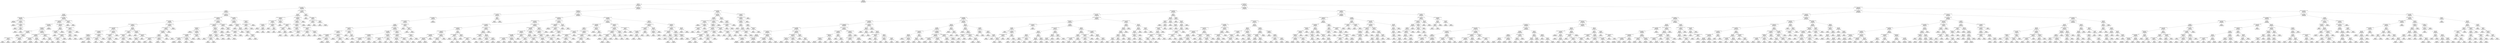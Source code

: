 digraph Tree {
node [shape=box, style="rounded", color="black", fontname=helvetica] ;
edge [fontname=helvetica] ;
0 [label="Age <= 29.5\ngini = 0.365\nsamples = 24420\nvalue = [18561, 5859]\nclass = Target[<=50K]"] ;
1 [label="Age <= 25.5\ngini = 0.1\nsamples = 7208\nvalue = [6826, 382]\nclass = Target[<=50K]"] ;
0 -> 1 [labeldistance=2.5, labelangle=45, headlabel="True"] ;
2 [label="C(Relationship)[T.Wife] <= 0.5\ngini = 0.035\nsamples = 4765\nvalue = [4680, 85]\nclass = Target[<=50K]"] ;
1 -> 2 ;
3 [label="Age <= 23.5\ngini = 0.029\nsamples = 4672\nvalue = [4603, 69]\nclass = Target[<=50K]"] ;
2 -> 3 ;
4 [label="Age <= 21.5\ngini = 0.012\nsamples = 3507\nvalue = [3486, 21]\nclass = Target[<=50K]"] ;
3 -> 4 ;
5 [label="C(Education)[T.7th-8th] <= 0.5\ngini = 0.001\nsamples = 2317\nvalue = [2316, 1]\nclass = Target[<=50K]"] ;
4 -> 5 ;
6 [label="gini = 0.0\nsamples = 2295\nvalue = [2295, 0]\nclass = Target[<=50K]"] ;
5 -> 6 ;
7 [label="C(Relationship)[T.Not-in-family] <= 0.5\ngini = 0.087\nsamples = 22\nvalue = [21, 1]\nclass = Target[<=50K]"] ;
5 -> 7 ;
8 [label="gini = 0.0\nsamples = 17\nvalue = [17, 0]\nclass = Target[<=50K]"] ;
7 -> 8 ;
9 [label="C(Occupation)[T.Other-service] <= 0.5\ngini = 0.32\nsamples = 5\nvalue = [4, 1]\nclass = Target[<=50K]"] ;
7 -> 9 ;
10 [label="gini = 0.0\nsamples = 3\nvalue = [3, 0]\nclass = Target[<=50K]"] ;
9 -> 10 ;
11 [label="C(Sex)[T.Male] <= 0.5\ngini = 0.5\nsamples = 2\nvalue = [1, 1]\nclass = Target[<=50K]"] ;
9 -> 11 ;
12 [label="gini = 0.0\nsamples = 1\nvalue = [1, 0]\nclass = Target[<=50K]"] ;
11 -> 12 ;
13 [label="gini = 0.0\nsamples = 1\nvalue = [0, 1]\nclass = Target[>50K]"] ;
11 -> 13 ;
14 [label="C(Education)[T.Masters] <= 0.5\ngini = 0.033\nsamples = 1190\nvalue = [1170, 20]\nclass = Target[<=50K]"] ;
4 -> 14 ;
15 [label="C(Occupation)[T.Transport-moving] <= 0.5\ngini = 0.032\nsamples = 1186\nvalue = [1167, 19]\nclass = Target[<=50K]"] ;
14 -> 15 ;
16 [label="C(Education)[T.HS-grad] <= 0.5\ngini = 0.028\nsamples = 1136\nvalue = [1120, 16]\nclass = Target[<=50K]"] ;
15 -> 16 ;
17 [label="C(Sex)[T.Male] <= 0.5\ngini = 0.038\nsamples = 816\nvalue = [800, 16]\nclass = Target[<=50K]"] ;
16 -> 17 ;
18 [label="C(Occupation)[T.Prof-specialty] <= 0.5\ngini = 0.016\nsamples = 376\nvalue = [373, 3]\nclass = Target[<=50K]"] ;
17 -> 18 ;
19 [label="gini = 0.0\nsamples = 324\nvalue = [324, 0]\nclass = Target[<=50K]"] ;
18 -> 19 ;
20 [label="C(Race)[T.White] <= 0.5\ngini = 0.109\nsamples = 52\nvalue = [49, 3]\nclass = Target[<=50K]"] ;
18 -> 20 ;
21 [label="C(Relationship)[T.Not-in-family] <= 0.5\ngini = 0.278\nsamples = 6\nvalue = [5, 1]\nclass = Target[<=50K]"] ;
20 -> 21 ;
22 [label="gini = 0.0\nsamples = 4\nvalue = [4, 0]\nclass = Target[<=50K]"] ;
21 -> 22 ;
23 [label="gini = 0.5\nsamples = 2\nvalue = [1, 1]\nclass = Target[<=50K]"] ;
21 -> 23 ;
24 [label="C(Education)[T.Bachelors] <= 0.5\ngini = 0.083\nsamples = 46\nvalue = [44, 2]\nclass = Target[<=50K]"] ;
20 -> 24 ;
25 [label="gini = 0.0\nsamples = 10\nvalue = [10, 0]\nclass = Target[<=50K]"] ;
24 -> 25 ;
26 [label="gini = 0.105\nsamples = 36\nvalue = [34, 2]\nclass = Target[<=50K]"] ;
24 -> 26 ;
27 [label="C(Education)[T.5th-6th] <= 0.5\ngini = 0.057\nsamples = 440\nvalue = [427, 13]\nclass = Target[<=50K]"] ;
17 -> 27 ;
28 [label="C(Occupation)[T.Protective-serv] <= 0.5\ngini = 0.054\nsamples = 430\nvalue = [418, 12]\nclass = Target[<=50K]"] ;
27 -> 28 ;
29 [label="C(Relationship)[T.Own-child] <= 0.5\ngini = 0.051\nsamples = 419\nvalue = [408, 11]\nclass = Target[<=50K]"] ;
28 -> 29 ;
30 [label="gini = 0.069\nsamples = 223\nvalue = [215, 8]\nclass = Target[<=50K]"] ;
29 -> 30 ;
31 [label="gini = 0.03\nsamples = 196\nvalue = [193, 3]\nclass = Target[<=50K]"] ;
29 -> 31 ;
32 [label="Age <= 22.5\ngini = 0.165\nsamples = 11\nvalue = [10, 1]\nclass = Target[<=50K]"] ;
28 -> 32 ;
33 [label="gini = 0.0\nsamples = 5\nvalue = [5, 0]\nclass = Target[<=50K]"] ;
32 -> 33 ;
34 [label="gini = 0.278\nsamples = 6\nvalue = [5, 1]\nclass = Target[<=50K]"] ;
32 -> 34 ;
35 [label="C(Occupation)[T.Handlers-cleaners] <= 0.5\ngini = 0.18\nsamples = 10\nvalue = [9, 1]\nclass = Target[<=50K]"] ;
27 -> 35 ;
36 [label="gini = 0.0\nsamples = 7\nvalue = [7, 0]\nclass = Target[<=50K]"] ;
35 -> 36 ;
37 [label="Age <= 22.5\ngini = 0.444\nsamples = 3\nvalue = [2, 1]\nclass = Target[<=50K]"] ;
35 -> 37 ;
38 [label="gini = 0.0\nsamples = 1\nvalue = [0, 1]\nclass = Target[>50K]"] ;
37 -> 38 ;
39 [label="gini = 0.0\nsamples = 2\nvalue = [2, 0]\nclass = Target[<=50K]"] ;
37 -> 39 ;
40 [label="gini = 0.0\nsamples = 320\nvalue = [320, 0]\nclass = Target[<=50K]"] ;
16 -> 40 ;
41 [label="C(Education)[T.Some-college] <= 0.5\ngini = 0.113\nsamples = 50\nvalue = [47, 3]\nclass = Target[<=50K]"] ;
15 -> 41 ;
42 [label="Age <= 22.5\ngini = 0.053\nsamples = 37\nvalue = [36, 1]\nclass = Target[<=50K]"] ;
41 -> 42 ;
43 [label="C(Education)[T.HS-grad] <= 0.5\ngini = 0.105\nsamples = 18\nvalue = [17, 1]\nclass = Target[<=50K]"] ;
42 -> 43 ;
44 [label="gini = 0.0\nsamples = 6\nvalue = [6, 0]\nclass = Target[<=50K]"] ;
43 -> 44 ;
45 [label="C(Relationship)[T.Not-in-family] <= 0.5\ngini = 0.153\nsamples = 12\nvalue = [11, 1]\nclass = Target[<=50K]"] ;
43 -> 45 ;
46 [label="C(Relationship)[T.Own-child] <= 0.5\ngini = 0.219\nsamples = 8\nvalue = [7, 1]\nclass = Target[<=50K]"] ;
45 -> 46 ;
47 [label="gini = 0.375\nsamples = 4\nvalue = [3, 1]\nclass = Target[<=50K]"] ;
46 -> 47 ;
48 [label="gini = 0.0\nsamples = 4\nvalue = [4, 0]\nclass = Target[<=50K]"] ;
46 -> 48 ;
49 [label="gini = 0.0\nsamples = 4\nvalue = [4, 0]\nclass = Target[<=50K]"] ;
45 -> 49 ;
50 [label="gini = 0.0\nsamples = 19\nvalue = [19, 0]\nclass = Target[<=50K]"] ;
42 -> 50 ;
51 [label="C(Relationship)[T.Not-in-family] <= 0.5\ngini = 0.26\nsamples = 13\nvalue = [11, 2]\nclass = Target[<=50K]"] ;
41 -> 51 ;
52 [label="C(Relationship)[T.Own-child] <= 0.5\ngini = 0.375\nsamples = 8\nvalue = [6, 2]\nclass = Target[<=50K]"] ;
51 -> 52 ;
53 [label="Age <= 22.5\ngini = 0.444\nsamples = 3\nvalue = [1, 2]\nclass = Target[>50K]"] ;
52 -> 53 ;
54 [label="gini = 0.0\nsamples = 1\nvalue = [0, 1]\nclass = Target[>50K]"] ;
53 -> 54 ;
55 [label="gini = 0.5\nsamples = 2\nvalue = [1, 1]\nclass = Target[<=50K]"] ;
53 -> 55 ;
56 [label="gini = 0.0\nsamples = 5\nvalue = [5, 0]\nclass = Target[<=50K]"] ;
52 -> 56 ;
57 [label="gini = 0.0\nsamples = 5\nvalue = [5, 0]\nclass = Target[<=50K]"] ;
51 -> 57 ;
58 [label="C(Race)[T.Asian-Pac-Islander] <= 0.5\ngini = 0.375\nsamples = 4\nvalue = [3, 1]\nclass = Target[<=50K]"] ;
14 -> 58 ;
59 [label="gini = 0.0\nsamples = 3\nvalue = [3, 0]\nclass = Target[<=50K]"] ;
58 -> 59 ;
60 [label="gini = 0.0\nsamples = 1\nvalue = [0, 1]\nclass = Target[>50K]"] ;
58 -> 60 ;
61 [label="C(Relationship)[T.Own-child] <= 0.5\ngini = 0.079\nsamples = 1165\nvalue = [1117, 48]\nclass = Target[<=50K]"] ;
3 -> 61 ;
62 [label="C(Relationship)[T.Not-in-family] <= 0.5\ngini = 0.109\nsamples = 792\nvalue = [746, 46]\nclass = Target[<=50K]"] ;
61 -> 62 ;
63 [label="C(Education)[T.Bachelors] <= 0.5\ngini = 0.169\nsamples = 364\nvalue = [330, 34]\nclass = Target[<=50K]"] ;
62 -> 63 ;
64 [label="C(Occupation)[T.Transport-moving] <= 0.5\ngini = 0.13\nsamples = 316\nvalue = [294, 22]\nclass = Target[<=50K]"] ;
63 -> 64 ;
65 [label="C(Occupation)[T.Exec-managerial] <= 0.5\ngini = 0.105\nsamples = 288\nvalue = [272, 16]\nclass = Target[<=50K]"] ;
64 -> 65 ;
66 [label="C(Occupation)[T.Tech-support] <= 0.5\ngini = 0.085\nsamples = 270\nvalue = [258, 12]\nclass = Target[<=50K]"] ;
65 -> 66 ;
67 [label="C(Sex)[T.Male] <= 0.5\ngini = 0.074\nsamples = 259\nvalue = [249, 10]\nclass = Target[<=50K]"] ;
66 -> 67 ;
68 [label="gini = 0.0\nsamples = 67\nvalue = [67, 0]\nclass = Target[<=50K]"] ;
67 -> 68 ;
69 [label="C(Occupation)[T.Adm-clerical] <= 0.5\ngini = 0.099\nsamples = 192\nvalue = [182, 10]\nclass = Target[<=50K]"] ;
67 -> 69 ;
70 [label="gini = 0.084\nsamples = 182\nvalue = [174, 8]\nclass = Target[<=50K]"] ;
69 -> 70 ;
71 [label="gini = 0.32\nsamples = 10\nvalue = [8, 2]\nclass = Target[<=50K]"] ;
69 -> 71 ;
72 [label="C(Relationship)[T.Other-relative] <= 0.5\ngini = 0.298\nsamples = 11\nvalue = [9, 2]\nclass = Target[<=50K]"] ;
66 -> 72 ;
73 [label="C(Education)[T.Some-college] <= 0.5\ngini = 0.18\nsamples = 10\nvalue = [9, 1]\nclass = Target[<=50K]"] ;
72 -> 73 ;
74 [label="gini = 0.0\nsamples = 7\nvalue = [7, 0]\nclass = Target[<=50K]"] ;
73 -> 74 ;
75 [label="gini = 0.444\nsamples = 3\nvalue = [2, 1]\nclass = Target[<=50K]"] ;
73 -> 75 ;
76 [label="gini = 0.0\nsamples = 1\nvalue = [0, 1]\nclass = Target[>50K]"] ;
72 -> 76 ;
77 [label="C(Relationship)[T.Unmarried] <= 0.5\ngini = 0.346\nsamples = 18\nvalue = [14, 4]\nclass = Target[<=50K]"] ;
65 -> 77 ;
78 [label="C(Education)[T.Some-college] <= 0.5\ngini = 0.426\nsamples = 13\nvalue = [9, 4]\nclass = Target[<=50K]"] ;
77 -> 78 ;
79 [label="C(Education)[T.HS-grad] <= 0.5\ngini = 0.346\nsamples = 9\nvalue = [7, 2]\nclass = Target[<=50K]"] ;
78 -> 79 ;
80 [label="gini = 0.0\nsamples = 4\nvalue = [4, 0]\nclass = Target[<=50K]"] ;
79 -> 80 ;
81 [label="gini = 0.48\nsamples = 5\nvalue = [3, 2]\nclass = Target[<=50K]"] ;
79 -> 81 ;
82 [label="gini = 0.5\nsamples = 4\nvalue = [2, 2]\nclass = Target[<=50K]"] ;
78 -> 82 ;
83 [label="gini = 0.0\nsamples = 5\nvalue = [5, 0]\nclass = Target[<=50K]"] ;
77 -> 83 ;
84 [label="Age <= 24.5\ngini = 0.337\nsamples = 28\nvalue = [22, 6]\nclass = Target[<=50K]"] ;
64 -> 84 ;
85 [label="C(Relationship)[T.Unmarried] <= 0.5\ngini = 0.5\nsamples = 8\nvalue = [4, 4]\nclass = Target[<=50K]"] ;
84 -> 85 ;
86 [label="C(Education)[T.7th-8th] <= 0.5\ngini = 0.444\nsamples = 6\nvalue = [2, 4]\nclass = Target[>50K]"] ;
85 -> 86 ;
87 [label="C(Education)[T.Some-college] <= 0.5\ngini = 0.48\nsamples = 5\nvalue = [2, 3]\nclass = Target[>50K]"] ;
86 -> 87 ;
88 [label="gini = 0.5\nsamples = 2\nvalue = [1, 1]\nclass = Target[<=50K]"] ;
87 -> 88 ;
89 [label="gini = 0.444\nsamples = 3\nvalue = [1, 2]\nclass = Target[>50K]"] ;
87 -> 89 ;
90 [label="gini = 0.0\nsamples = 1\nvalue = [0, 1]\nclass = Target[>50K]"] ;
86 -> 90 ;
91 [label="gini = 0.0\nsamples = 2\nvalue = [2, 0]\nclass = Target[<=50K]"] ;
85 -> 91 ;
92 [label="C(Education)[T.HS-grad] <= 0.5\ngini = 0.18\nsamples = 20\nvalue = [18, 2]\nclass = Target[<=50K]"] ;
84 -> 92 ;
93 [label="gini = 0.0\nsamples = 7\nvalue = [7, 0]\nclass = Target[<=50K]"] ;
92 -> 93 ;
94 [label="C(Relationship)[T.Unmarried] <= 0.5\ngini = 0.26\nsamples = 13\nvalue = [11, 2]\nclass = Target[<=50K]"] ;
92 -> 94 ;
95 [label="C(Race)[T.White] <= 0.5\ngini = 0.298\nsamples = 11\nvalue = [9, 2]\nclass = Target[<=50K]"] ;
94 -> 95 ;
96 [label="gini = 0.0\nsamples = 2\nvalue = [2, 0]\nclass = Target[<=50K]"] ;
95 -> 96 ;
97 [label="gini = 0.346\nsamples = 9\nvalue = [7, 2]\nclass = Target[<=50K]"] ;
95 -> 97 ;
98 [label="gini = 0.0\nsamples = 2\nvalue = [2, 0]\nclass = Target[<=50K]"] ;
94 -> 98 ;
99 [label="C(Relationship)[T.Other-relative] <= 0.5\ngini = 0.375\nsamples = 48\nvalue = [36, 12]\nclass = Target[<=50K]"] ;
63 -> 99 ;
100 [label="C(Occupation)[T.Protective-serv] <= 0.5\ngini = 0.42\nsamples = 40\nvalue = [28, 12]\nclass = Target[<=50K]"] ;
99 -> 100 ;
101 [label="C(Occupation)[T.Sales] <= 0.5\ngini = 0.405\nsamples = 39\nvalue = [28, 11]\nclass = Target[<=50K]"] ;
100 -> 101 ;
102 [label="Age <= 24.5\ngini = 0.382\nsamples = 35\nvalue = [26, 9]\nclass = Target[<=50K]"] ;
101 -> 102 ;
103 [label="C(Occupation)[T.Exec-managerial] <= 0.5\ngini = 0.26\nsamples = 13\nvalue = [11, 2]\nclass = Target[<=50K]"] ;
102 -> 103 ;
104 [label="gini = 0.153\nsamples = 12\nvalue = [11, 1]\nclass = Target[<=50K]"] ;
103 -> 104 ;
105 [label="gini = 0.0\nsamples = 1\nvalue = [0, 1]\nclass = Target[>50K]"] ;
103 -> 105 ;
106 [label="C(Occupation)[T.Handlers-cleaners] <= 0.5\ngini = 0.434\nsamples = 22\nvalue = [15, 7]\nclass = Target[<=50K]"] ;
102 -> 106 ;
107 [label="gini = 0.444\nsamples = 21\nvalue = [14, 7]\nclass = Target[<=50K]"] ;
106 -> 107 ;
108 [label="gini = 0.0\nsamples = 1\nvalue = [1, 0]\nclass = Target[<=50K]"] ;
106 -> 108 ;
109 [label="Age <= 24.5\ngini = 0.5\nsamples = 4\nvalue = [2, 2]\nclass = Target[<=50K]"] ;
101 -> 109 ;
110 [label="gini = 0.5\nsamples = 2\nvalue = [1, 1]\nclass = Target[<=50K]"] ;
109 -> 110 ;
111 [label="gini = 0.5\nsamples = 2\nvalue = [1, 1]\nclass = Target[<=50K]"] ;
109 -> 111 ;
112 [label="gini = 0.0\nsamples = 1\nvalue = [0, 1]\nclass = Target[>50K]"] ;
100 -> 112 ;
113 [label="gini = 0.0\nsamples = 8\nvalue = [8, 0]\nclass = Target[<=50K]"] ;
99 -> 113 ;
114 [label="C(Race)[T.Asian-Pac-Islander] <= 0.5\ngini = 0.055\nsamples = 428\nvalue = [416, 12]\nclass = Target[<=50K]"] ;
62 -> 114 ;
115 [label="C(Occupation)[T.Exec-managerial] <= 0.5\ngini = 0.047\nsamples = 413\nvalue = [403, 10]\nclass = Target[<=50K]"] ;
114 -> 115 ;
116 [label="C(Sex)[T.Male] <= 0.5\ngini = 0.037\nsamples = 371\nvalue = [364, 7]\nclass = Target[<=50K]"] ;
115 -> 116 ;
117 [label="gini = 0.0\nsamples = 143\nvalue = [143, 0]\nclass = Target[<=50K]"] ;
116 -> 117 ;
118 [label="C(Education)[T.Assoc-voc] <= 0.5\ngini = 0.06\nsamples = 228\nvalue = [221, 7]\nclass = Target[<=50K]"] ;
116 -> 118 ;
119 [label="C(Occupation)[T.Prof-specialty] <= 0.5\ngini = 0.053\nsamples = 222\nvalue = [216, 6]\nclass = Target[<=50K]"] ;
118 -> 119 ;
120 [label="C(Education)[T.Bachelors] <= 0.5\ngini = 0.04\nsamples = 198\nvalue = [194, 4]\nclass = Target[<=50K]"] ;
119 -> 120 ;
121 [label="gini = 0.013\nsamples = 158\nvalue = [157, 1]\nclass = Target[<=50K]"] ;
120 -> 121 ;
122 [label="gini = 0.139\nsamples = 40\nvalue = [37, 3]\nclass = Target[<=50K]"] ;
120 -> 122 ;
123 [label="C(Education)[T.Bachelors] <= 0.5\ngini = 0.153\nsamples = 24\nvalue = [22, 2]\nclass = Target[<=50K]"] ;
119 -> 123 ;
124 [label="gini = 0.444\nsamples = 6\nvalue = [4, 2]\nclass = Target[<=50K]"] ;
123 -> 124 ;
125 [label="gini = 0.0\nsamples = 18\nvalue = [18, 0]\nclass = Target[<=50K]"] ;
123 -> 125 ;
126 [label="C(Occupation)[T.Sales] <= 0.5\ngini = 0.278\nsamples = 6\nvalue = [5, 1]\nclass = Target[<=50K]"] ;
118 -> 126 ;
127 [label="gini = 0.0\nsamples = 5\nvalue = [5, 0]\nclass = Target[<=50K]"] ;
126 -> 127 ;
128 [label="gini = 0.0\nsamples = 1\nvalue = [0, 1]\nclass = Target[>50K]"] ;
126 -> 128 ;
129 [label="C(Sex)[T.Male] <= 0.5\ngini = 0.133\nsamples = 42\nvalue = [39, 3]\nclass = Target[<=50K]"] ;
115 -> 129 ;
130 [label="C(Education)[T.HS-grad] <= 0.5\ngini = 0.208\nsamples = 17\nvalue = [15, 2]\nclass = Target[<=50K]"] ;
129 -> 130 ;
131 [label="Age <= 24.5\ngini = 0.142\nsamples = 13\nvalue = [12, 1]\nclass = Target[<=50K]"] ;
130 -> 131 ;
132 [label="gini = 0.0\nsamples = 6\nvalue = [6, 0]\nclass = Target[<=50K]"] ;
131 -> 132 ;
133 [label="C(Education)[T.Bachelors] <= 0.5\ngini = 0.245\nsamples = 7\nvalue = [6, 1]\nclass = Target[<=50K]"] ;
131 -> 133 ;
134 [label="gini = 0.0\nsamples = 2\nvalue = [2, 0]\nclass = Target[<=50K]"] ;
133 -> 134 ;
135 [label="gini = 0.32\nsamples = 5\nvalue = [4, 1]\nclass = Target[<=50K]"] ;
133 -> 135 ;
136 [label="C(Race)[T.White] <= 0.5\ngini = 0.375\nsamples = 4\nvalue = [3, 1]\nclass = Target[<=50K]"] ;
130 -> 136 ;
137 [label="gini = 0.0\nsamples = 1\nvalue = [1, 0]\nclass = Target[<=50K]"] ;
136 -> 137 ;
138 [label="gini = 0.444\nsamples = 3\nvalue = [2, 1]\nclass = Target[<=50K]"] ;
136 -> 138 ;
139 [label="Age <= 24.5\ngini = 0.077\nsamples = 25\nvalue = [24, 1]\nclass = Target[<=50K]"] ;
129 -> 139 ;
140 [label="gini = 0.0\nsamples = 12\nvalue = [12, 0]\nclass = Target[<=50K]"] ;
139 -> 140 ;
141 [label="C(Education)[T.Bachelors] <= 0.5\ngini = 0.142\nsamples = 13\nvalue = [12, 1]\nclass = Target[<=50K]"] ;
139 -> 141 ;
142 [label="gini = 0.0\nsamples = 3\nvalue = [3, 0]\nclass = Target[<=50K]"] ;
141 -> 142 ;
143 [label="gini = 0.18\nsamples = 10\nvalue = [9, 1]\nclass = Target[<=50K]"] ;
141 -> 143 ;
144 [label="C(Education)[T.Some-college] <= 0.5\ngini = 0.231\nsamples = 15\nvalue = [13, 2]\nclass = Target[<=50K]"] ;
114 -> 144 ;
145 [label="gini = 0.0\nsamples = 10\nvalue = [10, 0]\nclass = Target[<=50K]"] ;
144 -> 145 ;
146 [label="C(Sex)[T.Male] <= 0.5\ngini = 0.48\nsamples = 5\nvalue = [3, 2]\nclass = Target[<=50K]"] ;
144 -> 146 ;
147 [label="gini = 0.0\nsamples = 2\nvalue = [2, 0]\nclass = Target[<=50K]"] ;
146 -> 147 ;
148 [label="C(Occupation)[T.Prof-specialty] <= 0.5\ngini = 0.444\nsamples = 3\nvalue = [1, 2]\nclass = Target[>50K]"] ;
146 -> 148 ;
149 [label="gini = 0.0\nsamples = 1\nvalue = [0, 1]\nclass = Target[>50K]"] ;
148 -> 149 ;
150 [label="gini = 0.5\nsamples = 2\nvalue = [1, 1]\nclass = Target[<=50K]"] ;
148 -> 150 ;
151 [label="C(Education)[T.Masters] <= 0.5\ngini = 0.011\nsamples = 373\nvalue = [371, 2]\nclass = Target[<=50K]"] ;
61 -> 151 ;
152 [label="C(Occupation)[T.Sales] <= 0.5\ngini = 0.005\nsamples = 363\nvalue = [362, 1]\nclass = Target[<=50K]"] ;
151 -> 152 ;
153 [label="gini = 0.0\nsamples = 315\nvalue = [315, 0]\nclass = Target[<=50K]"] ;
152 -> 153 ;
154 [label="C(Education)[T.HS-grad] <= 0.5\ngini = 0.041\nsamples = 48\nvalue = [47, 1]\nclass = Target[<=50K]"] ;
152 -> 154 ;
155 [label="gini = 0.0\nsamples = 34\nvalue = [34, 0]\nclass = Target[<=50K]"] ;
154 -> 155 ;
156 [label="Age <= 24.5\ngini = 0.133\nsamples = 14\nvalue = [13, 1]\nclass = Target[<=50K]"] ;
154 -> 156 ;
157 [label="gini = 0.0\nsamples = 8\nvalue = [8, 0]\nclass = Target[<=50K]"] ;
156 -> 157 ;
158 [label="C(Race)[T.White] <= 0.5\ngini = 0.278\nsamples = 6\nvalue = [5, 1]\nclass = Target[<=50K]"] ;
156 -> 158 ;
159 [label="gini = 0.0\nsamples = 2\nvalue = [2, 0]\nclass = Target[<=50K]"] ;
158 -> 159 ;
160 [label="C(Sex)[T.Male] <= 0.5\ngini = 0.375\nsamples = 4\nvalue = [3, 1]\nclass = Target[<=50K]"] ;
158 -> 160 ;
161 [label="gini = 0.0\nsamples = 2\nvalue = [2, 0]\nclass = Target[<=50K]"] ;
160 -> 161 ;
162 [label="gini = 0.5\nsamples = 2\nvalue = [1, 1]\nclass = Target[<=50K]"] ;
160 -> 162 ;
163 [label="C(Sex)[T.Male] <= 0.5\ngini = 0.18\nsamples = 10\nvalue = [9, 1]\nclass = Target[<=50K]"] ;
151 -> 163 ;
164 [label="C(Occupation)[T.Other-service] <= 0.5\ngini = 0.245\nsamples = 7\nvalue = [6, 1]\nclass = Target[<=50K]"] ;
163 -> 164 ;
165 [label="gini = 0.278\nsamples = 6\nvalue = [5, 1]\nclass = Target[<=50K]"] ;
164 -> 165 ;
166 [label="gini = 0.0\nsamples = 1\nvalue = [1, 0]\nclass = Target[<=50K]"] ;
164 -> 166 ;
167 [label="gini = 0.0\nsamples = 3\nvalue = [3, 0]\nclass = Target[<=50K]"] ;
163 -> 167 ;
168 [label="C(Occupation)[T.Prof-specialty] <= 0.5\ngini = 0.285\nsamples = 93\nvalue = [77, 16]\nclass = Target[<=50K]"] ;
2 -> 168 ;
169 [label="Age <= 24.5\ngini = 0.216\nsamples = 81\nvalue = [71, 10]\nclass = Target[<=50K]"] ;
168 -> 169 ;
170 [label="C(Occupation)[T.Machine-op-inspct] <= 0.5\ngini = 0.121\nsamples = 62\nvalue = [58, 4]\nclass = Target[<=50K]"] ;
169 -> 170 ;
171 [label="C(Occupation)[T.Other-service] <= 0.5\ngini = 0.07\nsamples = 55\nvalue = [53, 2]\nclass = Target[<=50K]"] ;
170 -> 171 ;
172 [label="C(Occupation)[T.Sales] <= 0.5\ngini = 0.04\nsamples = 49\nvalue = [48, 1]\nclass = Target[<=50K]"] ;
171 -> 172 ;
173 [label="gini = 0.0\nsamples = 42\nvalue = [42, 0]\nclass = Target[<=50K]"] ;
172 -> 173 ;
174 [label="Age <= 23.5\ngini = 0.245\nsamples = 7\nvalue = [6, 1]\nclass = Target[<=50K]"] ;
172 -> 174 ;
175 [label="gini = 0.0\nsamples = 6\nvalue = [6, 0]\nclass = Target[<=50K]"] ;
174 -> 175 ;
176 [label="gini = 0.0\nsamples = 1\nvalue = [0, 1]\nclass = Target[>50K]"] ;
174 -> 176 ;
177 [label="C(Education)[T.Some-college] <= 0.5\ngini = 0.278\nsamples = 6\nvalue = [5, 1]\nclass = Target[<=50K]"] ;
171 -> 177 ;
178 [label="gini = 0.0\nsamples = 4\nvalue = [4, 0]\nclass = Target[<=50K]"] ;
177 -> 178 ;
179 [label="Age <= 23.0\ngini = 0.5\nsamples = 2\nvalue = [1, 1]\nclass = Target[<=50K]"] ;
177 -> 179 ;
180 [label="gini = 0.0\nsamples = 1\nvalue = [0, 1]\nclass = Target[>50K]"] ;
179 -> 180 ;
181 [label="gini = 0.0\nsamples = 1\nvalue = [1, 0]\nclass = Target[<=50K]"] ;
179 -> 181 ;
182 [label="C(Race)[T.White] <= 0.5\ngini = 0.408\nsamples = 7\nvalue = [5, 2]\nclass = Target[<=50K]"] ;
170 -> 182 ;
183 [label="gini = 0.0\nsamples = 2\nvalue = [2, 0]\nclass = Target[<=50K]"] ;
182 -> 183 ;
184 [label="C(Education)[T.Some-college] <= 0.5\ngini = 0.48\nsamples = 5\nvalue = [3, 2]\nclass = Target[<=50K]"] ;
182 -> 184 ;
185 [label="C(Education)[T.HS-grad] <= 0.5\ngini = 0.375\nsamples = 4\nvalue = [3, 1]\nclass = Target[<=50K]"] ;
184 -> 185 ;
186 [label="gini = 0.0\nsamples = 1\nvalue = [1, 0]\nclass = Target[<=50K]"] ;
185 -> 186 ;
187 [label="Age <= 23.5\ngini = 0.444\nsamples = 3\nvalue = [2, 1]\nclass = Target[<=50K]"] ;
185 -> 187 ;
188 [label="gini = 0.5\nsamples = 2\nvalue = [1, 1]\nclass = Target[<=50K]"] ;
187 -> 188 ;
189 [label="gini = 0.0\nsamples = 1\nvalue = [1, 0]\nclass = Target[<=50K]"] ;
187 -> 189 ;
190 [label="gini = 0.0\nsamples = 1\nvalue = [0, 1]\nclass = Target[>50K]"] ;
184 -> 190 ;
191 [label="C(Race)[T.Asian-Pac-Islander] <= 0.5\ngini = 0.432\nsamples = 19\nvalue = [13, 6]\nclass = Target[<=50K]"] ;
169 -> 191 ;
192 [label="C(Occupation)[T.Sales] <= 0.5\ngini = 0.401\nsamples = 18\nvalue = [13, 5]\nclass = Target[<=50K]"] ;
191 -> 192 ;
193 [label="C(Occupation)[T.Adm-clerical] <= 0.5\ngini = 0.36\nsamples = 17\nvalue = [13, 4]\nclass = Target[<=50K]"] ;
192 -> 193 ;
194 [label="C(Education)[T.Bachelors] <= 0.5\ngini = 0.219\nsamples = 8\nvalue = [7, 1]\nclass = Target[<=50K]"] ;
193 -> 194 ;
195 [label="gini = 0.0\nsamples = 5\nvalue = [5, 0]\nclass = Target[<=50K]"] ;
194 -> 195 ;
196 [label="C(Occupation)[T.Exec-managerial] <= 0.5\ngini = 0.444\nsamples = 3\nvalue = [2, 1]\nclass = Target[<=50K]"] ;
194 -> 196 ;
197 [label="gini = 0.0\nsamples = 1\nvalue = [1, 0]\nclass = Target[<=50K]"] ;
196 -> 197 ;
198 [label="gini = 0.5\nsamples = 2\nvalue = [1, 1]\nclass = Target[<=50K]"] ;
196 -> 198 ;
199 [label="C(Education)[T.Some-college] <= 0.5\ngini = 0.444\nsamples = 9\nvalue = [6, 3]\nclass = Target[<=50K]"] ;
193 -> 199 ;
200 [label="C(Education)[T.Assoc-acdm] <= 0.5\ngini = 0.278\nsamples = 6\nvalue = [5, 1]\nclass = Target[<=50K]"] ;
199 -> 200 ;
201 [label="gini = 0.0\nsamples = 4\nvalue = [4, 0]\nclass = Target[<=50K]"] ;
200 -> 201 ;
202 [label="gini = 0.5\nsamples = 2\nvalue = [1, 1]\nclass = Target[<=50K]"] ;
200 -> 202 ;
203 [label="C(Race)[T.White] <= 0.5\ngini = 0.444\nsamples = 3\nvalue = [1, 2]\nclass = Target[>50K]"] ;
199 -> 203 ;
204 [label="gini = 0.5\nsamples = 2\nvalue = [1, 1]\nclass = Target[<=50K]"] ;
203 -> 204 ;
205 [label="gini = 0.0\nsamples = 1\nvalue = [0, 1]\nclass = Target[>50K]"] ;
203 -> 205 ;
206 [label="gini = 0.0\nsamples = 1\nvalue = [0, 1]\nclass = Target[>50K]"] ;
192 -> 206 ;
207 [label="gini = 0.0\nsamples = 1\nvalue = [0, 1]\nclass = Target[>50K]"] ;
191 -> 207 ;
208 [label="Age <= 23.5\ngini = 0.5\nsamples = 12\nvalue = [6, 6]\nclass = Target[<=50K]"] ;
168 -> 208 ;
209 [label="gini = 0.0\nsamples = 2\nvalue = [2, 0]\nclass = Target[<=50K]"] ;
208 -> 209 ;
210 [label="C(Education)[T.Bachelors] <= 0.5\ngini = 0.48\nsamples = 10\nvalue = [4, 6]\nclass = Target[>50K]"] ;
208 -> 210 ;
211 [label="C(Education)[T.Some-college] <= 0.5\ngini = 0.32\nsamples = 5\nvalue = [1, 4]\nclass = Target[>50K]"] ;
210 -> 211 ;
212 [label="gini = 0.0\nsamples = 3\nvalue = [0, 3]\nclass = Target[>50K]"] ;
211 -> 212 ;
213 [label="gini = 0.5\nsamples = 2\nvalue = [1, 1]\nclass = Target[<=50K]"] ;
211 -> 213 ;
214 [label="Age <= 24.5\ngini = 0.48\nsamples = 5\nvalue = [3, 2]\nclass = Target[<=50K]"] ;
210 -> 214 ;
215 [label="gini = 0.5\nsamples = 2\nvalue = [1, 1]\nclass = Target[<=50K]"] ;
214 -> 215 ;
216 [label="gini = 0.444\nsamples = 3\nvalue = [2, 1]\nclass = Target[<=50K]"] ;
214 -> 216 ;
217 [label="C(Relationship)[T.Wife] <= 0.5\ngini = 0.214\nsamples = 2443\nvalue = [2146, 297]\nclass = Target[<=50K]"] ;
1 -> 217 ;
218 [label="C(Sex)[T.Male] <= 0.5\ngini = 0.186\nsamples = 2305\nvalue = [2066, 239]\nclass = Target[<=50K]"] ;
217 -> 218 ;
219 [label="C(Education)[T.Doctorate] <= 0.5\ngini = 0.048\nsamples = 728\nvalue = [710, 18]\nclass = Target[<=50K]"] ;
218 -> 219 ;
220 [label="C(Education)[T.HS-grad] <= 0.5\ngini = 0.043\nsamples = 724\nvalue = [708, 16]\nclass = Target[<=50K]"] ;
219 -> 220 ;
221 [label="C(Occupation)[T.Protective-serv] <= 0.5\ngini = 0.059\nsamples = 523\nvalue = [507, 16]\nclass = Target[<=50K]"] ;
220 -> 221 ;
222 [label="Age <= 27.5\ngini = 0.056\nsamples = 519\nvalue = [504, 15]\nclass = Target[<=50K]"] ;
221 -> 222 ;
223 [label="C(Education)[T.Prof-school] <= 0.5\ngini = 0.021\nsamples = 277\nvalue = [274, 3]\nclass = Target[<=50K]"] ;
222 -> 223 ;
224 [label="C(Education)[T.Assoc-acdm] <= 0.5\ngini = 0.014\nsamples = 274\nvalue = [272, 2]\nclass = Target[<=50K]"] ;
223 -> 224 ;
225 [label="C(Occupation)[T.Adm-clerical] <= 0.5\ngini = 0.008\nsamples = 258\nvalue = [257, 1]\nclass = Target[<=50K]"] ;
224 -> 225 ;
226 [label="gini = 0.0\nsamples = 190\nvalue = [190, 0]\nclass = Target[<=50K]"] ;
225 -> 226 ;
227 [label="C(Relationship)[T.Own-child] <= 0.5\ngini = 0.029\nsamples = 68\nvalue = [67, 1]\nclass = Target[<=50K]"] ;
225 -> 227 ;
228 [label="gini = 0.0\nsamples = 48\nvalue = [48, 0]\nclass = Target[<=50K]"] ;
227 -> 228 ;
229 [label="gini = 0.095\nsamples = 20\nvalue = [19, 1]\nclass = Target[<=50K]"] ;
227 -> 229 ;
230 [label="C(Occupation)[T.Exec-managerial] <= 0.5\ngini = 0.117\nsamples = 16\nvalue = [15, 1]\nclass = Target[<=50K]"] ;
224 -> 230 ;
231 [label="gini = 0.0\nsamples = 13\nvalue = [13, 0]\nclass = Target[<=50K]"] ;
230 -> 231 ;
232 [label="C(Relationship)[T.Own-child] <= 0.5\ngini = 0.444\nsamples = 3\nvalue = [2, 1]\nclass = Target[<=50K]"] ;
230 -> 232 ;
233 [label="gini = 0.5\nsamples = 2\nvalue = [1, 1]\nclass = Target[<=50K]"] ;
232 -> 233 ;
234 [label="gini = 0.0\nsamples = 1\nvalue = [1, 0]\nclass = Target[<=50K]"] ;
232 -> 234 ;
235 [label="C(Relationship)[T.Not-in-family] <= 0.5\ngini = 0.444\nsamples = 3\nvalue = [2, 1]\nclass = Target[<=50K]"] ;
223 -> 235 ;
236 [label="gini = 0.0\nsamples = 1\nvalue = [1, 0]\nclass = Target[<=50K]"] ;
235 -> 236 ;
237 [label="Age <= 26.5\ngini = 0.5\nsamples = 2\nvalue = [1, 1]\nclass = Target[<=50K]"] ;
235 -> 237 ;
238 [label="gini = 0.0\nsamples = 1\nvalue = [1, 0]\nclass = Target[<=50K]"] ;
237 -> 238 ;
239 [label="gini = 0.0\nsamples = 1\nvalue = [0, 1]\nclass = Target[>50K]"] ;
237 -> 239 ;
240 [label="C(Education)[T.Bachelors] <= 0.5\ngini = 0.094\nsamples = 242\nvalue = [230, 12]\nclass = Target[<=50K]"] ;
222 -> 240 ;
241 [label="C(Education)[T.Masters] <= 0.5\ngini = 0.054\nsamples = 180\nvalue = [175, 5]\nclass = Target[<=50K]"] ;
240 -> 241 ;
242 [label="C(Occupation)[T.Other-service] <= 0.5\ngini = 0.035\nsamples = 168\nvalue = [165, 3]\nclass = Target[<=50K]"] ;
241 -> 242 ;
243 [label="C(Occupation)[T.Exec-managerial] <= 0.5\ngini = 0.015\nsamples = 135\nvalue = [134, 1]\nclass = Target[<=50K]"] ;
242 -> 243 ;
244 [label="gini = 0.0\nsamples = 123\nvalue = [123, 0]\nclass = Target[<=50K]"] ;
243 -> 244 ;
245 [label="gini = 0.153\nsamples = 12\nvalue = [11, 1]\nclass = Target[<=50K]"] ;
243 -> 245 ;
246 [label="C(Relationship)[T.Not-in-family] <= 0.5\ngini = 0.114\nsamples = 33\nvalue = [31, 2]\nclass = Target[<=50K]"] ;
242 -> 246 ;
247 [label="gini = 0.0\nsamples = 21\nvalue = [21, 0]\nclass = Target[<=50K]"] ;
246 -> 247 ;
248 [label="gini = 0.278\nsamples = 12\nvalue = [10, 2]\nclass = Target[<=50K]"] ;
246 -> 248 ;
249 [label="C(Occupation)[T.Sales] <= 0.5\ngini = 0.278\nsamples = 12\nvalue = [10, 2]\nclass = Target[<=50K]"] ;
241 -> 249 ;
250 [label="C(Occupation)[T.Prof-specialty] <= 0.5\ngini = 0.18\nsamples = 10\nvalue = [9, 1]\nclass = Target[<=50K]"] ;
249 -> 250 ;
251 [label="gini = 0.0\nsamples = 4\nvalue = [4, 0]\nclass = Target[<=50K]"] ;
250 -> 251 ;
252 [label="gini = 0.278\nsamples = 6\nvalue = [5, 1]\nclass = Target[<=50K]"] ;
250 -> 252 ;
253 [label="C(Relationship)[T.Not-in-family] <= 0.5\ngini = 0.5\nsamples = 2\nvalue = [1, 1]\nclass = Target[<=50K]"] ;
249 -> 253 ;
254 [label="gini = 0.0\nsamples = 1\nvalue = [1, 0]\nclass = Target[<=50K]"] ;
253 -> 254 ;
255 [label="gini = 0.0\nsamples = 1\nvalue = [0, 1]\nclass = Target[>50K]"] ;
253 -> 255 ;
256 [label="C(Relationship)[T.Unmarried] <= 0.5\ngini = 0.2\nsamples = 62\nvalue = [55, 7]\nclass = Target[<=50K]"] ;
240 -> 256 ;
257 [label="C(Occupation)[T.Exec-managerial] <= 0.5\ngini = 0.163\nsamples = 56\nvalue = [51, 5]\nclass = Target[<=50K]"] ;
256 -> 257 ;
258 [label="C(Occupation)[T.Sales] <= 0.5\ngini = 0.115\nsamples = 49\nvalue = [46, 3]\nclass = Target[<=50K]"] ;
257 -> 258 ;
259 [label="gini = 0.089\nsamples = 43\nvalue = [41, 2]\nclass = Target[<=50K]"] ;
258 -> 259 ;
260 [label="gini = 0.278\nsamples = 6\nvalue = [5, 1]\nclass = Target[<=50K]"] ;
258 -> 260 ;
261 [label="C(Relationship)[T.Own-child] <= 0.5\ngini = 0.408\nsamples = 7\nvalue = [5, 2]\nclass = Target[<=50K]"] ;
257 -> 261 ;
262 [label="gini = 0.48\nsamples = 5\nvalue = [3, 2]\nclass = Target[<=50K]"] ;
261 -> 262 ;
263 [label="gini = 0.0\nsamples = 2\nvalue = [2, 0]\nclass = Target[<=50K]"] ;
261 -> 263 ;
264 [label="C(Race)[T.Black] <= 0.5\ngini = 0.444\nsamples = 6\nvalue = [4, 2]\nclass = Target[<=50K]"] ;
256 -> 264 ;
265 [label="gini = 0.0\nsamples = 2\nvalue = [0, 2]\nclass = Target[>50K]"] ;
264 -> 265 ;
266 [label="gini = 0.0\nsamples = 4\nvalue = [4, 0]\nclass = Target[<=50K]"] ;
264 -> 266 ;
267 [label="C(Education)[T.Some-college] <= 0.5\ngini = 0.375\nsamples = 4\nvalue = [3, 1]\nclass = Target[<=50K]"] ;
221 -> 267 ;
268 [label="gini = 0.0\nsamples = 2\nvalue = [2, 0]\nclass = Target[<=50K]"] ;
267 -> 268 ;
269 [label="C(Race)[T.White] <= 0.5\ngini = 0.5\nsamples = 2\nvalue = [1, 1]\nclass = Target[<=50K]"] ;
267 -> 269 ;
270 [label="gini = 0.0\nsamples = 1\nvalue = [1, 0]\nclass = Target[<=50K]"] ;
269 -> 270 ;
271 [label="gini = 0.0\nsamples = 1\nvalue = [0, 1]\nclass = Target[>50K]"] ;
269 -> 271 ;
272 [label="gini = 0.0\nsamples = 201\nvalue = [201, 0]\nclass = Target[<=50K]"] ;
220 -> 272 ;
273 [label="Age <= 27.5\ngini = 0.5\nsamples = 4\nvalue = [2, 2]\nclass = Target[<=50K]"] ;
219 -> 273 ;
274 [label="gini = 0.0\nsamples = 2\nvalue = [2, 0]\nclass = Target[<=50K]"] ;
273 -> 274 ;
275 [label="gini = 0.0\nsamples = 2\nvalue = [0, 2]\nclass = Target[>50K]"] ;
273 -> 275 ;
276 [label="C(Education)[T.Bachelors] <= 0.5\ngini = 0.241\nsamples = 1577\nvalue = [1356, 221]\nclass = Target[<=50K]"] ;
218 -> 276 ;
277 [label="C(Relationship)[T.Own-child] <= 0.5\ngini = 0.195\nsamples = 1285\nvalue = [1144, 141]\nclass = Target[<=50K]"] ;
276 -> 277 ;
278 [label="C(Relationship)[T.Not-in-family] <= 0.5\ngini = 0.226\nsamples = 1069\nvalue = [930, 139]\nclass = Target[<=50K]"] ;
277 -> 278 ;
279 [label="C(Occupation)[T.Prof-specialty] <= 0.5\ngini = 0.293\nsamples = 695\nvalue = [571, 124]\nclass = Target[<=50K]"] ;
278 -> 279 ;
280 [label="C(Occupation)[T.Tech-support] <= 0.5\ngini = 0.273\nsamples = 643\nvalue = [538, 105]\nclass = Target[<=50K]"] ;
279 -> 280 ;
281 [label="C(Occupation)[T.Exec-managerial] <= 0.5\ngini = 0.26\nsamples = 625\nvalue = [529, 96]\nclass = Target[<=50K]"] ;
280 -> 281 ;
282 [label="C(Education)[T.Doctorate] <= 0.5\ngini = 0.243\nsamples = 579\nvalue = [497, 82]\nclass = Target[<=50K]"] ;
281 -> 282 ;
283 [label="C(Race)[T.Asian-Pac-Islander] <= 0.5\ngini = 0.241\nsamples = 578\nvalue = [497, 81]\nclass = Target[<=50K]"] ;
282 -> 283 ;
284 [label="gini = 0.232\nsamples = 560\nvalue = [485, 75]\nclass = Target[<=50K]"] ;
283 -> 284 ;
285 [label="gini = 0.444\nsamples = 18\nvalue = [12, 6]\nclass = Target[<=50K]"] ;
283 -> 285 ;
286 [label="gini = 0.0\nsamples = 1\nvalue = [0, 1]\nclass = Target[>50K]"] ;
282 -> 286 ;
287 [label="C(Education)[T.Assoc-voc] <= 0.5\ngini = 0.423\nsamples = 46\nvalue = [32, 14]\nclass = Target[<=50K]"] ;
281 -> 287 ;
288 [label="C(Race)[T.Asian-Pac-Islander] <= 0.5\ngini = 0.411\nsamples = 45\nvalue = [32, 13]\nclass = Target[<=50K]"] ;
287 -> 288 ;
289 [label="gini = 0.422\nsamples = 43\nvalue = [30, 13]\nclass = Target[<=50K]"] ;
288 -> 289 ;
290 [label="gini = 0.0\nsamples = 2\nvalue = [2, 0]\nclass = Target[<=50K]"] ;
288 -> 290 ;
291 [label="gini = 0.0\nsamples = 1\nvalue = [0, 1]\nclass = Target[>50K]"] ;
287 -> 291 ;
292 [label="Age <= 27.5\ngini = 0.5\nsamples = 18\nvalue = [9, 9]\nclass = Target[<=50K]"] ;
280 -> 292 ;
293 [label="C(Education)[T.Some-college] <= 0.5\ngini = 0.346\nsamples = 9\nvalue = [7, 2]\nclass = Target[<=50K]"] ;
292 -> 293 ;
294 [label="gini = 0.0\nsamples = 5\nvalue = [5, 0]\nclass = Target[<=50K]"] ;
293 -> 294 ;
295 [label="Age <= 26.5\ngini = 0.5\nsamples = 4\nvalue = [2, 2]\nclass = Target[<=50K]"] ;
293 -> 295 ;
296 [label="gini = 0.0\nsamples = 1\nvalue = [0, 1]\nclass = Target[>50K]"] ;
295 -> 296 ;
297 [label="gini = 0.444\nsamples = 3\nvalue = [2, 1]\nclass = Target[<=50K]"] ;
295 -> 297 ;
298 [label="Age <= 28.5\ngini = 0.346\nsamples = 9\nvalue = [2, 7]\nclass = Target[>50K]"] ;
292 -> 298 ;
299 [label="gini = 0.0\nsamples = 5\nvalue = [0, 5]\nclass = Target[>50K]"] ;
298 -> 299 ;
300 [label="C(Education)[T.Some-college] <= 0.5\ngini = 0.5\nsamples = 4\nvalue = [2, 2]\nclass = Target[<=50K]"] ;
298 -> 300 ;
301 [label="gini = 0.0\nsamples = 1\nvalue = [0, 1]\nclass = Target[>50K]"] ;
300 -> 301 ;
302 [label="gini = 0.444\nsamples = 3\nvalue = [2, 1]\nclass = Target[<=50K]"] ;
300 -> 302 ;
303 [label="C(Relationship)[T.Other-relative] <= 0.5\ngini = 0.464\nsamples = 52\nvalue = [33, 19]\nclass = Target[<=50K]"] ;
279 -> 303 ;
304 [label="Age <= 26.5\ngini = 0.478\nsamples = 48\nvalue = [29, 19]\nclass = Target[<=50K]"] ;
303 -> 304 ;
305 [label="C(Education)[T.Masters] <= 0.5\ngini = 0.219\nsamples = 8\nvalue = [7, 1]\nclass = Target[<=50K]"] ;
304 -> 305 ;
306 [label="gini = 0.0\nsamples = 4\nvalue = [4, 0]\nclass = Target[<=50K]"] ;
305 -> 306 ;
307 [label="gini = 0.375\nsamples = 4\nvalue = [3, 1]\nclass = Target[<=50K]"] ;
305 -> 307 ;
308 [label="Age <= 27.5\ngini = 0.495\nsamples = 40\nvalue = [22, 18]\nclass = Target[<=50K]"] ;
304 -> 308 ;
309 [label="C(Education)[T.Masters] <= 0.5\ngini = 0.278\nsamples = 6\nvalue = [1, 5]\nclass = Target[>50K]"] ;
308 -> 309 ;
310 [label="gini = 0.0\nsamples = 4\nvalue = [0, 4]\nclass = Target[>50K]"] ;
309 -> 310 ;
311 [label="gini = 0.5\nsamples = 2\nvalue = [1, 1]\nclass = Target[<=50K]"] ;
309 -> 311 ;
312 [label="Age <= 28.5\ngini = 0.472\nsamples = 34\nvalue = [21, 13]\nclass = Target[<=50K]"] ;
308 -> 312 ;
313 [label="gini = 0.337\nsamples = 14\nvalue = [11, 3]\nclass = Target[<=50K]"] ;
312 -> 313 ;
314 [label="gini = 0.5\nsamples = 20\nvalue = [10, 10]\nclass = Target[<=50K]"] ;
312 -> 314 ;
315 [label="gini = 0.0\nsamples = 4\nvalue = [4, 0]\nclass = Target[<=50K]"] ;
303 -> 315 ;
316 [label="C(Occupation)[T.Exec-managerial] <= 0.5\ngini = 0.077\nsamples = 374\nvalue = [359, 15]\nclass = Target[<=50K]"] ;
278 -> 316 ;
317 [label="C(Occupation)[T.Prof-specialty] <= 0.5\ngini = 0.061\nsamples = 350\nvalue = [339, 11]\nclass = Target[<=50K]"] ;
316 -> 317 ;
318 [label="C(Race)[T.Asian-Pac-Islander] <= 0.5\ngini = 0.044\nsamples = 313\nvalue = [306, 7]\nclass = Target[<=50K]"] ;
317 -> 318 ;
319 [label="C(Education)[T.HS-grad] <= 0.5\ngini = 0.039\nsamples = 305\nvalue = [299, 6]\nclass = Target[<=50K]"] ;
318 -> 319 ;
320 [label="C(Occupation)[T.Protective-serv] <= 0.5\ngini = 0.012\nsamples = 167\nvalue = [166, 1]\nclass = Target[<=50K]"] ;
319 -> 320 ;
321 [label="gini = 0.0\nsamples = 161\nvalue = [161, 0]\nclass = Target[<=50K]"] ;
320 -> 321 ;
322 [label="gini = 0.278\nsamples = 6\nvalue = [5, 1]\nclass = Target[<=50K]"] ;
320 -> 322 ;
323 [label="C(Occupation)[T.Sales] <= 0.5\ngini = 0.07\nsamples = 138\nvalue = [133, 5]\nclass = Target[<=50K]"] ;
319 -> 323 ;
324 [label="gini = 0.046\nsamples = 126\nvalue = [123, 3]\nclass = Target[<=50K]"] ;
323 -> 324 ;
325 [label="gini = 0.278\nsamples = 12\nvalue = [10, 2]\nclass = Target[<=50K]"] ;
323 -> 325 ;
326 [label="C(Occupation)[T.Machine-op-inspct] <= 0.5\ngini = 0.219\nsamples = 8\nvalue = [7, 1]\nclass = Target[<=50K]"] ;
318 -> 326 ;
327 [label="gini = 0.0\nsamples = 6\nvalue = [6, 0]\nclass = Target[<=50K]"] ;
326 -> 327 ;
328 [label="C(Education)[T.Some-college] <= 0.5\ngini = 0.5\nsamples = 2\nvalue = [1, 1]\nclass = Target[<=50K]"] ;
326 -> 328 ;
329 [label="gini = 0.0\nsamples = 1\nvalue = [1, 0]\nclass = Target[<=50K]"] ;
328 -> 329 ;
330 [label="gini = 0.0\nsamples = 1\nvalue = [0, 1]\nclass = Target[>50K]"] ;
328 -> 330 ;
331 [label="C(Education)[T.Assoc-acdm] <= 0.5\ngini = 0.193\nsamples = 37\nvalue = [33, 4]\nclass = Target[<=50K]"] ;
317 -> 331 ;
332 [label="Age <= 26.5\ngini = 0.153\nsamples = 36\nvalue = [33, 3]\nclass = Target[<=50K]"] ;
331 -> 332 ;
333 [label="C(Education)[T.Some-college] <= 0.5\ngini = 0.48\nsamples = 5\nvalue = [3, 2]\nclass = Target[<=50K]"] ;
332 -> 333 ;
334 [label="gini = 0.444\nsamples = 3\nvalue = [1, 2]\nclass = Target[>50K]"] ;
333 -> 334 ;
335 [label="gini = 0.0\nsamples = 2\nvalue = [2, 0]\nclass = Target[<=50K]"] ;
333 -> 335 ;
336 [label="C(Education)[T.Prof-school] <= 0.5\ngini = 0.062\nsamples = 31\nvalue = [30, 1]\nclass = Target[<=50K]"] ;
332 -> 336 ;
337 [label="gini = 0.0\nsamples = 22\nvalue = [22, 0]\nclass = Target[<=50K]"] ;
336 -> 337 ;
338 [label="gini = 0.198\nsamples = 9\nvalue = [8, 1]\nclass = Target[<=50K]"] ;
336 -> 338 ;
339 [label="gini = 0.0\nsamples = 1\nvalue = [0, 1]\nclass = Target[>50K]"] ;
331 -> 339 ;
340 [label="Age <= 28.5\ngini = 0.278\nsamples = 24\nvalue = [20, 4]\nclass = Target[<=50K]"] ;
316 -> 340 ;
341 [label="C(Education)[T.Some-college] <= 0.5\ngini = 0.391\nsamples = 15\nvalue = [11, 4]\nclass = Target[<=50K]"] ;
340 -> 341 ;
342 [label="C(Education)[T.Masters] <= 0.5\ngini = 0.494\nsamples = 9\nvalue = [5, 4]\nclass = Target[<=50K]"] ;
341 -> 342 ;
343 [label="C(Education)[T.Assoc-voc] <= 0.5\ngini = 0.49\nsamples = 7\nvalue = [3, 4]\nclass = Target[>50K]"] ;
342 -> 343 ;
344 [label="gini = 0.5\nsamples = 6\nvalue = [3, 3]\nclass = Target[<=50K]"] ;
343 -> 344 ;
345 [label="gini = 0.0\nsamples = 1\nvalue = [0, 1]\nclass = Target[>50K]"] ;
343 -> 345 ;
346 [label="gini = 0.0\nsamples = 2\nvalue = [2, 0]\nclass = Target[<=50K]"] ;
342 -> 346 ;
347 [label="gini = 0.0\nsamples = 6\nvalue = [6, 0]\nclass = Target[<=50K]"] ;
341 -> 347 ;
348 [label="gini = 0.0\nsamples = 9\nvalue = [9, 0]\nclass = Target[<=50K]"] ;
340 -> 348 ;
349 [label="C(Education)[T.Prof-school] <= 0.5\ngini = 0.018\nsamples = 216\nvalue = [214, 2]\nclass = Target[<=50K]"] ;
277 -> 349 ;
350 [label="C(Occupation)[T.Exec-managerial] <= 0.5\ngini = 0.009\nsamples = 212\nvalue = [211, 1]\nclass = Target[<=50K]"] ;
349 -> 350 ;
351 [label="gini = 0.0\nsamples = 204\nvalue = [204, 0]\nclass = Target[<=50K]"] ;
350 -> 351 ;
352 [label="C(Education)[T.Some-college] <= 0.5\ngini = 0.219\nsamples = 8\nvalue = [7, 1]\nclass = Target[<=50K]"] ;
350 -> 352 ;
353 [label="gini = 0.0\nsamples = 5\nvalue = [5, 0]\nclass = Target[<=50K]"] ;
352 -> 353 ;
354 [label="C(Race)[T.Asian-Pac-Islander] <= 0.5\ngini = 0.444\nsamples = 3\nvalue = [2, 1]\nclass = Target[<=50K]"] ;
352 -> 354 ;
355 [label="gini = 0.5\nsamples = 2\nvalue = [1, 1]\nclass = Target[<=50K]"] ;
354 -> 355 ;
356 [label="gini = 0.0\nsamples = 1\nvalue = [1, 0]\nclass = Target[<=50K]"] ;
354 -> 356 ;
357 [label="Age <= 28.0\ngini = 0.375\nsamples = 4\nvalue = [3, 1]\nclass = Target[<=50K]"] ;
349 -> 357 ;
358 [label="gini = 0.0\nsamples = 2\nvalue = [2, 0]\nclass = Target[<=50K]"] ;
357 -> 358 ;
359 [label="gini = 0.5\nsamples = 2\nvalue = [1, 1]\nclass = Target[<=50K]"] ;
357 -> 359 ;
360 [label="C(Relationship)[T.Not-in-family] <= 0.5\ngini = 0.398\nsamples = 292\nvalue = [212, 80]\nclass = Target[<=50K]"] ;
276 -> 360 ;
361 [label="C(Relationship)[T.Own-child] <= 0.5\ngini = 0.471\nsamples = 169\nvalue = [105, 64]\nclass = Target[<=50K]"] ;
360 -> 361 ;
362 [label="C(Relationship)[T.Other-relative] <= 0.5\ngini = 0.498\nsamples = 129\nvalue = [69, 60]\nclass = Target[<=50K]"] ;
361 -> 362 ;
363 [label="Age <= 28.5\ngini = 0.5\nsamples = 116\nvalue = [57, 59]\nclass = Target[>50K]"] ;
362 -> 363 ;
364 [label="C(Relationship)[T.Unmarried] <= 0.5\ngini = 0.49\nsamples = 84\nvalue = [48, 36]\nclass = Target[<=50K]"] ;
363 -> 364 ;
365 [label="C(Occupation)[T.Handlers-cleaners] <= 0.5\ngini = 0.497\nsamples = 78\nvalue = [42, 36]\nclass = Target[<=50K]"] ;
364 -> 365 ;
366 [label="C(Occupation)[T.Transport-moving] <= 0.5\ngini = 0.496\nsamples = 77\nvalue = [42, 35]\nclass = Target[<=50K]"] ;
365 -> 366 ;
367 [label="gini = 0.494\nsamples = 76\nvalue = [42, 34]\nclass = Target[<=50K]"] ;
366 -> 367 ;
368 [label="gini = 0.0\nsamples = 1\nvalue = [0, 1]\nclass = Target[>50K]"] ;
366 -> 368 ;
369 [label="gini = 0.0\nsamples = 1\nvalue = [0, 1]\nclass = Target[>50K]"] ;
365 -> 369 ;
370 [label="gini = 0.0\nsamples = 6\nvalue = [6, 0]\nclass = Target[<=50K]"] ;
364 -> 370 ;
371 [label="C(Occupation)[T.Exec-managerial] <= 0.5\ngini = 0.404\nsamples = 32\nvalue = [9, 23]\nclass = Target[>50K]"] ;
363 -> 371 ;
372 [label="C(Occupation)[T.Machine-op-inspct] <= 0.5\ngini = 0.461\nsamples = 25\nvalue = [9, 16]\nclass = Target[>50K]"] ;
371 -> 372 ;
373 [label="C(Relationship)[T.Unmarried] <= 0.5\ngini = 0.444\nsamples = 24\nvalue = [8, 16]\nclass = Target[>50K]"] ;
372 -> 373 ;
374 [label="gini = 0.423\nsamples = 23\nvalue = [7, 16]\nclass = Target[>50K]"] ;
373 -> 374 ;
375 [label="gini = 0.0\nsamples = 1\nvalue = [1, 0]\nclass = Target[<=50K]"] ;
373 -> 375 ;
376 [label="gini = 0.0\nsamples = 1\nvalue = [1, 0]\nclass = Target[<=50K]"] ;
372 -> 376 ;
377 [label="gini = 0.0\nsamples = 7\nvalue = [0, 7]\nclass = Target[>50K]"] ;
371 -> 377 ;
378 [label="C(Occupation)[T.Sales] <= 0.5\ngini = 0.142\nsamples = 13\nvalue = [12, 1]\nclass = Target[<=50K]"] ;
362 -> 378 ;
379 [label="gini = 0.0\nsamples = 11\nvalue = [11, 0]\nclass = Target[<=50K]"] ;
378 -> 379 ;
380 [label="Age <= 26.5\ngini = 0.5\nsamples = 2\nvalue = [1, 1]\nclass = Target[<=50K]"] ;
378 -> 380 ;
381 [label="gini = 0.0\nsamples = 1\nvalue = [1, 0]\nclass = Target[<=50K]"] ;
380 -> 381 ;
382 [label="gini = 0.0\nsamples = 1\nvalue = [0, 1]\nclass = Target[>50K]"] ;
380 -> 382 ;
383 [label="C(Race)[T.Asian-Pac-Islander] <= 0.5\ngini = 0.18\nsamples = 40\nvalue = [36, 4]\nclass = Target[<=50K]"] ;
361 -> 383 ;
384 [label="C(Occupation)[T.Craft-repair] <= 0.5\ngini = 0.145\nsamples = 38\nvalue = [35, 3]\nclass = Target[<=50K]"] ;
383 -> 384 ;
385 [label="C(Occupation)[T.Exec-managerial] <= 0.5\ngini = 0.108\nsamples = 35\nvalue = [33, 2]\nclass = Target[<=50K]"] ;
384 -> 385 ;
386 [label="C(Occupation)[T.Prof-specialty] <= 0.5\ngini = 0.062\nsamples = 31\nvalue = [30, 1]\nclass = Target[<=50K]"] ;
385 -> 386 ;
387 [label="gini = 0.0\nsamples = 25\nvalue = [25, 0]\nclass = Target[<=50K]"] ;
386 -> 387 ;
388 [label="Age <= 26.5\ngini = 0.278\nsamples = 6\nvalue = [5, 1]\nclass = Target[<=50K]"] ;
386 -> 388 ;
389 [label="gini = 0.444\nsamples = 3\nvalue = [2, 1]\nclass = Target[<=50K]"] ;
388 -> 389 ;
390 [label="gini = 0.0\nsamples = 3\nvalue = [3, 0]\nclass = Target[<=50K]"] ;
388 -> 390 ;
391 [label="Age <= 28.5\ngini = 0.375\nsamples = 4\nvalue = [3, 1]\nclass = Target[<=50K]"] ;
385 -> 391 ;
392 [label="gini = 0.444\nsamples = 3\nvalue = [2, 1]\nclass = Target[<=50K]"] ;
391 -> 392 ;
393 [label="gini = 0.0\nsamples = 1\nvalue = [1, 0]\nclass = Target[<=50K]"] ;
391 -> 393 ;
394 [label="C(Race)[T.Black] <= 0.5\ngini = 0.444\nsamples = 3\nvalue = [2, 1]\nclass = Target[<=50K]"] ;
384 -> 394 ;
395 [label="Age <= 27.0\ngini = 0.5\nsamples = 2\nvalue = [1, 1]\nclass = Target[<=50K]"] ;
394 -> 395 ;
396 [label="gini = 0.0\nsamples = 1\nvalue = [1, 0]\nclass = Target[<=50K]"] ;
395 -> 396 ;
397 [label="gini = 0.0\nsamples = 1\nvalue = [0, 1]\nclass = Target[>50K]"] ;
395 -> 397 ;
398 [label="gini = 0.0\nsamples = 1\nvalue = [1, 0]\nclass = Target[<=50K]"] ;
394 -> 398 ;
399 [label="C(Occupation)[T.Tech-support] <= 0.5\ngini = 0.5\nsamples = 2\nvalue = [1, 1]\nclass = Target[<=50K]"] ;
383 -> 399 ;
400 [label="gini = 0.0\nsamples = 1\nvalue = [0, 1]\nclass = Target[>50K]"] ;
399 -> 400 ;
401 [label="gini = 0.0\nsamples = 1\nvalue = [1, 0]\nclass = Target[<=50K]"] ;
399 -> 401 ;
402 [label="Age <= 27.5\ngini = 0.226\nsamples = 123\nvalue = [107, 16]\nclass = Target[<=50K]"] ;
360 -> 402 ;
403 [label="C(Occupation)[T.Exec-managerial] <= 0.5\ngini = 0.114\nsamples = 66\nvalue = [62, 4]\nclass = Target[<=50K]"] ;
402 -> 403 ;
404 [label="C(Occupation)[T.Craft-repair] <= 0.5\ngini = 0.07\nsamples = 55\nvalue = [53, 2]\nclass = Target[<=50K]"] ;
403 -> 404 ;
405 [label="C(Occupation)[T.Sales] <= 0.5\ngini = 0.038\nsamples = 51\nvalue = [50, 1]\nclass = Target[<=50K]"] ;
404 -> 405 ;
406 [label="gini = 0.0\nsamples = 43\nvalue = [43, 0]\nclass = Target[<=50K]"] ;
405 -> 406 ;
407 [label="Age <= 26.5\ngini = 0.219\nsamples = 8\nvalue = [7, 1]\nclass = Target[<=50K]"] ;
405 -> 407 ;
408 [label="gini = 0.0\nsamples = 3\nvalue = [3, 0]\nclass = Target[<=50K]"] ;
407 -> 408 ;
409 [label="gini = 0.32\nsamples = 5\nvalue = [4, 1]\nclass = Target[<=50K]"] ;
407 -> 409 ;
410 [label="Age <= 26.5\ngini = 0.375\nsamples = 4\nvalue = [3, 1]\nclass = Target[<=50K]"] ;
404 -> 410 ;
411 [label="gini = 0.5\nsamples = 2\nvalue = [1, 1]\nclass = Target[<=50K]"] ;
410 -> 411 ;
412 [label="gini = 0.0\nsamples = 2\nvalue = [2, 0]\nclass = Target[<=50K]"] ;
410 -> 412 ;
413 [label="Age <= 26.5\ngini = 0.298\nsamples = 11\nvalue = [9, 2]\nclass = Target[<=50K]"] ;
403 -> 413 ;
414 [label="C(Race)[T.White] <= 0.5\ngini = 0.375\nsamples = 8\nvalue = [6, 2]\nclass = Target[<=50K]"] ;
413 -> 414 ;
415 [label="gini = 0.0\nsamples = 1\nvalue = [1, 0]\nclass = Target[<=50K]"] ;
414 -> 415 ;
416 [label="gini = 0.408\nsamples = 7\nvalue = [5, 2]\nclass = Target[<=50K]"] ;
414 -> 416 ;
417 [label="gini = 0.0\nsamples = 3\nvalue = [3, 0]\nclass = Target[<=50K]"] ;
413 -> 417 ;
418 [label="C(Occupation)[T.Sales] <= 0.5\ngini = 0.332\nsamples = 57\nvalue = [45, 12]\nclass = Target[<=50K]"] ;
402 -> 418 ;
419 [label="C(Occupation)[T.Prof-specialty] <= 0.5\ngini = 0.287\nsamples = 46\nvalue = [38, 8]\nclass = Target[<=50K]"] ;
418 -> 419 ;
420 [label="C(Occupation)[T.Exec-managerial] <= 0.5\ngini = 0.165\nsamples = 22\nvalue = [20, 2]\nclass = Target[<=50K]"] ;
419 -> 420 ;
421 [label="gini = 0.0\nsamples = 17\nvalue = [17, 0]\nclass = Target[<=50K]"] ;
420 -> 421 ;
422 [label="Age <= 28.5\ngini = 0.48\nsamples = 5\nvalue = [3, 2]\nclass = Target[<=50K]"] ;
420 -> 422 ;
423 [label="gini = 0.5\nsamples = 2\nvalue = [1, 1]\nclass = Target[<=50K]"] ;
422 -> 423 ;
424 [label="gini = 0.444\nsamples = 3\nvalue = [2, 1]\nclass = Target[<=50K]"] ;
422 -> 424 ;
425 [label="Age <= 28.5\ngini = 0.375\nsamples = 24\nvalue = [18, 6]\nclass = Target[<=50K]"] ;
419 -> 425 ;
426 [label="C(Race)[T.Black] <= 0.5\ngini = 0.48\nsamples = 10\nvalue = [6, 4]\nclass = Target[<=50K]"] ;
425 -> 426 ;
427 [label="C(Race)[T.White] <= 0.5\ngini = 0.444\nsamples = 9\nvalue = [6, 3]\nclass = Target[<=50K]"] ;
426 -> 427 ;
428 [label="gini = 0.0\nsamples = 1\nvalue = [1, 0]\nclass = Target[<=50K]"] ;
427 -> 428 ;
429 [label="gini = 0.469\nsamples = 8\nvalue = [5, 3]\nclass = Target[<=50K]"] ;
427 -> 429 ;
430 [label="gini = 0.0\nsamples = 1\nvalue = [0, 1]\nclass = Target[>50K]"] ;
426 -> 430 ;
431 [label="C(Race)[T.Black] <= 0.5\ngini = 0.245\nsamples = 14\nvalue = [12, 2]\nclass = Target[<=50K]"] ;
425 -> 431 ;
432 [label="gini = 0.298\nsamples = 11\nvalue = [9, 2]\nclass = Target[<=50K]"] ;
431 -> 432 ;
433 [label="gini = 0.0\nsamples = 3\nvalue = [3, 0]\nclass = Target[<=50K]"] ;
431 -> 433 ;
434 [label="Age <= 28.5\ngini = 0.463\nsamples = 11\nvalue = [7, 4]\nclass = Target[<=50K]"] ;
418 -> 434 ;
435 [label="gini = 0.32\nsamples = 5\nvalue = [4, 1]\nclass = Target[<=50K]"] ;
434 -> 435 ;
436 [label="gini = 0.5\nsamples = 6\nvalue = [3, 3]\nclass = Target[<=50K]"] ;
434 -> 436 ;
437 [label="C(Education)[T.Bachelors] <= 0.5\ngini = 0.487\nsamples = 138\nvalue = [80, 58]\nclass = Target[<=50K]"] ;
217 -> 437 ;
438 [label="C(Education)[T.Masters] <= 0.5\ngini = 0.411\nsamples = 104\nvalue = [74, 30]\nclass = Target[<=50K]"] ;
437 -> 438 ;
439 [label="Age <= 26.5\ngini = 0.359\nsamples = 94\nvalue = [72, 22]\nclass = Target[<=50K]"] ;
438 -> 439 ;
440 [label="C(Occupation)[T.Adm-clerical] <= 0.5\ngini = 0.18\nsamples = 20\nvalue = [18, 2]\nclass = Target[<=50K]"] ;
439 -> 440 ;
441 [label="gini = 0.0\nsamples = 15\nvalue = [15, 0]\nclass = Target[<=50K]"] ;
440 -> 441 ;
442 [label="C(Education)[T.Assoc-voc] <= 0.5\ngini = 0.48\nsamples = 5\nvalue = [3, 2]\nclass = Target[<=50K]"] ;
440 -> 442 ;
443 [label="C(Education)[T.HS-grad] <= 0.5\ngini = 0.375\nsamples = 4\nvalue = [3, 1]\nclass = Target[<=50K]"] ;
442 -> 443 ;
444 [label="gini = 0.0\nsamples = 2\nvalue = [2, 0]\nclass = Target[<=50K]"] ;
443 -> 444 ;
445 [label="gini = 0.5\nsamples = 2\nvalue = [1, 1]\nclass = Target[<=50K]"] ;
443 -> 445 ;
446 [label="gini = 0.0\nsamples = 1\nvalue = [0, 1]\nclass = Target[>50K]"] ;
442 -> 446 ;
447 [label="C(Occupation)[T.Machine-op-inspct] <= 0.5\ngini = 0.394\nsamples = 74\nvalue = [54, 20]\nclass = Target[<=50K]"] ;
439 -> 447 ;
448 [label="C(Race)[T.Black] <= 0.5\ngini = 0.405\nsamples = 71\nvalue = [51, 20]\nclass = Target[<=50K]"] ;
447 -> 448 ;
449 [label="C(Occupation)[T.Prof-specialty] <= 0.5\ngini = 0.421\nsamples = 63\nvalue = [44, 19]\nclass = Target[<=50K]"] ;
448 -> 449 ;
450 [label="C(Occupation)[T.Exec-managerial] <= 0.5\ngini = 0.406\nsamples = 60\nvalue = [43, 17]\nclass = Target[<=50K]"] ;
449 -> 450 ;
451 [label="C(Race)[T.Asian-Pac-Islander] <= 0.5\ngini = 0.389\nsamples = 53\nvalue = [39, 14]\nclass = Target[<=50K]"] ;
450 -> 451 ;
452 [label="C(Education)[T.Assoc-voc] <= 0.5\ngini = 0.398\nsamples = 51\nvalue = [37, 14]\nclass = Target[<=50K]"] ;
451 -> 452 ;
453 [label="gini = 0.38\nsamples = 47\nvalue = [35, 12]\nclass = Target[<=50K]"] ;
452 -> 453 ;
454 [label="gini = 0.5\nsamples = 4\nvalue = [2, 2]\nclass = Target[<=50K]"] ;
452 -> 454 ;
455 [label="gini = 0.0\nsamples = 2\nvalue = [2, 0]\nclass = Target[<=50K]"] ;
451 -> 455 ;
456 [label="Age <= 28.5\ngini = 0.49\nsamples = 7\nvalue = [4, 3]\nclass = Target[<=50K]"] ;
450 -> 456 ;
457 [label="C(Education)[T.Some-college] <= 0.5\ngini = 0.48\nsamples = 5\nvalue = [2, 3]\nclass = Target[>50K]"] ;
456 -> 457 ;
458 [label="gini = 0.5\nsamples = 4\nvalue = [2, 2]\nclass = Target[<=50K]"] ;
457 -> 458 ;
459 [label="gini = 0.0\nsamples = 1\nvalue = [0, 1]\nclass = Target[>50K]"] ;
457 -> 459 ;
460 [label="gini = 0.0\nsamples = 2\nvalue = [2, 0]\nclass = Target[<=50K]"] ;
456 -> 460 ;
461 [label="C(Education)[T.HS-grad] <= 0.5\ngini = 0.444\nsamples = 3\nvalue = [1, 2]\nclass = Target[>50K]"] ;
449 -> 461 ;
462 [label="gini = 0.5\nsamples = 2\nvalue = [1, 1]\nclass = Target[<=50K]"] ;
461 -> 462 ;
463 [label="gini = 0.0\nsamples = 1\nvalue = [0, 1]\nclass = Target[>50K]"] ;
461 -> 463 ;
464 [label="C(Education)[T.HS-grad] <= 0.5\ngini = 0.219\nsamples = 8\nvalue = [7, 1]\nclass = Target[<=50K]"] ;
448 -> 464 ;
465 [label="gini = 0.0\nsamples = 5\nvalue = [5, 0]\nclass = Target[<=50K]"] ;
464 -> 465 ;
466 [label="C(Occupation)[T.Adm-clerical] <= 0.5\ngini = 0.444\nsamples = 3\nvalue = [2, 1]\nclass = Target[<=50K]"] ;
464 -> 466 ;
467 [label="gini = 0.0\nsamples = 1\nvalue = [1, 0]\nclass = Target[<=50K]"] ;
466 -> 467 ;
468 [label="Age <= 28.0\ngini = 0.5\nsamples = 2\nvalue = [1, 1]\nclass = Target[<=50K]"] ;
466 -> 468 ;
469 [label="gini = 0.0\nsamples = 1\nvalue = [0, 1]\nclass = Target[>50K]"] ;
468 -> 469 ;
470 [label="gini = 0.0\nsamples = 1\nvalue = [1, 0]\nclass = Target[<=50K]"] ;
468 -> 470 ;
471 [label="gini = 0.0\nsamples = 3\nvalue = [3, 0]\nclass = Target[<=50K]"] ;
447 -> 471 ;
472 [label="Age <= 27.0\ngini = 0.32\nsamples = 10\nvalue = [2, 8]\nclass = Target[>50K]"] ;
438 -> 472 ;
473 [label="gini = 0.0\nsamples = 1\nvalue = [1, 0]\nclass = Target[<=50K]"] ;
472 -> 473 ;
474 [label="Age <= 28.5\ngini = 0.198\nsamples = 9\nvalue = [1, 8]\nclass = Target[>50K]"] ;
472 -> 474 ;
475 [label="C(Occupation)[T.Prof-specialty] <= 0.5\ngini = 0.278\nsamples = 6\nvalue = [1, 5]\nclass = Target[>50K]"] ;
474 -> 475 ;
476 [label="gini = 0.0\nsamples = 1\nvalue = [0, 1]\nclass = Target[>50K]"] ;
475 -> 476 ;
477 [label="gini = 0.32\nsamples = 5\nvalue = [1, 4]\nclass = Target[>50K]"] ;
475 -> 477 ;
478 [label="gini = 0.0\nsamples = 3\nvalue = [0, 3]\nclass = Target[>50K]"] ;
474 -> 478 ;
479 [label="C(Race)[T.Asian-Pac-Islander] <= 0.5\ngini = 0.291\nsamples = 34\nvalue = [6, 28]\nclass = Target[>50K]"] ;
437 -> 479 ;
480 [label="C(Occupation)[T.Other-service] <= 0.5\ngini = 0.257\nsamples = 33\nvalue = [5, 28]\nclass = Target[>50K]"] ;
479 -> 480 ;
481 [label="C(Occupation)[T.Sales] <= 0.5\ngini = 0.219\nsamples = 32\nvalue = [4, 28]\nclass = Target[>50K]"] ;
480 -> 481 ;
482 [label="Age <= 27.5\ngini = 0.137\nsamples = 27\nvalue = [2, 25]\nclass = Target[>50K]"] ;
481 -> 482 ;
483 [label="gini = 0.0\nsamples = 13\nvalue = [0, 13]\nclass = Target[>50K]"] ;
482 -> 483 ;
484 [label="Age <= 28.5\ngini = 0.245\nsamples = 14\nvalue = [2, 12]\nclass = Target[>50K]"] ;
482 -> 484 ;
485 [label="C(Occupation)[T.Exec-managerial] <= 0.5\ngini = 0.278\nsamples = 6\nvalue = [1, 5]\nclass = Target[>50K]"] ;
484 -> 485 ;
486 [label="gini = 0.0\nsamples = 1\nvalue = [0, 1]\nclass = Target[>50K]"] ;
485 -> 486 ;
487 [label="gini = 0.32\nsamples = 5\nvalue = [1, 4]\nclass = Target[>50K]"] ;
485 -> 487 ;
488 [label="C(Occupation)[T.Prof-specialty] <= 0.5\ngini = 0.219\nsamples = 8\nvalue = [1, 7]\nclass = Target[>50K]"] ;
484 -> 488 ;
489 [label="gini = 0.0\nsamples = 2\nvalue = [0, 2]\nclass = Target[>50K]"] ;
488 -> 489 ;
490 [label="gini = 0.278\nsamples = 6\nvalue = [1, 5]\nclass = Target[>50K]"] ;
488 -> 490 ;
491 [label="Age <= 27.0\ngini = 0.48\nsamples = 5\nvalue = [2, 3]\nclass = Target[>50K]"] ;
481 -> 491 ;
492 [label="gini = 0.0\nsamples = 2\nvalue = [0, 2]\nclass = Target[>50K]"] ;
491 -> 492 ;
493 [label="C(Race)[T.White] <= 0.5\ngini = 0.444\nsamples = 3\nvalue = [2, 1]\nclass = Target[<=50K]"] ;
491 -> 493 ;
494 [label="gini = 0.0\nsamples = 1\nvalue = [0, 1]\nclass = Target[>50K]"] ;
493 -> 494 ;
495 [label="gini = 0.0\nsamples = 2\nvalue = [2, 0]\nclass = Target[<=50K]"] ;
493 -> 495 ;
496 [label="gini = 0.0\nsamples = 1\nvalue = [1, 0]\nclass = Target[<=50K]"] ;
480 -> 496 ;
497 [label="gini = 0.0\nsamples = 1\nvalue = [1, 0]\nclass = Target[<=50K]"] ;
479 -> 497 ;
498 [label="C(Sex)[T.Male] <= 0.5\ngini = 0.434\nsamples = 17212\nvalue = [11735, 5477]\nclass = Target[<=50K]"] ;
0 -> 498 [labeldistance=2.5, labelangle=-45, headlabel="False"] ;
499 [label="C(Relationship)[T.Wife] <= 0.5\ngini = 0.253\nsamples = 5098\nvalue = [4341, 757]\nclass = Target[<=50K]"] ;
498 -> 499 ;
500 [label="C(Education)[T.Doctorate] <= 0.5\ngini = 0.129\nsamples = 4165\nvalue = [3876, 289]\nclass = Target[<=50K]"] ;
499 -> 500 ;
501 [label="C(Education)[T.Masters] <= 0.5\ngini = 0.121\nsamples = 4124\nvalue = [3857, 267]\nclass = Target[<=50K]"] ;
500 -> 501 ;
502 [label="C(Education)[T.Bachelors] <= 0.5\ngini = 0.099\nsamples = 3853\nvalue = [3651, 202]\nclass = Target[<=50K]"] ;
501 -> 502 ;
503 [label="C(Education)[T.Prof-school] <= 0.5\ngini = 0.068\nsamples = 3298\nvalue = [3181, 117]\nclass = Target[<=50K]"] ;
502 -> 503 ;
504 [label="C(Occupation)[T.Exec-managerial] <= 0.5\ngini = 0.061\nsamples = 3258\nvalue = [3155, 103]\nclass = Target[<=50K]"] ;
503 -> 504 ;
505 [label="C(Occupation)[T.Prof-specialty] <= 0.5\ngini = 0.053\nsamples = 2946\nvalue = [2866, 80]\nclass = Target[<=50K]"] ;
504 -> 505 ;
506 [label="C(Occupation)[T.Other-service] <= 0.5\ngini = 0.047\nsamples = 2760\nvalue = [2694, 66]\nclass = Target[<=50K]"] ;
505 -> 506 ;
507 [label="Age <= 42.5\ngini = 0.057\nsamples = 2104\nvalue = [2042, 62]\nclass = Target[<=50K]"] ;
506 -> 507 ;
508 [label="C(Education)[T.Assoc-voc] <= 0.5\ngini = 0.032\nsamples = 969\nvalue = [953, 16]\nclass = Target[<=50K]"] ;
507 -> 508 ;
509 [label="gini = 0.024\nsamples = 899\nvalue = [888, 11]\nclass = Target[<=50K]"] ;
508 -> 509 ;
510 [label="gini = 0.133\nsamples = 70\nvalue = [65, 5]\nclass = Target[<=50K]"] ;
508 -> 510 ;
511 [label="C(Occupation)[T.Sales] <= 0.5\ngini = 0.078\nsamples = 1135\nvalue = [1089, 46]\nclass = Target[<=50K]"] ;
507 -> 511 ;
512 [label="gini = 0.063\nsamples = 953\nvalue = [922, 31]\nclass = Target[<=50K]"] ;
511 -> 512 ;
513 [label="gini = 0.151\nsamples = 182\nvalue = [167, 15]\nclass = Target[<=50K]"] ;
511 -> 513 ;
514 [label="C(Race)[T.Asian-Pac-Islander] <= 0.5\ngini = 0.012\nsamples = 656\nvalue = [652, 4]\nclass = Target[<=50K]"] ;
506 -> 514 ;
515 [label="C(Education)[T.Some-college] <= 0.5\ngini = 0.009\nsamples = 642\nvalue = [639, 3]\nclass = Target[<=50K]"] ;
514 -> 515 ;
516 [label="gini = 0.004\nsamples = 528\nvalue = [527, 1]\nclass = Target[<=50K]"] ;
515 -> 516 ;
517 [label="gini = 0.034\nsamples = 114\nvalue = [112, 2]\nclass = Target[<=50K]"] ;
515 -> 517 ;
518 [label="Age <= 49.5\ngini = 0.133\nsamples = 14\nvalue = [13, 1]\nclass = Target[<=50K]"] ;
514 -> 518 ;
519 [label="gini = 0.0\nsamples = 11\nvalue = [11, 0]\nclass = Target[<=50K]"] ;
518 -> 519 ;
520 [label="gini = 0.444\nsamples = 3\nvalue = [2, 1]\nclass = Target[<=50K]"] ;
518 -> 520 ;
521 [label="C(Relationship)[T.Other-relative] <= 0.5\ngini = 0.139\nsamples = 186\nvalue = [172, 14]\nclass = Target[<=50K]"] ;
505 -> 521 ;
522 [label="C(Race)[T.Asian-Pac-Islander] <= 0.5\ngini = 0.125\nsamples = 179\nvalue = [167, 12]\nclass = Target[<=50K]"] ;
521 -> 522 ;
523 [label="C(Race)[T.White] <= 0.5\ngini = 0.118\nsamples = 175\nvalue = [164, 11]\nclass = Target[<=50K]"] ;
522 -> 523 ;
524 [label="gini = 0.0\nsamples = 30\nvalue = [30, 0]\nclass = Target[<=50K]"] ;
523 -> 524 ;
525 [label="gini = 0.14\nsamples = 145\nvalue = [134, 11]\nclass = Target[<=50K]"] ;
523 -> 525 ;
526 [label="C(Education)[T.HS-grad] <= 0.5\ngini = 0.375\nsamples = 4\nvalue = [3, 1]\nclass = Target[<=50K]"] ;
522 -> 526 ;
527 [label="gini = 0.5\nsamples = 2\nvalue = [1, 1]\nclass = Target[<=50K]"] ;
526 -> 527 ;
528 [label="gini = 0.0\nsamples = 2\nvalue = [2, 0]\nclass = Target[<=50K]"] ;
526 -> 528 ;
529 [label="Age <= 43.5\ngini = 0.408\nsamples = 7\nvalue = [5, 2]\nclass = Target[<=50K]"] ;
521 -> 529 ;
530 [label="gini = 0.0\nsamples = 3\nvalue = [3, 0]\nclass = Target[<=50K]"] ;
529 -> 530 ;
531 [label="Age <= 59.5\ngini = 0.5\nsamples = 4\nvalue = [2, 2]\nclass = Target[<=50K]"] ;
529 -> 531 ;
532 [label="gini = 0.444\nsamples = 3\nvalue = [1, 2]\nclass = Target[>50K]"] ;
531 -> 532 ;
533 [label="gini = 0.0\nsamples = 1\nvalue = [1, 0]\nclass = Target[<=50K]"] ;
531 -> 533 ;
534 [label="C(Relationship)[T.Not-in-family] <= 0.5\ngini = 0.137\nsamples = 312\nvalue = [289, 23]\nclass = Target[<=50K]"] ;
504 -> 534 ;
535 [label="C(Education)[T.Assoc-acdm] <= 0.5\ngini = 0.096\nsamples = 159\nvalue = [151, 8]\nclass = Target[<=50K]"] ;
534 -> 535 ;
536 [label="C(Education)[T.11th] <= 0.5\ngini = 0.077\nsamples = 150\nvalue = [144, 6]\nclass = Target[<=50K]"] ;
535 -> 536 ;
537 [label="C(Race)[T.Black] <= 0.5\ngini = 0.066\nsamples = 147\nvalue = [142, 5]\nclass = Target[<=50K]"] ;
536 -> 537 ;
538 [label="gini = 0.046\nsamples = 126\nvalue = [123, 3]\nclass = Target[<=50K]"] ;
537 -> 538 ;
539 [label="gini = 0.172\nsamples = 21\nvalue = [19, 2]\nclass = Target[<=50K]"] ;
537 -> 539 ;
540 [label="Age <= 34.0\ngini = 0.444\nsamples = 3\nvalue = [2, 1]\nclass = Target[<=50K]"] ;
536 -> 540 ;
541 [label="gini = 0.0\nsamples = 1\nvalue = [0, 1]\nclass = Target[>50K]"] ;
540 -> 541 ;
542 [label="gini = 0.0\nsamples = 2\nvalue = [2, 0]\nclass = Target[<=50K]"] ;
540 -> 542 ;
543 [label="Age <= 32.5\ngini = 0.346\nsamples = 9\nvalue = [7, 2]\nclass = Target[<=50K]"] ;
535 -> 543 ;
544 [label="gini = 0.0\nsamples = 1\nvalue = [0, 1]\nclass = Target[>50K]"] ;
543 -> 544 ;
545 [label="Age <= 51.0\ngini = 0.219\nsamples = 8\nvalue = [7, 1]\nclass = Target[<=50K]"] ;
543 -> 545 ;
546 [label="gini = 0.0\nsamples = 6\nvalue = [6, 0]\nclass = Target[<=50K]"] ;
545 -> 546 ;
547 [label="gini = 0.5\nsamples = 2\nvalue = [1, 1]\nclass = Target[<=50K]"] ;
545 -> 547 ;
548 [label="C(Race)[T.Asian-Pac-Islander] <= 0.5\ngini = 0.177\nsamples = 153\nvalue = [138, 15]\nclass = Target[<=50K]"] ;
534 -> 548 ;
549 [label="Age <= 38.5\ngini = 0.167\nsamples = 152\nvalue = [138, 14]\nclass = Target[<=50K]"] ;
548 -> 549 ;
550 [label="C(Education)[T.Some-college] <= 0.5\ngini = 0.053\nsamples = 37\nvalue = [36, 1]\nclass = Target[<=50K]"] ;
549 -> 550 ;
551 [label="gini = 0.0\nsamples = 20\nvalue = [20, 0]\nclass = Target[<=50K]"] ;
550 -> 551 ;
552 [label="gini = 0.111\nsamples = 17\nvalue = [16, 1]\nclass = Target[<=50K]"] ;
550 -> 552 ;
553 [label="Age <= 51.5\ngini = 0.201\nsamples = 115\nvalue = [102, 13]\nclass = Target[<=50K]"] ;
549 -> 553 ;
554 [label="gini = 0.257\nsamples = 66\nvalue = [56, 10]\nclass = Target[<=50K]"] ;
553 -> 554 ;
555 [label="gini = 0.115\nsamples = 49\nvalue = [46, 3]\nclass = Target[<=50K]"] ;
553 -> 555 ;
556 [label="gini = 0.0\nsamples = 1\nvalue = [0, 1]\nclass = Target[>50K]"] ;
548 -> 556 ;
557 [label="C(Relationship)[T.Not-in-family] <= 0.5\ngini = 0.455\nsamples = 40\nvalue = [26, 14]\nclass = Target[<=50K]"] ;
503 -> 557 ;
558 [label="Age <= 45.5\ngini = 0.133\nsamples = 14\nvalue = [13, 1]\nclass = Target[<=50K]"] ;
557 -> 558 ;
559 [label="gini = 0.0\nsamples = 8\nvalue = [8, 0]\nclass = Target[<=50K]"] ;
558 -> 559 ;
560 [label="Age <= 47.0\ngini = 0.278\nsamples = 6\nvalue = [5, 1]\nclass = Target[<=50K]"] ;
558 -> 560 ;
561 [label="gini = 0.5\nsamples = 2\nvalue = [1, 1]\nclass = Target[<=50K]"] ;
560 -> 561 ;
562 [label="gini = 0.0\nsamples = 4\nvalue = [4, 0]\nclass = Target[<=50K]"] ;
560 -> 562 ;
563 [label="Age <= 31.5\ngini = 0.5\nsamples = 26\nvalue = [13, 13]\nclass = Target[<=50K]"] ;
557 -> 563 ;
564 [label="gini = 0.0\nsamples = 4\nvalue = [4, 0]\nclass = Target[<=50K]"] ;
563 -> 564 ;
565 [label="Age <= 43.0\ngini = 0.483\nsamples = 22\nvalue = [9, 13]\nclass = Target[>50K]"] ;
563 -> 565 ;
566 [label="C(Race)[T.Asian-Pac-Islander] <= 0.5\ngini = 0.219\nsamples = 8\nvalue = [1, 7]\nclass = Target[>50K]"] ;
565 -> 566 ;
567 [label="gini = 0.0\nsamples = 6\nvalue = [0, 6]\nclass = Target[>50K]"] ;
566 -> 567 ;
568 [label="Age <= 36.0\ngini = 0.5\nsamples = 2\nvalue = [1, 1]\nclass = Target[<=50K]"] ;
566 -> 568 ;
569 [label="gini = 0.0\nsamples = 1\nvalue = [1, 0]\nclass = Target[<=50K]"] ;
568 -> 569 ;
570 [label="gini = 0.0\nsamples = 1\nvalue = [0, 1]\nclass = Target[>50K]"] ;
568 -> 570 ;
571 [label="Age <= 54.0\ngini = 0.49\nsamples = 14\nvalue = [8, 6]\nclass = Target[<=50K]"] ;
565 -> 571 ;
572 [label="C(Race)[T.White] <= 0.5\ngini = 0.494\nsamples = 9\nvalue = [4, 5]\nclass = Target[>50K]"] ;
571 -> 572 ;
573 [label="gini = 0.0\nsamples = 1\nvalue = [0, 1]\nclass = Target[>50K]"] ;
572 -> 573 ;
574 [label="gini = 0.5\nsamples = 8\nvalue = [4, 4]\nclass = Target[<=50K]"] ;
572 -> 574 ;
575 [label="Age <= 56.0\ngini = 0.32\nsamples = 5\nvalue = [4, 1]\nclass = Target[<=50K]"] ;
571 -> 575 ;
576 [label="gini = 0.0\nsamples = 2\nvalue = [2, 0]\nclass = Target[<=50K]"] ;
575 -> 576 ;
577 [label="gini = 0.444\nsamples = 3\nvalue = [2, 1]\nclass = Target[<=50K]"] ;
575 -> 577 ;
578 [label="C(Occupation)[T.Adm-clerical] <= 0.5\ngini = 0.259\nsamples = 555\nvalue = [470, 85]\nclass = Target[<=50K]"] ;
502 -> 578 ;
579 [label="Age <= 60.5\ngini = 0.276\nsamples = 483\nvalue = [403, 80]\nclass = Target[<=50K]"] ;
578 -> 579 ;
580 [label="Age <= 33.5\ngini = 0.285\nsamples = 458\nvalue = [379, 79]\nclass = Target[<=50K]"] ;
579 -> 580 ;
581 [label="C(Occupation)[T.Tech-support] <= 0.5\ngini = 0.194\nsamples = 101\nvalue = [90, 11]\nclass = Target[<=50K]"] ;
580 -> 581 ;
582 [label="Age <= 30.5\ngini = 0.154\nsamples = 95\nvalue = [87, 8]\nclass = Target[<=50K]"] ;
581 -> 582 ;
583 [label="gini = 0.0\nsamples = 22\nvalue = [22, 0]\nclass = Target[<=50K]"] ;
582 -> 583 ;
584 [label="C(Occupation)[T.Sales] <= 0.5\ngini = 0.195\nsamples = 73\nvalue = [65, 8]\nclass = Target[<=50K]"] ;
582 -> 584 ;
585 [label="gini = 0.165\nsamples = 66\nvalue = [60, 6]\nclass = Target[<=50K]"] ;
584 -> 585 ;
586 [label="gini = 0.408\nsamples = 7\nvalue = [5, 2]\nclass = Target[<=50K]"] ;
584 -> 586 ;
587 [label="Age <= 32.5\ngini = 0.5\nsamples = 6\nvalue = [3, 3]\nclass = Target[<=50K]"] ;
581 -> 587 ;
588 [label="Age <= 30.5\ngini = 0.48\nsamples = 5\nvalue = [3, 2]\nclass = Target[<=50K]"] ;
587 -> 588 ;
589 [label="gini = 0.444\nsamples = 3\nvalue = [1, 2]\nclass = Target[>50K]"] ;
588 -> 589 ;
590 [label="gini = 0.0\nsamples = 2\nvalue = [2, 0]\nclass = Target[<=50K]"] ;
588 -> 590 ;
591 [label="gini = 0.0\nsamples = 1\nvalue = [0, 1]\nclass = Target[>50K]"] ;
587 -> 591 ;
592 [label="C(Occupation)[T.Exec-managerial] <= 0.5\ngini = 0.308\nsamples = 357\nvalue = [289, 68]\nclass = Target[<=50K]"] ;
580 -> 592 ;
593 [label="C(Race)[T.Asian-Pac-Islander] <= 0.5\ngini = 0.286\nsamples = 260\nvalue = [215, 45]\nclass = Target[<=50K]"] ;
592 -> 593 ;
594 [label="C(Occupation)[T.Craft-repair] <= 0.5\ngini = 0.271\nsamples = 241\nvalue = [202, 39]\nclass = Target[<=50K]"] ;
593 -> 594 ;
595 [label="gini = 0.278\nsamples = 234\nvalue = [195, 39]\nclass = Target[<=50K]"] ;
594 -> 595 ;
596 [label="gini = 0.0\nsamples = 7\nvalue = [7, 0]\nclass = Target[<=50K]"] ;
594 -> 596 ;
597 [label="C(Occupation)[T.Prof-specialty] <= 0.5\ngini = 0.432\nsamples = 19\nvalue = [13, 6]\nclass = Target[<=50K]"] ;
593 -> 597 ;
598 [label="gini = 0.278\nsamples = 12\nvalue = [10, 2]\nclass = Target[<=50K]"] ;
597 -> 598 ;
599 [label="gini = 0.49\nsamples = 7\nvalue = [3, 4]\nclass = Target[>50K]"] ;
597 -> 599 ;
600 [label="C(Relationship)[T.Not-in-family] <= 0.5\ngini = 0.362\nsamples = 97\nvalue = [74, 23]\nclass = Target[<=50K]"] ;
592 -> 600 ;
601 [label="Age <= 36.5\ngini = 0.245\nsamples = 42\nvalue = [36, 6]\nclass = Target[<=50K]"] ;
600 -> 601 ;
602 [label="gini = 0.0\nsamples = 8\nvalue = [8, 0]\nclass = Target[<=50K]"] ;
601 -> 602 ;
603 [label="gini = 0.291\nsamples = 34\nvalue = [28, 6]\nclass = Target[<=50K]"] ;
601 -> 603 ;
604 [label="C(Race)[T.Black] <= 0.5\ngini = 0.427\nsamples = 55\nvalue = [38, 17]\nclass = Target[<=50K]"] ;
600 -> 604 ;
605 [label="gini = 0.39\nsamples = 49\nvalue = [36, 13]\nclass = Target[<=50K]"] ;
604 -> 605 ;
606 [label="gini = 0.444\nsamples = 6\nvalue = [2, 4]\nclass = Target[>50K]"] ;
604 -> 606 ;
607 [label="Age <= 74.5\ngini = 0.077\nsamples = 25\nvalue = [24, 1]\nclass = Target[<=50K]"] ;
579 -> 607 ;
608 [label="gini = 0.0\nsamples = 19\nvalue = [19, 0]\nclass = Target[<=50K]"] ;
607 -> 608 ;
609 [label="Age <= 75.5\ngini = 0.278\nsamples = 6\nvalue = [5, 1]\nclass = Target[<=50K]"] ;
607 -> 609 ;
610 [label="gini = 0.5\nsamples = 2\nvalue = [1, 1]\nclass = Target[<=50K]"] ;
609 -> 610 ;
611 [label="gini = 0.0\nsamples = 4\nvalue = [4, 0]\nclass = Target[<=50K]"] ;
609 -> 611 ;
612 [label="Age <= 44.5\ngini = 0.129\nsamples = 72\nvalue = [67, 5]\nclass = Target[<=50K]"] ;
578 -> 612 ;
613 [label="Age <= 36.5\ngini = 0.074\nsamples = 52\nvalue = [50, 2]\nclass = Target[<=50K]"] ;
612 -> 613 ;
614 [label="gini = 0.0\nsamples = 22\nvalue = [22, 0]\nclass = Target[<=50K]"] ;
613 -> 614 ;
615 [label="Age <= 37.5\ngini = 0.124\nsamples = 30\nvalue = [28, 2]\nclass = Target[<=50K]"] ;
613 -> 615 ;
616 [label="C(Race)[T.White] <= 0.5\ngini = 0.375\nsamples = 4\nvalue = [3, 1]\nclass = Target[<=50K]"] ;
615 -> 616 ;
617 [label="gini = 0.0\nsamples = 2\nvalue = [2, 0]\nclass = Target[<=50K]"] ;
616 -> 617 ;
618 [label="gini = 0.5\nsamples = 2\nvalue = [1, 1]\nclass = Target[<=50K]"] ;
616 -> 618 ;
619 [label="C(Relationship)[T.Not-in-family] <= 0.5\ngini = 0.074\nsamples = 26\nvalue = [25, 1]\nclass = Target[<=50K]"] ;
615 -> 619 ;
620 [label="gini = 0.0\nsamples = 13\nvalue = [13, 0]\nclass = Target[<=50K]"] ;
619 -> 620 ;
621 [label="Age <= 41.5\ngini = 0.142\nsamples = 13\nvalue = [12, 1]\nclass = Target[<=50K]"] ;
619 -> 621 ;
622 [label="gini = 0.0\nsamples = 6\nvalue = [6, 0]\nclass = Target[<=50K]"] ;
621 -> 622 ;
623 [label="gini = 0.245\nsamples = 7\nvalue = [6, 1]\nclass = Target[<=50K]"] ;
621 -> 623 ;
624 [label="Age <= 45.5\ngini = 0.255\nsamples = 20\nvalue = [17, 3]\nclass = Target[<=50K]"] ;
612 -> 624 ;
625 [label="C(Race)[T.Black] <= 0.5\ngini = 0.444\nsamples = 3\nvalue = [1, 2]\nclass = Target[>50K]"] ;
624 -> 625 ;
626 [label="gini = 0.5\nsamples = 2\nvalue = [1, 1]\nclass = Target[<=50K]"] ;
625 -> 626 ;
627 [label="gini = 0.0\nsamples = 1\nvalue = [0, 1]\nclass = Target[>50K]"] ;
625 -> 627 ;
628 [label="Age <= 53.5\ngini = 0.111\nsamples = 17\nvalue = [16, 1]\nclass = Target[<=50K]"] ;
624 -> 628 ;
629 [label="gini = 0.0\nsamples = 13\nvalue = [13, 0]\nclass = Target[<=50K]"] ;
628 -> 629 ;
630 [label="Age <= 54.5\ngini = 0.375\nsamples = 4\nvalue = [3, 1]\nclass = Target[<=50K]"] ;
628 -> 630 ;
631 [label="gini = 0.0\nsamples = 1\nvalue = [0, 1]\nclass = Target[>50K]"] ;
630 -> 631 ;
632 [label="gini = 0.0\nsamples = 3\nvalue = [3, 0]\nclass = Target[<=50K]"] ;
630 -> 632 ;
633 [label="C(Occupation)[T.Exec-managerial] <= 0.5\ngini = 0.365\nsamples = 271\nvalue = [206, 65]\nclass = Target[<=50K]"] ;
501 -> 633 ;
634 [label="C(Race)[T.White] <= 0.5\ngini = 0.287\nsamples = 219\nvalue = [181, 38]\nclass = Target[<=50K]"] ;
633 -> 634 ;
635 [label="C(Occupation)[T.Adm-clerical] <= 0.5\ngini = 0.453\nsamples = 26\nvalue = [17, 9]\nclass = Target[<=50K]"] ;
634 -> 635 ;
636 [label="Age <= 34.5\ngini = 0.483\nsamples = 22\nvalue = [13, 9]\nclass = Target[<=50K]"] ;
635 -> 636 ;
637 [label="gini = 0.0\nsamples = 2\nvalue = [2, 0]\nclass = Target[<=50K]"] ;
636 -> 637 ;
638 [label="C(Race)[T.Asian-Pac-Islander] <= 0.5\ngini = 0.495\nsamples = 20\nvalue = [11, 9]\nclass = Target[<=50K]"] ;
636 -> 638 ;
639 [label="C(Occupation)[T.Tech-support] <= 0.5\ngini = 0.498\nsamples = 15\nvalue = [7, 8]\nclass = Target[>50K]"] ;
638 -> 639 ;
640 [label="C(Race)[T.Black] <= 0.5\ngini = 0.497\nsamples = 13\nvalue = [7, 6]\nclass = Target[<=50K]"] ;
639 -> 640 ;
641 [label="gini = 0.0\nsamples = 2\nvalue = [0, 2]\nclass = Target[>50K]"] ;
640 -> 641 ;
642 [label="gini = 0.463\nsamples = 11\nvalue = [7, 4]\nclass = Target[<=50K]"] ;
640 -> 642 ;
643 [label="gini = 0.0\nsamples = 2\nvalue = [0, 2]\nclass = Target[>50K]"] ;
639 -> 643 ;
644 [label="Age <= 35.5\ngini = 0.32\nsamples = 5\nvalue = [4, 1]\nclass = Target[<=50K]"] ;
638 -> 644 ;
645 [label="gini = 0.0\nsamples = 1\nvalue = [0, 1]\nclass = Target[>50K]"] ;
644 -> 645 ;
646 [label="gini = 0.0\nsamples = 4\nvalue = [4, 0]\nclass = Target[<=50K]"] ;
644 -> 646 ;
647 [label="gini = 0.0\nsamples = 4\nvalue = [4, 0]\nclass = Target[<=50K]"] ;
635 -> 647 ;
648 [label="Age <= 49.5\ngini = 0.255\nsamples = 193\nvalue = [164, 29]\nclass = Target[<=50K]"] ;
634 -> 648 ;
649 [label="C(Relationship)[T.Unmarried] <= 0.5\ngini = 0.196\nsamples = 127\nvalue = [113, 14]\nclass = Target[<=50K]"] ;
648 -> 649 ;
650 [label="Age <= 34.5\ngini = 0.229\nsamples = 91\nvalue = [79, 12]\nclass = Target[<=50K]"] ;
649 -> 650 ;
651 [label="Age <= 33.5\ngini = 0.32\nsamples = 20\nvalue = [16, 4]\nclass = Target[<=50K]"] ;
650 -> 651 ;
652 [label="Age <= 31.5\ngini = 0.124\nsamples = 15\nvalue = [14, 1]\nclass = Target[<=50K]"] ;
651 -> 652 ;
653 [label="gini = 0.219\nsamples = 8\nvalue = [7, 1]\nclass = Target[<=50K]"] ;
652 -> 653 ;
654 [label="gini = 0.0\nsamples = 7\nvalue = [7, 0]\nclass = Target[<=50K]"] ;
652 -> 654 ;
655 [label="C(Relationship)[T.Not-in-family] <= 0.5\ngini = 0.48\nsamples = 5\nvalue = [2, 3]\nclass = Target[>50K]"] ;
651 -> 655 ;
656 [label="gini = 0.0\nsamples = 1\nvalue = [0, 1]\nclass = Target[>50K]"] ;
655 -> 656 ;
657 [label="gini = 0.5\nsamples = 4\nvalue = [2, 2]\nclass = Target[<=50K]"] ;
655 -> 657 ;
658 [label="Age <= 45.5\ngini = 0.2\nsamples = 71\nvalue = [63, 8]\nclass = Target[<=50K]"] ;
650 -> 658 ;
659 [label="Age <= 42.5\ngini = 0.165\nsamples = 55\nvalue = [50, 5]\nclass = Target[<=50K]"] ;
658 -> 659 ;
660 [label="gini = 0.214\nsamples = 41\nvalue = [36, 5]\nclass = Target[<=50K]"] ;
659 -> 660 ;
661 [label="gini = 0.0\nsamples = 14\nvalue = [14, 0]\nclass = Target[<=50K]"] ;
659 -> 661 ;
662 [label="Age <= 48.5\ngini = 0.305\nsamples = 16\nvalue = [13, 3]\nclass = Target[<=50K]"] ;
658 -> 662 ;
663 [label="gini = 0.355\nsamples = 13\nvalue = [10, 3]\nclass = Target[<=50K]"] ;
662 -> 663 ;
664 [label="gini = 0.0\nsamples = 3\nvalue = [3, 0]\nclass = Target[<=50K]"] ;
662 -> 664 ;
665 [label="Age <= 46.5\ngini = 0.105\nsamples = 36\nvalue = [34, 2]\nclass = Target[<=50K]"] ;
649 -> 665 ;
666 [label="Age <= 41.5\ngini = 0.069\nsamples = 28\nvalue = [27, 1]\nclass = Target[<=50K]"] ;
665 -> 666 ;
667 [label="Age <= 40.5\ngini = 0.133\nsamples = 14\nvalue = [13, 1]\nclass = Target[<=50K]"] ;
666 -> 667 ;
668 [label="gini = 0.0\nsamples = 8\nvalue = [8, 0]\nclass = Target[<=50K]"] ;
667 -> 668 ;
669 [label="gini = 0.278\nsamples = 6\nvalue = [5, 1]\nclass = Target[<=50K]"] ;
667 -> 669 ;
670 [label="gini = 0.0\nsamples = 14\nvalue = [14, 0]\nclass = Target[<=50K]"] ;
666 -> 670 ;
671 [label="Age <= 47.5\ngini = 0.219\nsamples = 8\nvalue = [7, 1]\nclass = Target[<=50K]"] ;
665 -> 671 ;
672 [label="gini = 0.444\nsamples = 3\nvalue = [2, 1]\nclass = Target[<=50K]"] ;
671 -> 672 ;
673 [label="gini = 0.0\nsamples = 5\nvalue = [5, 0]\nclass = Target[<=50K]"] ;
671 -> 673 ;
674 [label="Age <= 59.5\ngini = 0.351\nsamples = 66\nvalue = [51, 15]\nclass = Target[<=50K]"] ;
648 -> 674 ;
675 [label="Age <= 58.5\ngini = 0.42\nsamples = 40\nvalue = [28, 12]\nclass = Target[<=50K]"] ;
674 -> 675 ;
676 [label="Age <= 54.5\ngini = 0.36\nsamples = 34\nvalue = [26, 8]\nclass = Target[<=50K]"] ;
675 -> 676 ;
677 [label="C(Occupation)[T.Prof-specialty] <= 0.5\ngini = 0.455\nsamples = 20\nvalue = [13, 7]\nclass = Target[<=50K]"] ;
676 -> 677 ;
678 [label="gini = 0.49\nsamples = 7\nvalue = [3, 4]\nclass = Target[>50K]"] ;
677 -> 678 ;
679 [label="gini = 0.355\nsamples = 13\nvalue = [10, 3]\nclass = Target[<=50K]"] ;
677 -> 679 ;
680 [label="Age <= 55.5\ngini = 0.133\nsamples = 14\nvalue = [13, 1]\nclass = Target[<=50K]"] ;
676 -> 680 ;
681 [label="gini = 0.278\nsamples = 6\nvalue = [5, 1]\nclass = Target[<=50K]"] ;
680 -> 681 ;
682 [label="gini = 0.0\nsamples = 8\nvalue = [8, 0]\nclass = Target[<=50K]"] ;
680 -> 682 ;
683 [label="C(Relationship)[T.Unmarried] <= 0.5\ngini = 0.444\nsamples = 6\nvalue = [2, 4]\nclass = Target[>50K]"] ;
675 -> 683 ;
684 [label="C(Occupation)[T.Prof-specialty] <= 0.5\ngini = 0.5\nsamples = 4\nvalue = [2, 2]\nclass = Target[<=50K]"] ;
683 -> 684 ;
685 [label="gini = 0.0\nsamples = 1\nvalue = [0, 1]\nclass = Target[>50K]"] ;
684 -> 685 ;
686 [label="gini = 0.444\nsamples = 3\nvalue = [2, 1]\nclass = Target[<=50K]"] ;
684 -> 686 ;
687 [label="gini = 0.0\nsamples = 2\nvalue = [0, 2]\nclass = Target[>50K]"] ;
683 -> 687 ;
688 [label="C(Occupation)[T.Prof-specialty] <= 0.5\ngini = 0.204\nsamples = 26\nvalue = [23, 3]\nclass = Target[<=50K]"] ;
674 -> 688 ;
689 [label="gini = 0.0\nsamples = 9\nvalue = [9, 0]\nclass = Target[<=50K]"] ;
688 -> 689 ;
690 [label="Age <= 61.5\ngini = 0.291\nsamples = 17\nvalue = [14, 3]\nclass = Target[<=50K]"] ;
688 -> 690 ;
691 [label="gini = 0.0\nsamples = 5\nvalue = [5, 0]\nclass = Target[<=50K]"] ;
690 -> 691 ;
692 [label="Age <= 63.5\ngini = 0.375\nsamples = 12\nvalue = [9, 3]\nclass = Target[<=50K]"] ;
690 -> 692 ;
693 [label="gini = 0.48\nsamples = 5\nvalue = [3, 2]\nclass = Target[<=50K]"] ;
692 -> 693 ;
694 [label="gini = 0.245\nsamples = 7\nvalue = [6, 1]\nclass = Target[<=50K]"] ;
692 -> 694 ;
695 [label="C(Relationship)[T.Unmarried] <= 0.5\ngini = 0.499\nsamples = 52\nvalue = [25, 27]\nclass = Target[>50K]"] ;
633 -> 695 ;
696 [label="Age <= 52.5\ngini = 0.463\nsamples = 33\nvalue = [12, 21]\nclass = Target[>50K]"] ;
695 -> 696 ;
697 [label="Age <= 49.0\ngini = 0.48\nsamples = 30\nvalue = [12, 18]\nclass = Target[>50K]"] ;
696 -> 697 ;
698 [label="Age <= 39.5\ngini = 0.444\nsamples = 27\nvalue = [9, 18]\nclass = Target[>50K]"] ;
697 -> 698 ;
699 [label="Age <= 34.5\ngini = 0.486\nsamples = 12\nvalue = [5, 7]\nclass = Target[>50K]"] ;
698 -> 699 ;
700 [label="Age <= 32.5\ngini = 0.32\nsamples = 5\nvalue = [1, 4]\nclass = Target[>50K]"] ;
699 -> 700 ;
701 [label="gini = 0.444\nsamples = 3\nvalue = [1, 2]\nclass = Target[>50K]"] ;
700 -> 701 ;
702 [label="gini = 0.0\nsamples = 2\nvalue = [0, 2]\nclass = Target[>50K]"] ;
700 -> 702 ;
703 [label="Age <= 35.5\ngini = 0.49\nsamples = 7\nvalue = [4, 3]\nclass = Target[<=50K]"] ;
699 -> 703 ;
704 [label="gini = 0.0\nsamples = 1\nvalue = [1, 0]\nclass = Target[<=50K]"] ;
703 -> 704 ;
705 [label="gini = 0.5\nsamples = 6\nvalue = [3, 3]\nclass = Target[<=50K]"] ;
703 -> 705 ;
706 [label="Age <= 40.5\ngini = 0.391\nsamples = 15\nvalue = [4, 11]\nclass = Target[>50K]"] ;
698 -> 706 ;
707 [label="gini = 0.0\nsamples = 2\nvalue = [0, 2]\nclass = Target[>50K]"] ;
706 -> 707 ;
708 [label="Age <= 41.5\ngini = 0.426\nsamples = 13\nvalue = [4, 9]\nclass = Target[>50K]"] ;
706 -> 708 ;
709 [label="gini = 0.0\nsamples = 1\nvalue = [1, 0]\nclass = Target[<=50K]"] ;
708 -> 709 ;
710 [label="gini = 0.375\nsamples = 12\nvalue = [3, 9]\nclass = Target[>50K]"] ;
708 -> 710 ;
711 [label="gini = 0.0\nsamples = 3\nvalue = [3, 0]\nclass = Target[<=50K]"] ;
697 -> 711 ;
712 [label="gini = 0.0\nsamples = 3\nvalue = [0, 3]\nclass = Target[>50K]"] ;
696 -> 712 ;
713 [label="Age <= 47.0\ngini = 0.432\nsamples = 19\nvalue = [13, 6]\nclass = Target[<=50K]"] ;
695 -> 713 ;
714 [label="Age <= 43.5\ngini = 0.245\nsamples = 14\nvalue = [12, 2]\nclass = Target[<=50K]"] ;
713 -> 714 ;
715 [label="Age <= 42.0\ngini = 0.375\nsamples = 8\nvalue = [6, 2]\nclass = Target[<=50K]"] ;
714 -> 715 ;
716 [label="C(Race)[T.Black] <= 0.5\ngini = 0.245\nsamples = 7\nvalue = [6, 1]\nclass = Target[<=50K]"] ;
715 -> 716 ;
717 [label="gini = 0.0\nsamples = 5\nvalue = [5, 0]\nclass = Target[<=50K]"] ;
716 -> 717 ;
718 [label="Age <= 37.5\ngini = 0.5\nsamples = 2\nvalue = [1, 1]\nclass = Target[<=50K]"] ;
716 -> 718 ;
719 [label="gini = 0.0\nsamples = 1\nvalue = [1, 0]\nclass = Target[<=50K]"] ;
718 -> 719 ;
720 [label="gini = 0.0\nsamples = 1\nvalue = [0, 1]\nclass = Target[>50K]"] ;
718 -> 720 ;
721 [label="gini = 0.0\nsamples = 1\nvalue = [0, 1]\nclass = Target[>50K]"] ;
715 -> 721 ;
722 [label="gini = 0.0\nsamples = 6\nvalue = [6, 0]\nclass = Target[<=50K]"] ;
714 -> 722 ;
723 [label="Age <= 56.5\ngini = 0.32\nsamples = 5\nvalue = [1, 4]\nclass = Target[>50K]"] ;
713 -> 723 ;
724 [label="gini = 0.0\nsamples = 4\nvalue = [0, 4]\nclass = Target[>50K]"] ;
723 -> 724 ;
725 [label="gini = 0.0\nsamples = 1\nvalue = [1, 0]\nclass = Target[<=50K]"] ;
723 -> 725 ;
726 [label="Age <= 54.5\ngini = 0.497\nsamples = 41\nvalue = [19, 22]\nclass = Target[>50K]"] ;
500 -> 726 ;
727 [label="Age <= 44.5\ngini = 0.466\nsamples = 27\nvalue = [10, 17]\nclass = Target[>50K]"] ;
726 -> 727 ;
728 [label="Age <= 32.5\ngini = 0.498\nsamples = 17\nvalue = [9, 8]\nclass = Target[<=50K]"] ;
727 -> 728 ;
729 [label="gini = 0.0\nsamples = 2\nvalue = [2, 0]\nclass = Target[<=50K]"] ;
728 -> 729 ;
730 [label="Age <= 43.5\ngini = 0.498\nsamples = 15\nvalue = [7, 8]\nclass = Target[>50K]"] ;
728 -> 730 ;
731 [label="C(Occupation)[T.Sales] <= 0.5\ngini = 0.49\nsamples = 14\nvalue = [6, 8]\nclass = Target[>50K]"] ;
730 -> 731 ;
732 [label="Age <= 42.5\ngini = 0.497\nsamples = 13\nvalue = [6, 7]\nclass = Target[>50K]"] ;
731 -> 732 ;
733 [label="C(Relationship)[T.Unmarried] <= 0.5\ngini = 0.494\nsamples = 9\nvalue = [5, 4]\nclass = Target[<=50K]"] ;
732 -> 733 ;
734 [label="C(Race)[T.Black] <= 0.5\ngini = 0.49\nsamples = 7\nvalue = [3, 4]\nclass = Target[>50K]"] ;
733 -> 734 ;
735 [label="gini = 0.444\nsamples = 6\nvalue = [2, 4]\nclass = Target[>50K]"] ;
734 -> 735 ;
736 [label="gini = 0.0\nsamples = 1\nvalue = [1, 0]\nclass = Target[<=50K]"] ;
734 -> 736 ;
737 [label="gini = 0.0\nsamples = 2\nvalue = [2, 0]\nclass = Target[<=50K]"] ;
733 -> 737 ;
738 [label="C(Relationship)[T.Not-in-family] <= 0.5\ngini = 0.375\nsamples = 4\nvalue = [1, 3]\nclass = Target[>50K]"] ;
732 -> 738 ;
739 [label="gini = 0.0\nsamples = 2\nvalue = [0, 2]\nclass = Target[>50K]"] ;
738 -> 739 ;
740 [label="gini = 0.5\nsamples = 2\nvalue = [1, 1]\nclass = Target[<=50K]"] ;
738 -> 740 ;
741 [label="gini = 0.0\nsamples = 1\nvalue = [0, 1]\nclass = Target[>50K]"] ;
731 -> 741 ;
742 [label="gini = 0.0\nsamples = 1\nvalue = [1, 0]\nclass = Target[<=50K]"] ;
730 -> 742 ;
743 [label="Age <= 49.0\ngini = 0.18\nsamples = 10\nvalue = [1, 9]\nclass = Target[>50K]"] ;
727 -> 743 ;
744 [label="gini = 0.0\nsamples = 4\nvalue = [0, 4]\nclass = Target[>50K]"] ;
743 -> 744 ;
745 [label="Age <= 50.5\ngini = 0.278\nsamples = 6\nvalue = [1, 5]\nclass = Target[>50K]"] ;
743 -> 745 ;
746 [label="gini = 0.5\nsamples = 2\nvalue = [1, 1]\nclass = Target[<=50K]"] ;
745 -> 746 ;
747 [label="gini = 0.0\nsamples = 4\nvalue = [0, 4]\nclass = Target[>50K]"] ;
745 -> 747 ;
748 [label="Age <= 59.0\ngini = 0.459\nsamples = 14\nvalue = [9, 5]\nclass = Target[<=50K]"] ;
726 -> 748 ;
749 [label="gini = 0.0\nsamples = 5\nvalue = [5, 0]\nclass = Target[<=50K]"] ;
748 -> 749 ;
750 [label="Age <= 76.5\ngini = 0.494\nsamples = 9\nvalue = [4, 5]\nclass = Target[>50K]"] ;
748 -> 750 ;
751 [label="Age <= 66.5\ngini = 0.469\nsamples = 8\nvalue = [3, 5]\nclass = Target[>50K]"] ;
750 -> 751 ;
752 [label="Age <= 64.5\ngini = 0.5\nsamples = 6\nvalue = [3, 3]\nclass = Target[<=50K]"] ;
751 -> 752 ;
753 [label="C(Occupation)[T.Prof-specialty] <= 0.5\ngini = 0.375\nsamples = 4\nvalue = [1, 3]\nclass = Target[>50K]"] ;
752 -> 753 ;
754 [label="C(Occupation)[T.Exec-managerial] <= 0.5\ngini = 0.5\nsamples = 2\nvalue = [1, 1]\nclass = Target[<=50K]"] ;
753 -> 754 ;
755 [label="gini = 0.0\nsamples = 1\nvalue = [1, 0]\nclass = Target[<=50K]"] ;
754 -> 755 ;
756 [label="gini = 0.0\nsamples = 1\nvalue = [0, 1]\nclass = Target[>50K]"] ;
754 -> 756 ;
757 [label="gini = 0.0\nsamples = 2\nvalue = [0, 2]\nclass = Target[>50K]"] ;
753 -> 757 ;
758 [label="gini = 0.0\nsamples = 2\nvalue = [2, 0]\nclass = Target[<=50K]"] ;
752 -> 758 ;
759 [label="gini = 0.0\nsamples = 2\nvalue = [0, 2]\nclass = Target[>50K]"] ;
751 -> 759 ;
760 [label="gini = 0.0\nsamples = 1\nvalue = [1, 0]\nclass = Target[<=50K]"] ;
750 -> 760 ;
761 [label="C(Occupation)[T.Other-service] <= 0.5\ngini = 0.5\nsamples = 933\nvalue = [465, 468]\nclass = Target[>50K]"] ;
499 -> 761 ;
762 [label="C(Occupation)[T.Prof-specialty] <= 0.5\ngini = 0.495\nsamples = 810\nvalue = [365, 445]\nclass = Target[>50K]"] ;
761 -> 762 ;
763 [label="C(Occupation)[T.Exec-managerial] <= 0.5\ngini = 0.5\nsamples = 624\nvalue = [317, 307]\nclass = Target[<=50K]"] ;
762 -> 763 ;
764 [label="C(Occupation)[T.Adm-clerical] <= 0.5\ngini = 0.49\nsamples = 484\nvalue = [277, 207]\nclass = Target[<=50K]"] ;
763 -> 764 ;
765 [label="C(Education)[T.Bachelors] <= 0.5\ngini = 0.456\nsamples = 287\nvalue = [186, 101]\nclass = Target[<=50K]"] ;
764 -> 765 ;
766 [label="C(Occupation)[T.Tech-support] <= 0.5\ngini = 0.419\nsamples = 248\nvalue = [174, 74]\nclass = Target[<=50K]"] ;
765 -> 766 ;
767 [label="C(Occupation)[T.Farming-fishing] <= 0.5\ngini = 0.394\nsamples = 222\nvalue = [162, 60]\nclass = Target[<=50K]"] ;
766 -> 767 ;
768 [label="Age <= 59.5\ngini = 0.405\nsamples = 213\nvalue = [153, 60]\nclass = Target[<=50K]"] ;
767 -> 768 ;
769 [label="Age <= 58.5\ngini = 0.42\nsamples = 190\nvalue = [133, 57]\nclass = Target[<=50K]"] ;
768 -> 769 ;
770 [label="gini = 0.414\nsamples = 188\nvalue = [133, 55]\nclass = Target[<=50K]"] ;
769 -> 770 ;
771 [label="gini = 0.0\nsamples = 2\nvalue = [0, 2]\nclass = Target[>50K]"] ;
769 -> 771 ;
772 [label="C(Education)[T.Assoc-acdm] <= 0.5\ngini = 0.227\nsamples = 23\nvalue = [20, 3]\nclass = Target[<=50K]"] ;
768 -> 772 ;
773 [label="gini = 0.165\nsamples = 22\nvalue = [20, 2]\nclass = Target[<=50K]"] ;
772 -> 773 ;
774 [label="gini = 0.0\nsamples = 1\nvalue = [0, 1]\nclass = Target[>50K]"] ;
772 -> 774 ;
775 [label="gini = 0.0\nsamples = 9\nvalue = [9, 0]\nclass = Target[<=50K]"] ;
767 -> 775 ;
776 [label="Age <= 36.0\ngini = 0.497\nsamples = 26\nvalue = [12, 14]\nclass = Target[>50K]"] ;
766 -> 776 ;
777 [label="C(Education)[T.Assoc-voc] <= 0.5\ngini = 0.346\nsamples = 9\nvalue = [7, 2]\nclass = Target[<=50K]"] ;
776 -> 777 ;
778 [label="gini = 0.0\nsamples = 5\nvalue = [5, 0]\nclass = Target[<=50K]"] ;
777 -> 778 ;
779 [label="Age <= 31.0\ngini = 0.5\nsamples = 4\nvalue = [2, 2]\nclass = Target[<=50K]"] ;
777 -> 779 ;
780 [label="gini = 0.0\nsamples = 2\nvalue = [2, 0]\nclass = Target[<=50K]"] ;
779 -> 780 ;
781 [label="gini = 0.0\nsamples = 2\nvalue = [0, 2]\nclass = Target[>50K]"] ;
779 -> 781 ;
782 [label="C(Education)[T.Assoc-voc] <= 0.5\ngini = 0.415\nsamples = 17\nvalue = [5, 12]\nclass = Target[>50K]"] ;
776 -> 782 ;
783 [label="C(Education)[T.HS-grad] <= 0.5\ngini = 0.486\nsamples = 12\nvalue = [5, 7]\nclass = Target[>50K]"] ;
782 -> 783 ;
784 [label="gini = 0.5\nsamples = 10\nvalue = [5, 5]\nclass = Target[<=50K]"] ;
783 -> 784 ;
785 [label="gini = 0.0\nsamples = 2\nvalue = [0, 2]\nclass = Target[>50K]"] ;
783 -> 785 ;
786 [label="gini = 0.0\nsamples = 5\nvalue = [0, 5]\nclass = Target[>50K]"] ;
782 -> 786 ;
787 [label="C(Race)[T.Asian-Pac-Islander] <= 0.5\ngini = 0.426\nsamples = 39\nvalue = [12, 27]\nclass = Target[>50K]"] ;
765 -> 787 ;
788 [label="Age <= 60.0\ngini = 0.353\nsamples = 35\nvalue = [8, 27]\nclass = Target[>50K]"] ;
787 -> 788 ;
789 [label="C(Occupation)[T.Tech-support] <= 0.5\ngini = 0.298\nsamples = 33\nvalue = [6, 27]\nclass = Target[>50K]"] ;
788 -> 789 ;
790 [label="Age <= 54.5\ngini = 0.365\nsamples = 25\nvalue = [6, 19]\nclass = Target[>50K]"] ;
789 -> 790 ;
791 [label="gini = 0.34\nsamples = 23\nvalue = [5, 18]\nclass = Target[>50K]"] ;
790 -> 791 ;
792 [label="gini = 0.5\nsamples = 2\nvalue = [1, 1]\nclass = Target[<=50K]"] ;
790 -> 792 ;
793 [label="gini = 0.0\nsamples = 8\nvalue = [0, 8]\nclass = Target[>50K]"] ;
789 -> 793 ;
794 [label="gini = 0.0\nsamples = 2\nvalue = [2, 0]\nclass = Target[<=50K]"] ;
788 -> 794 ;
795 [label="gini = 0.0\nsamples = 4\nvalue = [4, 0]\nclass = Target[<=50K]"] ;
787 -> 795 ;
796 [label="Age <= 34.5\ngini = 0.497\nsamples = 197\nvalue = [91, 106]\nclass = Target[>50K]"] ;
764 -> 796 ;
797 [label="Age <= 31.5\ngini = 0.431\nsamples = 35\nvalue = [24, 11]\nclass = Target[<=50K]"] ;
796 -> 797 ;
798 [label="C(Education)[T.Assoc-acdm] <= 0.5\ngini = 0.498\nsamples = 17\nvalue = [9, 8]\nclass = Target[<=50K]"] ;
797 -> 798 ;
799 [label="C(Education)[T.12th] <= 0.5\ngini = 0.5\nsamples = 16\nvalue = [8, 8]\nclass = Target[<=50K]"] ;
798 -> 799 ;
800 [label="C(Education)[T.HS-grad] <= 0.5\ngini = 0.498\nsamples = 15\nvalue = [7, 8]\nclass = Target[>50K]"] ;
799 -> 800 ;
801 [label="gini = 0.5\nsamples = 10\nvalue = [5, 5]\nclass = Target[<=50K]"] ;
800 -> 801 ;
802 [label="gini = 0.48\nsamples = 5\nvalue = [2, 3]\nclass = Target[>50K]"] ;
800 -> 802 ;
803 [label="gini = 0.0\nsamples = 1\nvalue = [1, 0]\nclass = Target[<=50K]"] ;
799 -> 803 ;
804 [label="gini = 0.0\nsamples = 1\nvalue = [1, 0]\nclass = Target[<=50K]"] ;
798 -> 804 ;
805 [label="C(Education)[T.HS-grad] <= 0.5\ngini = 0.278\nsamples = 18\nvalue = [15, 3]\nclass = Target[<=50K]"] ;
797 -> 805 ;
806 [label="gini = 0.0\nsamples = 7\nvalue = [7, 0]\nclass = Target[<=50K]"] ;
805 -> 806 ;
807 [label="C(Race)[T.White] <= 0.5\ngini = 0.397\nsamples = 11\nvalue = [8, 3]\nclass = Target[<=50K]"] ;
805 -> 807 ;
808 [label="gini = 0.0\nsamples = 2\nvalue = [2, 0]\nclass = Target[<=50K]"] ;
807 -> 808 ;
809 [label="Age <= 32.5\ngini = 0.444\nsamples = 9\nvalue = [6, 3]\nclass = Target[<=50K]"] ;
807 -> 809 ;
810 [label="gini = 0.5\nsamples = 2\nvalue = [1, 1]\nclass = Target[<=50K]"] ;
809 -> 810 ;
811 [label="gini = 0.408\nsamples = 7\nvalue = [5, 2]\nclass = Target[<=50K]"] ;
809 -> 811 ;
812 [label="Age <= 50.5\ngini = 0.485\nsamples = 162\nvalue = [67, 95]\nclass = Target[>50K]"] ;
796 -> 812 ;
813 [label="Age <= 48.5\ngini = 0.448\nsamples = 112\nvalue = [38, 74]\nclass = Target[>50K]"] ;
812 -> 813 ;
814 [label="C(Education)[T.Assoc-acdm] <= 0.5\ngini = 0.458\nsamples = 107\nvalue = [38, 69]\nclass = Target[>50K]"] ;
813 -> 814 ;
815 [label="Age <= 36.5\ngini = 0.468\nsamples = 99\nvalue = [37, 62]\nclass = Target[>50K]"] ;
814 -> 815 ;
816 [label="gini = 0.278\nsamples = 12\nvalue = [2, 10]\nclass = Target[>50K]"] ;
815 -> 816 ;
817 [label="gini = 0.481\nsamples = 87\nvalue = [35, 52]\nclass = Target[>50K]"] ;
815 -> 817 ;
818 [label="Age <= 35.5\ngini = 0.219\nsamples = 8\nvalue = [1, 7]\nclass = Target[>50K]"] ;
814 -> 818 ;
819 [label="gini = 0.0\nsamples = 1\nvalue = [1, 0]\nclass = Target[<=50K]"] ;
818 -> 819 ;
820 [label="gini = 0.0\nsamples = 7\nvalue = [0, 7]\nclass = Target[>50K]"] ;
818 -> 820 ;
821 [label="gini = 0.0\nsamples = 5\nvalue = [0, 5]\nclass = Target[>50K]"] ;
813 -> 821 ;
822 [label="C(Race)[T.White] <= 0.5\ngini = 0.487\nsamples = 50\nvalue = [29, 21]\nclass = Target[<=50K]"] ;
812 -> 822 ;
823 [label="gini = 0.0\nsamples = 5\nvalue = [5, 0]\nclass = Target[<=50K]"] ;
822 -> 823 ;
824 [label="Age <= 51.5\ngini = 0.498\nsamples = 45\nvalue = [24, 21]\nclass = Target[<=50K]"] ;
822 -> 824 ;
825 [label="C(Education)[T.Bachelors] <= 0.5\ngini = 0.278\nsamples = 6\nvalue = [5, 1]\nclass = Target[<=50K]"] ;
824 -> 825 ;
826 [label="gini = 0.0\nsamples = 5\nvalue = [5, 0]\nclass = Target[<=50K]"] ;
825 -> 826 ;
827 [label="gini = 0.0\nsamples = 1\nvalue = [0, 1]\nclass = Target[>50K]"] ;
825 -> 827 ;
828 [label="Age <= 54.0\ngini = 0.5\nsamples = 39\nvalue = [19, 20]\nclass = Target[>50K]"] ;
824 -> 828 ;
829 [label="gini = 0.397\nsamples = 11\nvalue = [3, 8]\nclass = Target[>50K]"] ;
828 -> 829 ;
830 [label="gini = 0.49\nsamples = 28\nvalue = [16, 12]\nclass = Target[<=50K]"] ;
828 -> 830 ;
831 [label="Age <= 54.5\ngini = 0.408\nsamples = 140\nvalue = [40, 100]\nclass = Target[>50K]"] ;
763 -> 831 ;
832 [label="C(Education)[T.HS-grad] <= 0.5\ngini = 0.383\nsamples = 124\nvalue = [32, 92]\nclass = Target[>50K]"] ;
831 -> 832 ;
833 [label="C(Education)[T.9th] <= 0.5\ngini = 0.344\nsamples = 95\nvalue = [21, 74]\nclass = Target[>50K]"] ;
832 -> 833 ;
834 [label="C(Education)[T.7th-8th] <= 0.5\ngini = 0.335\nsamples = 94\nvalue = [20, 74]\nclass = Target[>50K]"] ;
833 -> 834 ;
835 [label="C(Race)[T.Black] <= 0.5\ngini = 0.325\nsamples = 93\nvalue = [19, 74]\nclass = Target[>50K]"] ;
834 -> 835 ;
836 [label="C(Education)[T.Assoc-voc] <= 0.5\ngini = 0.303\nsamples = 86\nvalue = [16, 70]\nclass = Target[>50K]"] ;
835 -> 836 ;
837 [label="gini = 0.326\nsamples = 78\nvalue = [16, 62]\nclass = Target[>50K]"] ;
836 -> 837 ;
838 [label="gini = 0.0\nsamples = 8\nvalue = [0, 8]\nclass = Target[>50K]"] ;
836 -> 838 ;
839 [label="C(Education)[T.Assoc-voc] <= 0.5\ngini = 0.49\nsamples = 7\nvalue = [3, 4]\nclass = Target[>50K]"] ;
835 -> 839 ;
840 [label="gini = 0.444\nsamples = 6\nvalue = [2, 4]\nclass = Target[>50K]"] ;
839 -> 840 ;
841 [label="gini = 0.0\nsamples = 1\nvalue = [1, 0]\nclass = Target[<=50K]"] ;
839 -> 841 ;
842 [label="gini = 0.0\nsamples = 1\nvalue = [1, 0]\nclass = Target[<=50K]"] ;
834 -> 842 ;
843 [label="gini = 0.0\nsamples = 1\nvalue = [1, 0]\nclass = Target[<=50K]"] ;
833 -> 843 ;
844 [label="Age <= 34.5\ngini = 0.471\nsamples = 29\nvalue = [11, 18]\nclass = Target[>50K]"] ;
832 -> 844 ;
845 [label="Age <= 31.0\ngini = 0.444\nsamples = 6\nvalue = [4, 2]\nclass = Target[<=50K]"] ;
844 -> 845 ;
846 [label="gini = 0.0\nsamples = 1\nvalue = [1, 0]\nclass = Target[<=50K]"] ;
845 -> 846 ;
847 [label="C(Race)[T.Black] <= 0.5\ngini = 0.48\nsamples = 5\nvalue = [3, 2]\nclass = Target[<=50K]"] ;
845 -> 847 ;
848 [label="Age <= 32.5\ngini = 0.5\nsamples = 4\nvalue = [2, 2]\nclass = Target[<=50K]"] ;
847 -> 848 ;
849 [label="gini = 0.5\nsamples = 2\nvalue = [1, 1]\nclass = Target[<=50K]"] ;
848 -> 849 ;
850 [label="gini = 0.5\nsamples = 2\nvalue = [1, 1]\nclass = Target[<=50K]"] ;
848 -> 850 ;
851 [label="gini = 0.0\nsamples = 1\nvalue = [1, 0]\nclass = Target[<=50K]"] ;
847 -> 851 ;
852 [label="Age <= 36.5\ngini = 0.423\nsamples = 23\nvalue = [7, 16]\nclass = Target[>50K]"] ;
844 -> 852 ;
853 [label="gini = 0.0\nsamples = 2\nvalue = [0, 2]\nclass = Target[>50K]"] ;
852 -> 853 ;
854 [label="C(Race)[T.White] <= 0.5\ngini = 0.444\nsamples = 21\nvalue = [7, 14]\nclass = Target[>50K]"] ;
852 -> 854 ;
855 [label="gini = 0.0\nsamples = 2\nvalue = [0, 2]\nclass = Target[>50K]"] ;
854 -> 855 ;
856 [label="Age <= 52.0\ngini = 0.465\nsamples = 19\nvalue = [7, 12]\nclass = Target[>50K]"] ;
854 -> 856 ;
857 [label="gini = 0.484\nsamples = 17\nvalue = [7, 10]\nclass = Target[>50K]"] ;
856 -> 857 ;
858 [label="gini = 0.0\nsamples = 2\nvalue = [0, 2]\nclass = Target[>50K]"] ;
856 -> 858 ;
859 [label="Age <= 57.5\ngini = 0.5\nsamples = 16\nvalue = [8, 8]\nclass = Target[<=50K]"] ;
831 -> 859 ;
860 [label="Age <= 56.5\ngini = 0.32\nsamples = 5\nvalue = [4, 1]\nclass = Target[<=50K]"] ;
859 -> 860 ;
861 [label="C(Education)[T.HS-grad] <= 0.5\ngini = 0.5\nsamples = 2\nvalue = [1, 1]\nclass = Target[<=50K]"] ;
860 -> 861 ;
862 [label="gini = 0.0\nsamples = 1\nvalue = [1, 0]\nclass = Target[<=50K]"] ;
861 -> 862 ;
863 [label="gini = 0.0\nsamples = 1\nvalue = [0, 1]\nclass = Target[>50K]"] ;
861 -> 863 ;
864 [label="gini = 0.0\nsamples = 3\nvalue = [3, 0]\nclass = Target[<=50K]"] ;
860 -> 864 ;
865 [label="C(Education)[T.Some-college] <= 0.5\ngini = 0.463\nsamples = 11\nvalue = [4, 7]\nclass = Target[>50K]"] ;
859 -> 865 ;
866 [label="Age <= 69.5\ngini = 0.346\nsamples = 9\nvalue = [2, 7]\nclass = Target[>50K]"] ;
865 -> 866 ;
867 [label="gini = 0.0\nsamples = 5\nvalue = [0, 5]\nclass = Target[>50K]"] ;
866 -> 867 ;
868 [label="C(Race)[T.Asian-Pac-Islander] <= 0.5\ngini = 0.5\nsamples = 4\nvalue = [2, 2]\nclass = Target[<=50K]"] ;
866 -> 868 ;
869 [label="C(Education)[T.Bachelors] <= 0.5\ngini = 0.444\nsamples = 3\nvalue = [2, 1]\nclass = Target[<=50K]"] ;
868 -> 869 ;
870 [label="gini = 0.0\nsamples = 2\nvalue = [2, 0]\nclass = Target[<=50K]"] ;
869 -> 870 ;
871 [label="gini = 0.0\nsamples = 1\nvalue = [0, 1]\nclass = Target[>50K]"] ;
869 -> 871 ;
872 [label="gini = 0.0\nsamples = 1\nvalue = [0, 1]\nclass = Target[>50K]"] ;
868 -> 872 ;
873 [label="gini = 0.0\nsamples = 2\nvalue = [2, 0]\nclass = Target[<=50K]"] ;
865 -> 873 ;
874 [label="Age <= 31.5\ngini = 0.383\nsamples = 186\nvalue = [48, 138]\nclass = Target[>50K]"] ;
762 -> 874 ;
875 [label="Age <= 30.5\ngini = 0.463\nsamples = 11\nvalue = [7, 4]\nclass = Target[<=50K]"] ;
874 -> 875 ;
876 [label="C(Education)[T.Bachelors] <= 0.5\ngini = 0.48\nsamples = 5\nvalue = [2, 3]\nclass = Target[>50K]"] ;
875 -> 876 ;
877 [label="gini = 0.0\nsamples = 2\nvalue = [0, 2]\nclass = Target[>50K]"] ;
876 -> 877 ;
878 [label="gini = 0.444\nsamples = 3\nvalue = [2, 1]\nclass = Target[<=50K]"] ;
876 -> 878 ;
879 [label="C(Education)[T.Bachelors] <= 0.5\ngini = 0.278\nsamples = 6\nvalue = [5, 1]\nclass = Target[<=50K]"] ;
875 -> 879 ;
880 [label="gini = 0.0\nsamples = 4\nvalue = [4, 0]\nclass = Target[<=50K]"] ;
879 -> 880 ;
881 [label="gini = 0.5\nsamples = 2\nvalue = [1, 1]\nclass = Target[<=50K]"] ;
879 -> 881 ;
882 [label="C(Education)[T.HS-grad] <= 0.5\ngini = 0.359\nsamples = 175\nvalue = [41, 134]\nclass = Target[>50K]"] ;
874 -> 882 ;
883 [label="C(Education)[T.Some-college] <= 0.5\ngini = 0.329\nsamples = 164\nvalue = [34, 130]\nclass = Target[>50K]"] ;
882 -> 883 ;
884 [label="C(Education)[T.Assoc-acdm] <= 0.5\ngini = 0.3\nsamples = 147\nvalue = [27, 120]\nclass = Target[>50K]"] ;
883 -> 884 ;
885 [label="C(Race)[T.White] <= 0.5\ngini = 0.289\nsamples = 143\nvalue = [25, 118]\nclass = Target[>50K]"] ;
884 -> 885 ;
886 [label="gini = 0.0\nsamples = 12\nvalue = [0, 12]\nclass = Target[>50K]"] ;
885 -> 886 ;
887 [label="C(Education)[T.Bachelors] <= 0.5\ngini = 0.309\nsamples = 131\nvalue = [25, 106]\nclass = Target[>50K]"] ;
885 -> 887 ;
888 [label="Age <= 44.5\ngini = 0.248\nsamples = 76\nvalue = [11, 65]\nclass = Target[>50K]"] ;
887 -> 888 ;
889 [label="gini = 0.298\nsamples = 44\nvalue = [8, 36]\nclass = Target[>50K]"] ;
888 -> 889 ;
890 [label="gini = 0.17\nsamples = 32\nvalue = [3, 29]\nclass = Target[>50K]"] ;
888 -> 890 ;
891 [label="Age <= 35.5\ngini = 0.38\nsamples = 55\nvalue = [14, 41]\nclass = Target[>50K]"] ;
887 -> 891 ;
892 [label="gini = 0.0\nsamples = 7\nvalue = [0, 7]\nclass = Target[>50K]"] ;
891 -> 892 ;
893 [label="gini = 0.413\nsamples = 48\nvalue = [14, 34]\nclass = Target[>50K]"] ;
891 -> 893 ;
894 [label="Age <= 39.5\ngini = 0.5\nsamples = 4\nvalue = [2, 2]\nclass = Target[<=50K]"] ;
884 -> 894 ;
895 [label="gini = 0.0\nsamples = 2\nvalue = [0, 2]\nclass = Target[>50K]"] ;
894 -> 895 ;
896 [label="gini = 0.0\nsamples = 2\nvalue = [2, 0]\nclass = Target[<=50K]"] ;
894 -> 896 ;
897 [label="C(Race)[T.White] <= 0.5\ngini = 0.484\nsamples = 17\nvalue = [7, 10]\nclass = Target[>50K]"] ;
883 -> 897 ;
898 [label="gini = 0.0\nsamples = 2\nvalue = [2, 0]\nclass = Target[<=50K]"] ;
897 -> 898 ;
899 [label="Age <= 52.0\ngini = 0.444\nsamples = 15\nvalue = [5, 10]\nclass = Target[>50K]"] ;
897 -> 899 ;
900 [label="Age <= 41.5\ngini = 0.298\nsamples = 11\nvalue = [2, 9]\nclass = Target[>50K]"] ;
899 -> 900 ;
901 [label="Age <= 36.5\ngini = 0.444\nsamples = 3\nvalue = [1, 2]\nclass = Target[>50K]"] ;
900 -> 901 ;
902 [label="gini = 0.0\nsamples = 1\nvalue = [0, 1]\nclass = Target[>50K]"] ;
901 -> 902 ;
903 [label="gini = 0.5\nsamples = 2\nvalue = [1, 1]\nclass = Target[<=50K]"] ;
901 -> 903 ;
904 [label="Age <= 50.0\ngini = 0.219\nsamples = 8\nvalue = [1, 7]\nclass = Target[>50K]"] ;
900 -> 904 ;
905 [label="gini = 0.0\nsamples = 5\nvalue = [0, 5]\nclass = Target[>50K]"] ;
904 -> 905 ;
906 [label="gini = 0.444\nsamples = 3\nvalue = [1, 2]\nclass = Target[>50K]"] ;
904 -> 906 ;
907 [label="Age <= 58.5\ngini = 0.375\nsamples = 4\nvalue = [3, 1]\nclass = Target[<=50K]"] ;
899 -> 907 ;
908 [label="gini = 0.0\nsamples = 2\nvalue = [2, 0]\nclass = Target[<=50K]"] ;
907 -> 908 ;
909 [label="gini = 0.5\nsamples = 2\nvalue = [1, 1]\nclass = Target[<=50K]"] ;
907 -> 909 ;
910 [label="Age <= 58.5\ngini = 0.463\nsamples = 11\nvalue = [7, 4]\nclass = Target[<=50K]"] ;
882 -> 910 ;
911 [label="Age <= 44.5\ngini = 0.42\nsamples = 10\nvalue = [7, 3]\nclass = Target[<=50K]"] ;
910 -> 911 ;
912 [label="Age <= 43.0\ngini = 0.49\nsamples = 7\nvalue = [4, 3]\nclass = Target[<=50K]"] ;
911 -> 912 ;
913 [label="Age <= 36.5\ngini = 0.32\nsamples = 5\nvalue = [4, 1]\nclass = Target[<=50K]"] ;
912 -> 913 ;
914 [label="gini = 0.0\nsamples = 2\nvalue = [2, 0]\nclass = Target[<=50K]"] ;
913 -> 914 ;
915 [label="Age <= 37.5\ngini = 0.444\nsamples = 3\nvalue = [2, 1]\nclass = Target[<=50K]"] ;
913 -> 915 ;
916 [label="gini = 0.0\nsamples = 1\nvalue = [0, 1]\nclass = Target[>50K]"] ;
915 -> 916 ;
917 [label="gini = 0.0\nsamples = 2\nvalue = [2, 0]\nclass = Target[<=50K]"] ;
915 -> 917 ;
918 [label="gini = 0.0\nsamples = 2\nvalue = [0, 2]\nclass = Target[>50K]"] ;
912 -> 918 ;
919 [label="gini = 0.0\nsamples = 3\nvalue = [3, 0]\nclass = Target[<=50K]"] ;
911 -> 919 ;
920 [label="gini = 0.0\nsamples = 1\nvalue = [0, 1]\nclass = Target[>50K]"] ;
910 -> 920 ;
921 [label="C(Education)[T.Bachelors] <= 0.5\ngini = 0.304\nsamples = 123\nvalue = [100, 23]\nclass = Target[<=50K]"] ;
761 -> 921 ;
922 [label="C(Education)[T.Assoc-acdm] <= 0.5\ngini = 0.27\nsamples = 112\nvalue = [94, 18]\nclass = Target[<=50K]"] ;
921 -> 922 ;
923 [label="C(Education)[T.Assoc-voc] <= 0.5\ngini = 0.25\nsamples = 109\nvalue = [93, 16]\nclass = Target[<=50K]"] ;
922 -> 923 ;
924 [label="Age <= 53.5\ngini = 0.231\nsamples = 105\nvalue = [91, 14]\nclass = Target[<=50K]"] ;
923 -> 924 ;
925 [label="Age <= 52.5\ngini = 0.268\nsamples = 88\nvalue = [74, 14]\nclass = Target[<=50K]"] ;
924 -> 925 ;
926 [label="C(Race)[T.Asian-Pac-Islander] <= 0.5\ngini = 0.254\nsamples = 87\nvalue = [74, 13]\nclass = Target[<=50K]"] ;
925 -> 926 ;
927 [label="Age <= 30.5\ngini = 0.272\nsamples = 80\nvalue = [67, 13]\nclass = Target[<=50K]"] ;
926 -> 927 ;
928 [label="gini = 0.0\nsamples = 5\nvalue = [5, 0]\nclass = Target[<=50K]"] ;
927 -> 928 ;
929 [label="Age <= 35.5\ngini = 0.287\nsamples = 75\nvalue = [62, 13]\nclass = Target[<=50K]"] ;
927 -> 929 ;
930 [label="gini = 0.401\nsamples = 18\nvalue = [13, 5]\nclass = Target[<=50K]"] ;
929 -> 930 ;
931 [label="gini = 0.241\nsamples = 57\nvalue = [49, 8]\nclass = Target[<=50K]"] ;
929 -> 931 ;
932 [label="gini = 0.0\nsamples = 7\nvalue = [7, 0]\nclass = Target[<=50K]"] ;
926 -> 932 ;
933 [label="gini = 0.0\nsamples = 1\nvalue = [0, 1]\nclass = Target[>50K]"] ;
925 -> 933 ;
934 [label="gini = 0.0\nsamples = 17\nvalue = [17, 0]\nclass = Target[<=50K]"] ;
924 -> 934 ;
935 [label="C(Race)[T.White] <= 0.5\ngini = 0.5\nsamples = 4\nvalue = [2, 2]\nclass = Target[<=50K]"] ;
923 -> 935 ;
936 [label="C(Race)[T.Black] <= 0.5\ngini = 0.444\nsamples = 3\nvalue = [2, 1]\nclass = Target[<=50K]"] ;
935 -> 936 ;
937 [label="gini = 0.0\nsamples = 1\nvalue = [1, 0]\nclass = Target[<=50K]"] ;
936 -> 937 ;
938 [label="Age <= 42.5\ngini = 0.5\nsamples = 2\nvalue = [1, 1]\nclass = Target[<=50K]"] ;
936 -> 938 ;
939 [label="gini = 0.0\nsamples = 1\nvalue = [0, 1]\nclass = Target[>50K]"] ;
938 -> 939 ;
940 [label="gini = 0.0\nsamples = 1\nvalue = [1, 0]\nclass = Target[<=50K]"] ;
938 -> 940 ;
941 [label="gini = 0.0\nsamples = 1\nvalue = [0, 1]\nclass = Target[>50K]"] ;
935 -> 941 ;
942 [label="Age <= 37.5\ngini = 0.444\nsamples = 3\nvalue = [1, 2]\nclass = Target[>50K]"] ;
922 -> 942 ;
943 [label="gini = 0.0\nsamples = 2\nvalue = [0, 2]\nclass = Target[>50K]"] ;
942 -> 943 ;
944 [label="gini = 0.0\nsamples = 1\nvalue = [1, 0]\nclass = Target[<=50K]"] ;
942 -> 944 ;
945 [label="C(Race)[T.Asian-Pac-Islander] <= 0.5\ngini = 0.496\nsamples = 11\nvalue = [6, 5]\nclass = Target[<=50K]"] ;
921 -> 945 ;
946 [label="Age <= 41.5\ngini = 0.408\nsamples = 7\nvalue = [5, 2]\nclass = Target[<=50K]"] ;
945 -> 946 ;
947 [label="Age <= 31.5\ngini = 0.278\nsamples = 6\nvalue = [5, 1]\nclass = Target[<=50K]"] ;
946 -> 947 ;
948 [label="gini = 0.5\nsamples = 2\nvalue = [1, 1]\nclass = Target[<=50K]"] ;
947 -> 948 ;
949 [label="gini = 0.0\nsamples = 4\nvalue = [4, 0]\nclass = Target[<=50K]"] ;
947 -> 949 ;
950 [label="gini = 0.0\nsamples = 1\nvalue = [0, 1]\nclass = Target[>50K]"] ;
946 -> 950 ;
951 [label="Age <= 41.5\ngini = 0.375\nsamples = 4\nvalue = [1, 3]\nclass = Target[>50K]"] ;
945 -> 951 ;
952 [label="gini = 0.0\nsamples = 3\nvalue = [0, 3]\nclass = Target[>50K]"] ;
951 -> 952 ;
953 [label="gini = 0.0\nsamples = 1\nvalue = [1, 0]\nclass = Target[<=50K]"] ;
951 -> 953 ;
954 [label="C(Occupation)[T.Exec-managerial] <= 0.5\ngini = 0.476\nsamples = 12114\nvalue = [7394, 4720]\nclass = Target[<=50K]"] ;
498 -> 954 ;
955 [label="C(Occupation)[T.Prof-specialty] <= 0.5\ngini = 0.45\nsamples = 10138\nvalue = [6669, 3469]\nclass = Target[<=50K]"] ;
954 -> 955 ;
956 [label="C(Relationship)[T.Not-in-family] <= 0.5\ngini = 0.408\nsamples = 8528\nvalue = [6090, 2438]\nclass = Target[<=50K]"] ;
955 -> 956 ;
957 [label="C(Education)[T.Bachelors] <= 0.5\ngini = 0.44\nsamples = 6936\nvalue = [4671, 2265]\nclass = Target[<=50K]"] ;
956 -> 957 ;
958 [label="C(Relationship)[T.Own-child] <= 0.5\ngini = 0.415\nsamples = 6139\nvalue = [4336, 1803]\nclass = Target[<=50K]"] ;
957 -> 958 ;
959 [label="C(Occupation)[T.Sales] <= 0.5\ngini = 0.428\nsamples = 5782\nvalue = [3989, 1793]\nclass = Target[<=50K]"] ;
958 -> 959 ;
960 [label="C(Relationship)[T.Unmarried] <= 0.5\ngini = 0.407\nsamples = 5030\nvalue = [3600, 1430]\nclass = Target[<=50K]"] ;
959 -> 960 ;
961 [label="C(Occupation)[T.Tech-support] <= 0.5\ngini = 0.419\nsamples = 4717\nvalue = [3310, 1407]\nclass = Target[<=50K]"] ;
960 -> 961 ;
962 [label="Age <= 35.5\ngini = 0.41\nsamples = 4547\nvalue = [3237, 1310]\nclass = Target[<=50K]"] ;
961 -> 962 ;
963 [label="C(Occupation)[T.Protective-serv] <= 0.5\ngini = 0.313\nsamples = 957\nvalue = [771, 186]\nclass = Target[<=50K]"] ;
962 -> 963 ;
964 [label="gini = 0.299\nsamples = 906\nvalue = [740, 166]\nclass = Target[<=50K]"] ;
963 -> 964 ;
965 [label="gini = 0.477\nsamples = 51\nvalue = [31, 20]\nclass = Target[<=50K]"] ;
963 -> 965 ;
966 [label="C(Occupation)[T.Other-service] <= 0.5\ngini = 0.43\nsamples = 3590\nvalue = [2466, 1124]\nclass = Target[<=50K]"] ;
962 -> 966 ;
967 [label="gini = 0.44\nsamples = 3336\nvalue = [2244, 1092]\nclass = Target[<=50K]"] ;
966 -> 967 ;
968 [label="gini = 0.22\nsamples = 254\nvalue = [222, 32]\nclass = Target[<=50K]"] ;
966 -> 968 ;
969 [label="Age <= 36.5\ngini = 0.49\nsamples = 170\nvalue = [73, 97]\nclass = Target[>50K]"] ;
961 -> 969 ;
970 [label="C(Education)[T.Masters] <= 0.5\ngini = 0.427\nsamples = 42\nvalue = [29, 13]\nclass = Target[<=50K]"] ;
969 -> 970 ;
971 [label="gini = 0.414\nsamples = 41\nvalue = [29, 12]\nclass = Target[<=50K]"] ;
970 -> 971 ;
972 [label="gini = 0.0\nsamples = 1\nvalue = [0, 1]\nclass = Target[>50K]"] ;
970 -> 972 ;
973 [label="C(Relationship)[T.Other-relative] <= 0.5\ngini = 0.451\nsamples = 128\nvalue = [44, 84]\nclass = Target[>50K]"] ;
969 -> 973 ;
974 [label="gini = 0.437\nsamples = 124\nvalue = [40, 84]\nclass = Target[>50K]"] ;
973 -> 974 ;
975 [label="gini = 0.0\nsamples = 4\nvalue = [4, 0]\nclass = Target[<=50K]"] ;
973 -> 975 ;
976 [label="C(Occupation)[T.Tech-support] <= 0.5\ngini = 0.136\nsamples = 313\nvalue = [290, 23]\nclass = Target[<=50K]"] ;
960 -> 976 ;
977 [label="C(Occupation)[T.Transport-moving] <= 0.5\ngini = 0.122\nsamples = 307\nvalue = [287, 20]\nclass = Target[<=50K]"] ;
976 -> 977 ;
978 [label="C(Education)[T.Assoc-acdm] <= 0.5\ngini = 0.087\nsamples = 263\nvalue = [251, 12]\nclass = Target[<=50K]"] ;
977 -> 978 ;
979 [label="gini = 0.075\nsamples = 257\nvalue = [247, 10]\nclass = Target[<=50K]"] ;
978 -> 979 ;
980 [label="gini = 0.444\nsamples = 6\nvalue = [4, 2]\nclass = Target[<=50K]"] ;
978 -> 980 ;
981 [label="Age <= 53.5\ngini = 0.298\nsamples = 44\nvalue = [36, 8]\nclass = Target[<=50K]"] ;
977 -> 981 ;
982 [label="gini = 0.202\nsamples = 35\nvalue = [31, 4]\nclass = Target[<=50K]"] ;
981 -> 982 ;
983 [label="gini = 0.494\nsamples = 9\nvalue = [5, 4]\nclass = Target[<=50K]"] ;
981 -> 983 ;
984 [label="C(Race)[T.White] <= 0.5\ngini = 0.5\nsamples = 6\nvalue = [3, 3]\nclass = Target[<=50K]"] ;
976 -> 984 ;
985 [label="gini = 0.0\nsamples = 1\nvalue = [1, 0]\nclass = Target[<=50K]"] ;
984 -> 985 ;
986 [label="C(Education)[T.Assoc-acdm] <= 0.5\ngini = 0.48\nsamples = 5\nvalue = [2, 3]\nclass = Target[>50K]"] ;
984 -> 986 ;
987 [label="gini = 0.5\nsamples = 4\nvalue = [2, 2]\nclass = Target[<=50K]"] ;
986 -> 987 ;
988 [label="gini = 0.0\nsamples = 1\nvalue = [0, 1]\nclass = Target[>50K]"] ;
986 -> 988 ;
989 [label="C(Education)[T.Masters] <= 0.5\ngini = 0.499\nsamples = 752\nvalue = [389, 363]\nclass = Target[<=50K]"] ;
959 -> 989 ;
990 [label="Age <= 61.5\ngini = 0.496\nsamples = 684\nvalue = [373, 311]\nclass = Target[<=50K]"] ;
989 -> 990 ;
991 [label="Age <= 35.5\ngini = 0.499\nsamples = 621\nvalue = [326, 295]\nclass = Target[<=50K]"] ;
990 -> 991 ;
992 [label="Age <= 30.5\ngini = 0.443\nsamples = 136\nvalue = [91, 45]\nclass = Target[<=50K]"] ;
991 -> 992 ;
993 [label="gini = 0.236\nsamples = 22\nvalue = [19, 3]\nclass = Target[<=50K]"] ;
992 -> 993 ;
994 [label="gini = 0.465\nsamples = 114\nvalue = [72, 42]\nclass = Target[<=50K]"] ;
992 -> 994 ;
995 [label="C(Education)[T.Assoc-acdm] <= 0.5\ngini = 0.5\nsamples = 485\nvalue = [235, 250]\nclass = Target[>50K]"] ;
991 -> 995 ;
996 [label="gini = 0.5\nsamples = 457\nvalue = [228, 229]\nclass = Target[>50K]"] ;
995 -> 996 ;
997 [label="gini = 0.375\nsamples = 28\nvalue = [7, 21]\nclass = Target[>50K]"] ;
995 -> 997 ;
998 [label="C(Education)[T.Assoc-acdm] <= 0.5\ngini = 0.379\nsamples = 63\nvalue = [47, 16]\nclass = Target[<=50K]"] ;
990 -> 998 ;
999 [label="Age <= 72.5\ngini = 0.354\nsamples = 61\nvalue = [47, 14]\nclass = Target[<=50K]"] ;
998 -> 999 ;
1000 [label="gini = 0.282\nsamples = 47\nvalue = [39, 8]\nclass = Target[<=50K]"] ;
999 -> 1000 ;
1001 [label="gini = 0.49\nsamples = 14\nvalue = [8, 6]\nclass = Target[<=50K]"] ;
999 -> 1001 ;
1002 [label="gini = 0.0\nsamples = 2\nvalue = [0, 2]\nclass = Target[>50K]"] ;
998 -> 1002 ;
1003 [label="Age <= 51.5\ngini = 0.36\nsamples = 68\nvalue = [16, 52]\nclass = Target[>50K]"] ;
989 -> 1003 ;
1004 [label="Age <= 43.5\ngini = 0.227\nsamples = 46\nvalue = [6, 40]\nclass = Target[>50K]"] ;
1003 -> 1004 ;
1005 [label="Age <= 39.5\ngini = 0.34\nsamples = 23\nvalue = [5, 18]\nclass = Target[>50K]"] ;
1004 -> 1005 ;
1006 [label="gini = 0.133\nsamples = 14\nvalue = [1, 13]\nclass = Target[>50K]"] ;
1005 -> 1006 ;
1007 [label="gini = 0.494\nsamples = 9\nvalue = [4, 5]\nclass = Target[>50K]"] ;
1005 -> 1007 ;
1008 [label="Age <= 49.5\ngini = 0.083\nsamples = 23\nvalue = [1, 22]\nclass = Target[>50K]"] ;
1004 -> 1008 ;
1009 [label="gini = 0.0\nsamples = 12\nvalue = [0, 12]\nclass = Target[>50K]"] ;
1008 -> 1009 ;
1010 [label="gini = 0.165\nsamples = 11\nvalue = [1, 10]\nclass = Target[>50K]"] ;
1008 -> 1010 ;
1011 [label="Age <= 53.0\ngini = 0.496\nsamples = 22\nvalue = [10, 12]\nclass = Target[>50K]"] ;
1003 -> 1011 ;
1012 [label="gini = 0.0\nsamples = 2\nvalue = [2, 0]\nclass = Target[<=50K]"] ;
1011 -> 1012 ;
1013 [label="Age <= 57.5\ngini = 0.48\nsamples = 20\nvalue = [8, 12]\nclass = Target[>50K]"] ;
1011 -> 1013 ;
1014 [label="gini = 0.346\nsamples = 9\nvalue = [2, 7]\nclass = Target[>50K]"] ;
1013 -> 1014 ;
1015 [label="gini = 0.496\nsamples = 11\nvalue = [6, 5]\nclass = Target[<=50K]"] ;
1013 -> 1015 ;
1016 [label="C(Occupation)[T.Craft-repair] <= 0.5\ngini = 0.054\nsamples = 357\nvalue = [347, 10]\nclass = Target[<=50K]"] ;
958 -> 1016 ;
1017 [label="Age <= 43.5\ngini = 0.022\nsamples = 274\nvalue = [271, 3]\nclass = Target[<=50K]"] ;
1016 -> 1017 ;
1018 [label="C(Occupation)[T.Machine-op-inspct] <= 0.5\ngini = 0.009\nsamples = 213\nvalue = [212, 1]\nclass = Target[<=50K]"] ;
1017 -> 1018 ;
1019 [label="gini = 0.0\nsamples = 188\nvalue = [188, 0]\nclass = Target[<=50K]"] ;
1018 -> 1019 ;
1020 [label="Age <= 34.5\ngini = 0.077\nsamples = 25\nvalue = [24, 1]\nclass = Target[<=50K]"] ;
1018 -> 1020 ;
1021 [label="gini = 0.0\nsamples = 11\nvalue = [11, 0]\nclass = Target[<=50K]"] ;
1020 -> 1021 ;
1022 [label="Age <= 35.5\ngini = 0.133\nsamples = 14\nvalue = [13, 1]\nclass = Target[<=50K]"] ;
1020 -> 1022 ;
1023 [label="gini = 0.375\nsamples = 4\nvalue = [3, 1]\nclass = Target[<=50K]"] ;
1022 -> 1023 ;
1024 [label="gini = 0.0\nsamples = 10\nvalue = [10, 0]\nclass = Target[<=50K]"] ;
1022 -> 1024 ;
1025 [label="Age <= 44.5\ngini = 0.063\nsamples = 61\nvalue = [59, 2]\nclass = Target[<=50K]"] ;
1017 -> 1025 ;
1026 [label="C(Education)[T.Some-college] <= 0.5\ngini = 0.298\nsamples = 11\nvalue = [9, 2]\nclass = Target[<=50K]"] ;
1025 -> 1026 ;
1027 [label="gini = 0.0\nsamples = 6\nvalue = [6, 0]\nclass = Target[<=50K]"] ;
1026 -> 1027 ;
1028 [label="C(Occupation)[T.Adm-clerical] <= 0.5\ngini = 0.48\nsamples = 5\nvalue = [3, 2]\nclass = Target[<=50K]"] ;
1026 -> 1028 ;
1029 [label="gini = 0.375\nsamples = 4\nvalue = [3, 1]\nclass = Target[<=50K]"] ;
1028 -> 1029 ;
1030 [label="gini = 0.0\nsamples = 1\nvalue = [0, 1]\nclass = Target[>50K]"] ;
1028 -> 1030 ;
1031 [label="gini = 0.0\nsamples = 50\nvalue = [50, 0]\nclass = Target[<=50K]"] ;
1025 -> 1031 ;
1032 [label="Age <= 47.5\ngini = 0.154\nsamples = 83\nvalue = [76, 7]\nclass = Target[<=50K]"] ;
1016 -> 1032 ;
1033 [label="Age <= 30.5\ngini = 0.121\nsamples = 77\nvalue = [72, 5]\nclass = Target[<=50K]"] ;
1032 -> 1033 ;
1034 [label="C(Education)[T.Some-college] <= 0.5\ngini = 0.32\nsamples = 10\nvalue = [8, 2]\nclass = Target[<=50K]"] ;
1033 -> 1034 ;
1035 [label="C(Education)[T.Assoc-voc] <= 0.5\ngini = 0.198\nsamples = 9\nvalue = [8, 1]\nclass = Target[<=50K]"] ;
1034 -> 1035 ;
1036 [label="gini = 0.0\nsamples = 7\nvalue = [7, 0]\nclass = Target[<=50K]"] ;
1035 -> 1036 ;
1037 [label="gini = 0.5\nsamples = 2\nvalue = [1, 1]\nclass = Target[<=50K]"] ;
1035 -> 1037 ;
1038 [label="gini = 0.0\nsamples = 1\nvalue = [0, 1]\nclass = Target[>50K]"] ;
1034 -> 1038 ;
1039 [label="Age <= 38.5\ngini = 0.086\nsamples = 67\nvalue = [64, 3]\nclass = Target[<=50K]"] ;
1033 -> 1039 ;
1040 [label="C(Education)[T.Some-college] <= 0.5\ngini = 0.043\nsamples = 45\nvalue = [44, 1]\nclass = Target[<=50K]"] ;
1039 -> 1040 ;
1041 [label="gini = 0.0\nsamples = 39\nvalue = [39, 0]\nclass = Target[<=50K]"] ;
1040 -> 1041 ;
1042 [label="gini = 0.278\nsamples = 6\nvalue = [5, 1]\nclass = Target[<=50K]"] ;
1040 -> 1042 ;
1043 [label="C(Education)[T.HS-grad] <= 0.5\ngini = 0.165\nsamples = 22\nvalue = [20, 2]\nclass = Target[<=50K]"] ;
1039 -> 1043 ;
1044 [label="gini = 0.0\nsamples = 9\nvalue = [9, 0]\nclass = Target[<=50K]"] ;
1043 -> 1044 ;
1045 [label="gini = 0.26\nsamples = 13\nvalue = [11, 2]\nclass = Target[<=50K]"] ;
1043 -> 1045 ;
1046 [label="Age <= 49.0\ngini = 0.444\nsamples = 6\nvalue = [4, 2]\nclass = Target[<=50K]"] ;
1032 -> 1046 ;
1047 [label="gini = 0.0\nsamples = 1\nvalue = [0, 1]\nclass = Target[>50K]"] ;
1046 -> 1047 ;
1048 [label="C(Education)[T.Some-college] <= 0.5\ngini = 0.32\nsamples = 5\nvalue = [4, 1]\nclass = Target[<=50K]"] ;
1046 -> 1048 ;
1049 [label="gini = 0.0\nsamples = 4\nvalue = [4, 0]\nclass = Target[<=50K]"] ;
1048 -> 1049 ;
1050 [label="gini = 0.0\nsamples = 1\nvalue = [0, 1]\nclass = Target[>50K]"] ;
1048 -> 1050 ;
1051 [label="C(Relationship)[T.Own-child] <= 0.5\ngini = 0.487\nsamples = 797\nvalue = [335, 462]\nclass = Target[>50K]"] ;
957 -> 1051 ;
1052 [label="Age <= 57.5\ngini = 0.481\nsamples = 766\nvalue = [309, 457]\nclass = Target[>50K]"] ;
1051 -> 1052 ;
1053 [label="C(Relationship)[T.Other-relative] <= 0.5\ngini = 0.468\nsamples = 653\nvalue = [244, 409]\nclass = Target[>50K]"] ;
1052 -> 1053 ;
1054 [label="C(Occupation)[T.Sales] <= 0.5\ngini = 0.464\nsamples = 645\nvalue = [236, 409]\nclass = Target[>50K]"] ;
1053 -> 1054 ;
1055 [label="C(Occupation)[T.Tech-support] <= 0.5\ngini = 0.486\nsamples = 382\nvalue = [159, 223]\nclass = Target[>50K]"] ;
1054 -> 1055 ;
1056 [label="C(Occupation)[T.Protective-serv] <= 0.5\ngini = 0.494\nsamples = 329\nvalue = [147, 182]\nclass = Target[>50K]"] ;
1055 -> 1056 ;
1057 [label="gini = 0.499\nsamples = 286\nvalue = [138, 148]\nclass = Target[>50K]"] ;
1056 -> 1057 ;
1058 [label="gini = 0.331\nsamples = 43\nvalue = [9, 34]\nclass = Target[>50K]"] ;
1056 -> 1058 ;
1059 [label="Age <= 50.5\ngini = 0.35\nsamples = 53\nvalue = [12, 41]\nclass = Target[>50K]"] ;
1055 -> 1059 ;
1060 [label="gini = 0.391\nsamples = 45\nvalue = [12, 33]\nclass = Target[>50K]"] ;
1059 -> 1060 ;
1061 [label="gini = 0.0\nsamples = 8\nvalue = [0, 8]\nclass = Target[>50K]"] ;
1059 -> 1061 ;
1062 [label="Age <= 34.5\ngini = 0.414\nsamples = 263\nvalue = [77, 186]\nclass = Target[>50K]"] ;
1054 -> 1062 ;
1063 [label="C(Race)[T.Asian-Pac-Islander] <= 0.5\ngini = 0.477\nsamples = 56\nvalue = [22, 34]\nclass = Target[>50K]"] ;
1062 -> 1063 ;
1064 [label="gini = 0.466\nsamples = 54\nvalue = [20, 34]\nclass = Target[>50K]"] ;
1063 -> 1064 ;
1065 [label="gini = 0.0\nsamples = 2\nvalue = [2, 0]\nclass = Target[<=50K]"] ;
1063 -> 1065 ;
1066 [label="C(Relationship)[T.Wife] <= 0.5\ngini = 0.39\nsamples = 207\nvalue = [55, 152]\nclass = Target[>50K]"] ;
1062 -> 1066 ;
1067 [label="gini = 0.387\nsamples = 206\nvalue = [54, 152]\nclass = Target[>50K]"] ;
1066 -> 1067 ;
1068 [label="gini = 0.0\nsamples = 1\nvalue = [1, 0]\nclass = Target[<=50K]"] ;
1066 -> 1068 ;
1069 [label="gini = 0.0\nsamples = 8\nvalue = [8, 0]\nclass = Target[<=50K]"] ;
1053 -> 1069 ;
1070 [label="C(Occupation)[T.Transport-moving] <= 0.5\ngini = 0.489\nsamples = 113\nvalue = [65, 48]\nclass = Target[<=50K]"] ;
1052 -> 1070 ;
1071 [label="Age <= 71.0\ngini = 0.493\nsamples = 109\nvalue = [61, 48]\nclass = Target[<=50K]"] ;
1070 -> 1071 ;
1072 [label="C(Occupation)[T.Protective-serv] <= 0.5\ngini = 0.498\nsamples = 98\nvalue = [52, 46]\nclass = Target[<=50K]"] ;
1071 -> 1072 ;
1073 [label="C(Race)[T.Asian-Pac-Islander] <= 0.5\ngini = 0.496\nsamples = 95\nvalue = [52, 43]\nclass = Target[<=50K]"] ;
1072 -> 1073 ;
1074 [label="gini = 0.499\nsamples = 90\nvalue = [47, 43]\nclass = Target[<=50K]"] ;
1073 -> 1074 ;
1075 [label="gini = 0.0\nsamples = 5\nvalue = [5, 0]\nclass = Target[<=50K]"] ;
1073 -> 1075 ;
1076 [label="gini = 0.0\nsamples = 3\nvalue = [0, 3]\nclass = Target[>50K]"] ;
1072 -> 1076 ;
1077 [label="Age <= 84.5\ngini = 0.298\nsamples = 11\nvalue = [9, 2]\nclass = Target[<=50K]"] ;
1071 -> 1077 ;
1078 [label="C(Occupation)[T.Adm-clerical] <= 0.5\ngini = 0.18\nsamples = 10\nvalue = [9, 1]\nclass = Target[<=50K]"] ;
1077 -> 1078 ;
1079 [label="gini = 0.0\nsamples = 8\nvalue = [8, 0]\nclass = Target[<=50K]"] ;
1078 -> 1079 ;
1080 [label="gini = 0.5\nsamples = 2\nvalue = [1, 1]\nclass = Target[<=50K]"] ;
1078 -> 1080 ;
1081 [label="gini = 0.0\nsamples = 1\nvalue = [0, 1]\nclass = Target[>50K]"] ;
1077 -> 1081 ;
1082 [label="gini = 0.0\nsamples = 4\nvalue = [4, 0]\nclass = Target[<=50K]"] ;
1070 -> 1082 ;
1083 [label="Age <= 46.0\ngini = 0.271\nsamples = 31\nvalue = [26, 5]\nclass = Target[<=50K]"] ;
1051 -> 1083 ;
1084 [label="C(Occupation)[T.Handlers-cleaners] <= 0.5\ngini = 0.142\nsamples = 26\nvalue = [24, 2]\nclass = Target[<=50K]"] ;
1083 -> 1084 ;
1085 [label="Age <= 34.5\ngini = 0.077\nsamples = 25\nvalue = [24, 1]\nclass = Target[<=50K]"] ;
1084 -> 1085 ;
1086 [label="Age <= 33.5\ngini = 0.18\nsamples = 10\nvalue = [9, 1]\nclass = Target[<=50K]"] ;
1085 -> 1086 ;
1087 [label="gini = 0.0\nsamples = 8\nvalue = [8, 0]\nclass = Target[<=50K]"] ;
1086 -> 1087 ;
1088 [label="C(Occupation)[T.Sales] <= 0.5\ngini = 0.5\nsamples = 2\nvalue = [1, 1]\nclass = Target[<=50K]"] ;
1086 -> 1088 ;
1089 [label="gini = 0.0\nsamples = 1\nvalue = [1, 0]\nclass = Target[<=50K]"] ;
1088 -> 1089 ;
1090 [label="gini = 0.0\nsamples = 1\nvalue = [0, 1]\nclass = Target[>50K]"] ;
1088 -> 1090 ;
1091 [label="gini = 0.0\nsamples = 15\nvalue = [15, 0]\nclass = Target[<=50K]"] ;
1085 -> 1091 ;
1092 [label="gini = 0.0\nsamples = 1\nvalue = [0, 1]\nclass = Target[>50K]"] ;
1084 -> 1092 ;
1093 [label="C(Occupation)[T.Sales] <= 0.5\ngini = 0.48\nsamples = 5\nvalue = [2, 3]\nclass = Target[>50K]"] ;
1083 -> 1093 ;
1094 [label="Age <= 47.5\ngini = 0.444\nsamples = 3\nvalue = [2, 1]\nclass = Target[<=50K]"] ;
1093 -> 1094 ;
1095 [label="gini = 0.0\nsamples = 1\nvalue = [1, 0]\nclass = Target[<=50K]"] ;
1094 -> 1095 ;
1096 [label="C(Occupation)[T.Farming-fishing] <= 0.5\ngini = 0.5\nsamples = 2\nvalue = [1, 1]\nclass = Target[<=50K]"] ;
1094 -> 1096 ;
1097 [label="gini = 0.0\nsamples = 1\nvalue = [0, 1]\nclass = Target[>50K]"] ;
1096 -> 1097 ;
1098 [label="gini = 0.0\nsamples = 1\nvalue = [1, 0]\nclass = Target[<=50K]"] ;
1096 -> 1098 ;
1099 [label="gini = 0.0\nsamples = 2\nvalue = [0, 2]\nclass = Target[>50K]"] ;
1093 -> 1099 ;
1100 [label="C(Occupation)[T.Sales] <= 0.5\ngini = 0.194\nsamples = 1592\nvalue = [1419, 173]\nclass = Target[<=50K]"] ;
956 -> 1100 ;
1101 [label="C(Education)[T.Prof-school] <= 0.5\ngini = 0.157\nsamples = 1387\nvalue = [1268, 119]\nclass = Target[<=50K]"] ;
1100 -> 1101 ;
1102 [label="C(Occupation)[T.Tech-support] <= 0.5\ngini = 0.152\nsamples = 1378\nvalue = [1264, 114]\nclass = Target[<=50K]"] ;
1101 -> 1102 ;
1103 [label="C(Occupation)[T.Protective-serv] <= 0.5\ngini = 0.141\nsamples = 1312\nvalue = [1212, 100]\nclass = Target[<=50K]"] ;
1102 -> 1103 ;
1104 [label="C(Education)[T.Doctorate] <= 0.5\ngini = 0.13\nsamples = 1248\nvalue = [1161, 87]\nclass = Target[<=50K]"] ;
1103 -> 1104 ;
1105 [label="C(Occupation)[T.Craft-repair] <= 0.5\ngini = 0.127\nsamples = 1245\nvalue = [1160, 85]\nclass = Target[<=50K]"] ;
1104 -> 1105 ;
1106 [label="Age <= 35.5\ngini = 0.102\nsamples = 854\nvalue = [808, 46]\nclass = Target[<=50K]"] ;
1105 -> 1106 ;
1107 [label="gini = 0.047\nsamples = 250\nvalue = [244, 6]\nclass = Target[<=50K]"] ;
1106 -> 1107 ;
1108 [label="gini = 0.124\nsamples = 604\nvalue = [564, 40]\nclass = Target[<=50K]"] ;
1106 -> 1108 ;
1109 [label="Age <= 63.5\ngini = 0.18\nsamples = 391\nvalue = [352, 39]\nclass = Target[<=50K]"] ;
1105 -> 1109 ;
1110 [label="gini = 0.17\nsamples = 383\nvalue = [347, 36]\nclass = Target[<=50K]"] ;
1109 -> 1110 ;
1111 [label="gini = 0.469\nsamples = 8\nvalue = [5, 3]\nclass = Target[<=50K]"] ;
1109 -> 1111 ;
1112 [label="Age <= 63.0\ngini = 0.444\nsamples = 3\nvalue = [1, 2]\nclass = Target[>50K]"] ;
1104 -> 1112 ;
1113 [label="gini = 0.0\nsamples = 2\nvalue = [0, 2]\nclass = Target[>50K]"] ;
1112 -> 1113 ;
1114 [label="gini = 0.0\nsamples = 1\nvalue = [1, 0]\nclass = Target[<=50K]"] ;
1112 -> 1114 ;
1115 [label="Age <= 47.5\ngini = 0.324\nsamples = 64\nvalue = [51, 13]\nclass = Target[<=50K]"] ;
1103 -> 1115 ;
1116 [label="Age <= 35.5\ngini = 0.402\nsamples = 43\nvalue = [31, 12]\nclass = Target[<=50K]"] ;
1115 -> 1116 ;
1117 [label="C(Education)[T.Bachelors] <= 0.5\ngini = 0.198\nsamples = 18\nvalue = [16, 2]\nclass = Target[<=50K]"] ;
1116 -> 1117 ;
1118 [label="gini = 0.117\nsamples = 16\nvalue = [15, 1]\nclass = Target[<=50K]"] ;
1117 -> 1118 ;
1119 [label="gini = 0.5\nsamples = 2\nvalue = [1, 1]\nclass = Target[<=50K]"] ;
1117 -> 1119 ;
1120 [label="Age <= 46.5\ngini = 0.48\nsamples = 25\nvalue = [15, 10]\nclass = Target[<=50K]"] ;
1116 -> 1120 ;
1121 [label="gini = 0.469\nsamples = 24\nvalue = [15, 9]\nclass = Target[<=50K]"] ;
1120 -> 1121 ;
1122 [label="gini = 0.0\nsamples = 1\nvalue = [0, 1]\nclass = Target[>50K]"] ;
1120 -> 1122 ;
1123 [label="C(Education)[T.Some-college] <= 0.5\ngini = 0.091\nsamples = 21\nvalue = [20, 1]\nclass = Target[<=50K]"] ;
1115 -> 1123 ;
1124 [label="gini = 0.0\nsamples = 17\nvalue = [17, 0]\nclass = Target[<=50K]"] ;
1123 -> 1124 ;
1125 [label="Age <= 58.0\ngini = 0.375\nsamples = 4\nvalue = [3, 1]\nclass = Target[<=50K]"] ;
1123 -> 1125 ;
1126 [label="gini = 0.0\nsamples = 3\nvalue = [3, 0]\nclass = Target[<=50K]"] ;
1125 -> 1126 ;
1127 [label="gini = 0.0\nsamples = 1\nvalue = [0, 1]\nclass = Target[>50K]"] ;
1125 -> 1127 ;
1128 [label="Age <= 43.5\ngini = 0.334\nsamples = 66\nvalue = [52, 14]\nclass = Target[<=50K]"] ;
1102 -> 1128 ;
1129 [label="C(Education)[T.Some-college] <= 0.5\ngini = 0.194\nsamples = 46\nvalue = [41, 5]\nclass = Target[<=50K]"] ;
1128 -> 1129 ;
1130 [label="C(Race)[T.Black] <= 0.5\ngini = 0.108\nsamples = 35\nvalue = [33, 2]\nclass = Target[<=50K]"] ;
1129 -> 1130 ;
1131 [label="C(Education)[T.Bachelors] <= 0.5\ngini = 0.061\nsamples = 32\nvalue = [31, 1]\nclass = Target[<=50K]"] ;
1130 -> 1131 ;
1132 [label="gini = 0.0\nsamples = 16\nvalue = [16, 0]\nclass = Target[<=50K]"] ;
1131 -> 1132 ;
1133 [label="gini = 0.117\nsamples = 16\nvalue = [15, 1]\nclass = Target[<=50K]"] ;
1131 -> 1133 ;
1134 [label="C(Education)[T.Bachelors] <= 0.5\ngini = 0.444\nsamples = 3\nvalue = [2, 1]\nclass = Target[<=50K]"] ;
1130 -> 1134 ;
1135 [label="gini = 0.0\nsamples = 2\nvalue = [2, 0]\nclass = Target[<=50K]"] ;
1134 -> 1135 ;
1136 [label="gini = 0.0\nsamples = 1\nvalue = [0, 1]\nclass = Target[>50K]"] ;
1134 -> 1136 ;
1137 [label="Age <= 35.0\ngini = 0.397\nsamples = 11\nvalue = [8, 3]\nclass = Target[<=50K]"] ;
1129 -> 1137 ;
1138 [label="gini = 0.0\nsamples = 6\nvalue = [6, 0]\nclass = Target[<=50K]"] ;
1137 -> 1138 ;
1139 [label="Age <= 40.5\ngini = 0.48\nsamples = 5\nvalue = [2, 3]\nclass = Target[>50K]"] ;
1137 -> 1139 ;
1140 [label="gini = 0.0\nsamples = 2\nvalue = [0, 2]\nclass = Target[>50K]"] ;
1139 -> 1140 ;
1141 [label="gini = 0.444\nsamples = 3\nvalue = [2, 1]\nclass = Target[<=50K]"] ;
1139 -> 1141 ;
1142 [label="C(Education)[T.HS-grad] <= 0.5\ngini = 0.495\nsamples = 20\nvalue = [11, 9]\nclass = Target[<=50K]"] ;
1128 -> 1142 ;
1143 [label="C(Education)[T.Masters] <= 0.5\ngini = 0.457\nsamples = 17\nvalue = [11, 6]\nclass = Target[<=50K]"] ;
1142 -> 1143 ;
1144 [label="C(Education)[T.Bachelors] <= 0.5\ngini = 0.337\nsamples = 14\nvalue = [11, 3]\nclass = Target[<=50K]"] ;
1143 -> 1144 ;
1145 [label="gini = 0.18\nsamples = 10\nvalue = [9, 1]\nclass = Target[<=50K]"] ;
1144 -> 1145 ;
1146 [label="gini = 0.5\nsamples = 4\nvalue = [2, 2]\nclass = Target[<=50K]"] ;
1144 -> 1146 ;
1147 [label="gini = 0.0\nsamples = 3\nvalue = [0, 3]\nclass = Target[>50K]"] ;
1143 -> 1147 ;
1148 [label="gini = 0.0\nsamples = 3\nvalue = [0, 3]\nclass = Target[>50K]"] ;
1142 -> 1148 ;
1149 [label="Age <= 33.0\ngini = 0.494\nsamples = 9\nvalue = [4, 5]\nclass = Target[>50K]"] ;
1101 -> 1149 ;
1150 [label="gini = 0.0\nsamples = 2\nvalue = [2, 0]\nclass = Target[<=50K]"] ;
1149 -> 1150 ;
1151 [label="Age <= 67.0\ngini = 0.408\nsamples = 7\nvalue = [2, 5]\nclass = Target[>50K]"] ;
1149 -> 1151 ;
1152 [label="C(Occupation)[T.Adm-clerical] <= 0.5\ngini = 0.278\nsamples = 6\nvalue = [1, 5]\nclass = Target[>50K]"] ;
1151 -> 1152 ;
1153 [label="gini = 0.0\nsamples = 5\nvalue = [0, 5]\nclass = Target[>50K]"] ;
1152 -> 1153 ;
1154 [label="gini = 0.0\nsamples = 1\nvalue = [1, 0]\nclass = Target[<=50K]"] ;
1152 -> 1154 ;
1155 [label="gini = 0.0\nsamples = 1\nvalue = [1, 0]\nclass = Target[<=50K]"] ;
1151 -> 1155 ;
1156 [label="C(Education)[T.Bachelors] <= 0.5\ngini = 0.388\nsamples = 205\nvalue = [151, 54]\nclass = Target[<=50K]"] ;
1100 -> 1156 ;
1157 [label="Age <= 68.0\ngini = 0.298\nsamples = 137\nvalue = [112, 25]\nclass = Target[<=50K]"] ;
1156 -> 1157 ;
1158 [label="C(Education)[T.9th] <= 0.5\ngini = 0.271\nsamples = 130\nvalue = [109, 21]\nclass = Target[<=50K]"] ;
1157 -> 1158 ;
1159 [label="C(Education)[T.Masters] <= 0.5\ngini = 0.262\nsamples = 129\nvalue = [109, 20]\nclass = Target[<=50K]"] ;
1158 -> 1159 ;
1160 [label="Age <= 30.5\ngini = 0.23\nsamples = 113\nvalue = [98, 15]\nclass = Target[<=50K]"] ;
1159 -> 1160 ;
1161 [label="gini = 0.5\nsamples = 2\nvalue = [1, 1]\nclass = Target[<=50K]"] ;
1160 -> 1161 ;
1162 [label="C(Education)[T.Doctorate] <= 0.5\ngini = 0.22\nsamples = 111\nvalue = [97, 14]\nclass = Target[<=50K]"] ;
1160 -> 1162 ;
1163 [label="gini = 0.21\nsamples = 109\nvalue = [96, 13]\nclass = Target[<=50K]"] ;
1162 -> 1163 ;
1164 [label="gini = 0.5\nsamples = 2\nvalue = [1, 1]\nclass = Target[<=50K]"] ;
1162 -> 1164 ;
1165 [label="Age <= 51.5\ngini = 0.43\nsamples = 16\nvalue = [11, 5]\nclass = Target[<=50K]"] ;
1159 -> 1165 ;
1166 [label="C(Race)[T.Asian-Pac-Islander] <= 0.5\ngini = 0.5\nsamples = 10\nvalue = [5, 5]\nclass = Target[<=50K]"] ;
1165 -> 1166 ;
1167 [label="gini = 0.494\nsamples = 9\nvalue = [4, 5]\nclass = Target[>50K]"] ;
1166 -> 1167 ;
1168 [label="gini = 0.0\nsamples = 1\nvalue = [1, 0]\nclass = Target[<=50K]"] ;
1166 -> 1168 ;
1169 [label="gini = 0.0\nsamples = 6\nvalue = [6, 0]\nclass = Target[<=50K]"] ;
1165 -> 1169 ;
1170 [label="gini = 0.0\nsamples = 1\nvalue = [0, 1]\nclass = Target[>50K]"] ;
1158 -> 1170 ;
1171 [label="Age <= 80.5\ngini = 0.49\nsamples = 7\nvalue = [3, 4]\nclass = Target[>50K]"] ;
1157 -> 1171 ;
1172 [label="C(Education)[T.Masters] <= 0.5\ngini = 0.32\nsamples = 5\nvalue = [1, 4]\nclass = Target[>50K]"] ;
1171 -> 1172 ;
1173 [label="gini = 0.0\nsamples = 4\nvalue = [0, 4]\nclass = Target[>50K]"] ;
1172 -> 1173 ;
1174 [label="gini = 0.0\nsamples = 1\nvalue = [1, 0]\nclass = Target[<=50K]"] ;
1172 -> 1174 ;
1175 [label="gini = 0.0\nsamples = 2\nvalue = [2, 0]\nclass = Target[<=50K]"] ;
1171 -> 1175 ;
1176 [label="Age <= 32.5\ngini = 0.489\nsamples = 68\nvalue = [39, 29]\nclass = Target[<=50K]"] ;
1156 -> 1176 ;
1177 [label="C(Race)[T.White] <= 0.5\ngini = 0.391\nsamples = 15\nvalue = [11, 4]\nclass = Target[<=50K]"] ;
1176 -> 1177 ;
1178 [label="gini = 0.0\nsamples = 1\nvalue = [0, 1]\nclass = Target[>50K]"] ;
1177 -> 1178 ;
1179 [label="Age <= 31.5\ngini = 0.337\nsamples = 14\nvalue = [11, 3]\nclass = Target[<=50K]"] ;
1177 -> 1179 ;
1180 [label="Age <= 30.5\ngini = 0.375\nsamples = 12\nvalue = [9, 3]\nclass = Target[<=50K]"] ;
1179 -> 1180 ;
1181 [label="gini = 0.408\nsamples = 7\nvalue = [5, 2]\nclass = Target[<=50K]"] ;
1180 -> 1181 ;
1182 [label="gini = 0.32\nsamples = 5\nvalue = [4, 1]\nclass = Target[<=50K]"] ;
1180 -> 1182 ;
1183 [label="gini = 0.0\nsamples = 2\nvalue = [2, 0]\nclass = Target[<=50K]"] ;
1179 -> 1183 ;
1184 [label="Age <= 33.5\ngini = 0.498\nsamples = 53\nvalue = [28, 25]\nclass = Target[<=50K]"] ;
1176 -> 1184 ;
1185 [label="gini = 0.0\nsamples = 2\nvalue = [0, 2]\nclass = Target[>50K]"] ;
1184 -> 1185 ;
1186 [label="Age <= 76.5\ngini = 0.495\nsamples = 51\nvalue = [28, 23]\nclass = Target[<=50K]"] ;
1184 -> 1186 ;
1187 [label="Age <= 70.0\ngini = 0.493\nsamples = 50\nvalue = [28, 22]\nclass = Target[<=50K]"] ;
1186 -> 1187 ;
1188 [label="Age <= 58.5\ngini = 0.495\nsamples = 49\nvalue = [27, 22]\nclass = Target[<=50K]"] ;
1187 -> 1188 ;
1189 [label="gini = 0.487\nsamples = 43\nvalue = [25, 18]\nclass = Target[<=50K]"] ;
1188 -> 1189 ;
1190 [label="gini = 0.444\nsamples = 6\nvalue = [2, 4]\nclass = Target[>50K]"] ;
1188 -> 1190 ;
1191 [label="gini = 0.0\nsamples = 1\nvalue = [1, 0]\nclass = Target[<=50K]"] ;
1187 -> 1191 ;
1192 [label="gini = 0.0\nsamples = 1\nvalue = [0, 1]\nclass = Target[>50K]"] ;
1186 -> 1192 ;
1193 [label="C(Relationship)[T.Not-in-family] <= 0.5\ngini = 0.461\nsamples = 1610\nvalue = [579, 1031]\nclass = Target[>50K]"] ;
955 -> 1193 ;
1194 [label="C(Education)[T.Prof-school] <= 0.5\ngini = 0.415\nsamples = 1309\nvalue = [385, 924]\nclass = Target[>50K]"] ;
1193 -> 1194 ;
1195 [label="C(Relationship)[T.Own-child] <= 0.5\ngini = 0.445\nsamples = 1082\nvalue = [362, 720]\nclass = Target[>50K]"] ;
1194 -> 1195 ;
1196 [label="C(Education)[T.Doctorate] <= 0.5\ngini = 0.437\nsamples = 1059\nvalue = [342, 717]\nclass = Target[>50K]"] ;
1195 -> 1196 ;
1197 [label="C(Education)[T.Masters] <= 0.5\ngini = 0.454\nsamples = 926\nvalue = [323, 603]\nclass = Target[>50K]"] ;
1196 -> 1197 ;
1198 [label="C(Education)[T.Bachelors] <= 0.5\ngini = 0.476\nsamples = 657\nvalue = [257, 400]\nclass = Target[>50K]"] ;
1197 -> 1198 ;
1199 [label="C(Education)[T.7th-8th] <= 0.5\ngini = 0.5\nsamples = 250\nvalue = [125, 125]\nclass = Target[<=50K]"] ;
1198 -> 1199 ;
1200 [label="Age <= 33.5\ngini = 0.5\nsamples = 245\nvalue = [120, 125]\nclass = Target[>50K]"] ;
1199 -> 1200 ;
1201 [label="gini = 0.444\nsamples = 33\nvalue = [22, 11]\nclass = Target[<=50K]"] ;
1200 -> 1201 ;
1202 [label="gini = 0.497\nsamples = 212\nvalue = [98, 114]\nclass = Target[>50K]"] ;
1200 -> 1202 ;
1203 [label="gini = 0.0\nsamples = 5\nvalue = [5, 0]\nclass = Target[<=50K]"] ;
1199 -> 1203 ;
1204 [label="C(Relationship)[T.Unmarried] <= 0.5\ngini = 0.438\nsamples = 407\nvalue = [132, 275]\nclass = Target[>50K]"] ;
1198 -> 1204 ;
1205 [label="C(Relationship)[T.Other-relative] <= 0.5\ngini = 0.425\nsamples = 392\nvalue = [120, 272]\nclass = Target[>50K]"] ;
1204 -> 1205 ;
1206 [label="gini = 0.418\nsamples = 386\nvalue = [115, 271]\nclass = Target[>50K]"] ;
1205 -> 1206 ;
1207 [label="gini = 0.278\nsamples = 6\nvalue = [5, 1]\nclass = Target[<=50K]"] ;
1205 -> 1207 ;
1208 [label="Age <= 56.0\ngini = 0.32\nsamples = 15\nvalue = [12, 3]\nclass = Target[<=50K]"] ;
1204 -> 1208 ;
1209 [label="gini = 0.142\nsamples = 13\nvalue = [12, 1]\nclass = Target[<=50K]"] ;
1208 -> 1209 ;
1210 [label="gini = 0.0\nsamples = 2\nvalue = [0, 2]\nclass = Target[>50K]"] ;
1208 -> 1210 ;
1211 [label="Age <= 32.5\ngini = 0.37\nsamples = 269\nvalue = [66, 203]\nclass = Target[>50K]"] ;
1197 -> 1211 ;
1212 [label="C(Race)[T.Asian-Pac-Islander] <= 0.5\ngini = 0.444\nsamples = 18\nvalue = [12, 6]\nclass = Target[<=50K]"] ;
1211 -> 1212 ;
1213 [label="Age <= 31.5\ngini = 0.486\nsamples = 12\nvalue = [7, 5]\nclass = Target[<=50K]"] ;
1212 -> 1213 ;
1214 [label="gini = 0.494\nsamples = 9\nvalue = [5, 4]\nclass = Target[<=50K]"] ;
1213 -> 1214 ;
1215 [label="gini = 0.444\nsamples = 3\nvalue = [2, 1]\nclass = Target[<=50K]"] ;
1213 -> 1215 ;
1216 [label="Age <= 30.5\ngini = 0.278\nsamples = 6\nvalue = [5, 1]\nclass = Target[<=50K]"] ;
1212 -> 1216 ;
1217 [label="gini = 0.375\nsamples = 4\nvalue = [3, 1]\nclass = Target[<=50K]"] ;
1216 -> 1217 ;
1218 [label="gini = 0.0\nsamples = 2\nvalue = [2, 0]\nclass = Target[<=50K]"] ;
1216 -> 1218 ;
1219 [label="C(Race)[T.White] <= 0.5\ngini = 0.338\nsamples = 251\nvalue = [54, 197]\nclass = Target[>50K]"] ;
1211 -> 1219 ;
1220 [label="Age <= 61.5\ngini = 0.491\nsamples = 30\nvalue = [13, 17]\nclass = Target[>50K]"] ;
1219 -> 1220 ;
1221 [label="gini = 0.477\nsamples = 28\nvalue = [11, 17]\nclass = Target[>50K]"] ;
1220 -> 1221 ;
1222 [label="gini = 0.0\nsamples = 2\nvalue = [2, 0]\nclass = Target[<=50K]"] ;
1220 -> 1222 ;
1223 [label="Age <= 58.5\ngini = 0.302\nsamples = 221\nvalue = [41, 180]\nclass = Target[>50K]"] ;
1219 -> 1223 ;
1224 [label="gini = 0.271\nsamples = 198\nvalue = [32, 166]\nclass = Target[>50K]"] ;
1223 -> 1224 ;
1225 [label="gini = 0.476\nsamples = 23\nvalue = [9, 14]\nclass = Target[>50K]"] ;
1223 -> 1225 ;
1226 [label="Age <= 79.5\ngini = 0.245\nsamples = 133\nvalue = [19, 114]\nclass = Target[>50K]"] ;
1196 -> 1226 ;
1227 [label="Age <= 44.5\ngini = 0.236\nsamples = 132\nvalue = [18, 114]\nclass = Target[>50K]"] ;
1226 -> 1227 ;
1228 [label="C(Race)[T.White] <= 0.5\ngini = 0.32\nsamples = 50\nvalue = [10, 40]\nclass = Target[>50K]"] ;
1227 -> 1228 ;
1229 [label="gini = 0.0\nsamples = 6\nvalue = [0, 6]\nclass = Target[>50K]"] ;
1228 -> 1229 ;
1230 [label="Age <= 41.5\ngini = 0.351\nsamples = 44\nvalue = [10, 34]\nclass = Target[>50K]"] ;
1228 -> 1230 ;
1231 [label="gini = 0.32\nsamples = 35\nvalue = [7, 28]\nclass = Target[>50K]"] ;
1230 -> 1231 ;
1232 [label="gini = 0.444\nsamples = 9\nvalue = [3, 6]\nclass = Target[>50K]"] ;
1230 -> 1232 ;
1233 [label="Age <= 57.5\ngini = 0.176\nsamples = 82\nvalue = [8, 74]\nclass = Target[>50K]"] ;
1227 -> 1233 ;
1234 [label="Age <= 53.5\ngini = 0.097\nsamples = 59\nvalue = [3, 56]\nclass = Target[>50K]"] ;
1233 -> 1234 ;
1235 [label="gini = 0.122\nsamples = 46\nvalue = [3, 43]\nclass = Target[>50K]"] ;
1234 -> 1235 ;
1236 [label="gini = 0.0\nsamples = 13\nvalue = [0, 13]\nclass = Target[>50K]"] ;
1234 -> 1236 ;
1237 [label="Age <= 60.5\ngini = 0.34\nsamples = 23\nvalue = [5, 18]\nclass = Target[>50K]"] ;
1233 -> 1237 ;
1238 [label="gini = 0.469\nsamples = 8\nvalue = [3, 5]\nclass = Target[>50K]"] ;
1237 -> 1238 ;
1239 [label="gini = 0.231\nsamples = 15\nvalue = [2, 13]\nclass = Target[>50K]"] ;
1237 -> 1239 ;
1240 [label="gini = 0.0\nsamples = 1\nvalue = [1, 0]\nclass = Target[<=50K]"] ;
1226 -> 1240 ;
1241 [label="C(Education)[T.Doctorate] <= 0.5\ngini = 0.227\nsamples = 23\nvalue = [20, 3]\nclass = Target[<=50K]"] ;
1195 -> 1241 ;
1242 [label="Age <= 34.5\ngini = 0.165\nsamples = 22\nvalue = [20, 2]\nclass = Target[<=50K]"] ;
1241 -> 1242 ;
1243 [label="gini = 0.0\nsamples = 10\nvalue = [10, 0]\nclass = Target[<=50K]"] ;
1242 -> 1243 ;
1244 [label="Age <= 35.5\ngini = 0.278\nsamples = 12\nvalue = [10, 2]\nclass = Target[<=50K]"] ;
1242 -> 1244 ;
1245 [label="C(Education)[T.Masters] <= 0.5\ngini = 0.5\nsamples = 2\nvalue = [1, 1]\nclass = Target[<=50K]"] ;
1244 -> 1245 ;
1246 [label="gini = 0.0\nsamples = 1\nvalue = [1, 0]\nclass = Target[<=50K]"] ;
1245 -> 1246 ;
1247 [label="gini = 0.0\nsamples = 1\nvalue = [0, 1]\nclass = Target[>50K]"] ;
1245 -> 1247 ;
1248 [label="Age <= 42.0\ngini = 0.18\nsamples = 10\nvalue = [9, 1]\nclass = Target[<=50K]"] ;
1244 -> 1248 ;
1249 [label="gini = 0.0\nsamples = 6\nvalue = [6, 0]\nclass = Target[<=50K]"] ;
1248 -> 1249 ;
1250 [label="Age <= 45.0\ngini = 0.375\nsamples = 4\nvalue = [3, 1]\nclass = Target[<=50K]"] ;
1248 -> 1250 ;
1251 [label="gini = 0.5\nsamples = 2\nvalue = [1, 1]\nclass = Target[<=50K]"] ;
1250 -> 1251 ;
1252 [label="gini = 0.0\nsamples = 2\nvalue = [2, 0]\nclass = Target[<=50K]"] ;
1250 -> 1252 ;
1253 [label="gini = 0.0\nsamples = 1\nvalue = [0, 1]\nclass = Target[>50K]"] ;
1241 -> 1253 ;
1254 [label="Age <= 56.5\ngini = 0.182\nsamples = 227\nvalue = [23, 204]\nclass = Target[>50K]"] ;
1194 -> 1254 ;
1255 [label="Age <= 30.5\ngini = 0.121\nsamples = 185\nvalue = [12, 173]\nclass = Target[>50K]"] ;
1254 -> 1255 ;
1256 [label="C(Relationship)[T.Own-child] <= 0.5\ngini = 0.5\nsamples = 4\nvalue = [2, 2]\nclass = Target[<=50K]"] ;
1255 -> 1256 ;
1257 [label="C(Race)[T.Black] <= 0.5\ngini = 0.444\nsamples = 3\nvalue = [1, 2]\nclass = Target[>50K]"] ;
1256 -> 1257 ;
1258 [label="gini = 0.0\nsamples = 2\nvalue = [0, 2]\nclass = Target[>50K]"] ;
1257 -> 1258 ;
1259 [label="gini = 0.0\nsamples = 1\nvalue = [1, 0]\nclass = Target[<=50K]"] ;
1257 -> 1259 ;
1260 [label="gini = 0.0\nsamples = 1\nvalue = [1, 0]\nclass = Target[<=50K]"] ;
1256 -> 1260 ;
1261 [label="Age <= 34.5\ngini = 0.104\nsamples = 181\nvalue = [10, 171]\nclass = Target[>50K]"] ;
1255 -> 1261 ;
1262 [label="gini = 0.0\nsamples = 22\nvalue = [0, 22]\nclass = Target[>50K]"] ;
1261 -> 1262 ;
1263 [label="Age <= 36.5\ngini = 0.118\nsamples = 159\nvalue = [10, 149]\nclass = Target[>50K]"] ;
1261 -> 1263 ;
1264 [label="Age <= 35.5\ngini = 0.278\nsamples = 12\nvalue = [2, 10]\nclass = Target[>50K]"] ;
1263 -> 1264 ;
1265 [label="gini = 0.245\nsamples = 7\nvalue = [1, 6]\nclass = Target[>50K]"] ;
1264 -> 1265 ;
1266 [label="gini = 0.32\nsamples = 5\nvalue = [1, 4]\nclass = Target[>50K]"] ;
1264 -> 1266 ;
1267 [label="Age <= 51.5\ngini = 0.103\nsamples = 147\nvalue = [8, 139]\nclass = Target[>50K]"] ;
1263 -> 1267 ;
1268 [label="Age <= 48.5\ngini = 0.115\nsamples = 131\nvalue = [8, 123]\nclass = Target[>50K]"] ;
1267 -> 1268 ;
1269 [label="gini = 0.086\nsamples = 111\nvalue = [5, 106]\nclass = Target[>50K]"] ;
1268 -> 1269 ;
1270 [label="gini = 0.255\nsamples = 20\nvalue = [3, 17]\nclass = Target[>50K]"] ;
1268 -> 1270 ;
1271 [label="gini = 0.0\nsamples = 16\nvalue = [0, 16]\nclass = Target[>50K]"] ;
1267 -> 1271 ;
1272 [label="C(Relationship)[T.Other-relative] <= 0.5\ngini = 0.387\nsamples = 42\nvalue = [11, 31]\nclass = Target[>50K]"] ;
1254 -> 1272 ;
1273 [label="C(Relationship)[T.Unmarried] <= 0.5\ngini = 0.369\nsamples = 41\nvalue = [10, 31]\nclass = Target[>50K]"] ;
1272 -> 1273 ;
1274 [label="Age <= 57.5\ngini = 0.349\nsamples = 40\nvalue = [9, 31]\nclass = Target[>50K]"] ;
1273 -> 1274 ;
1275 [label="C(Race)[T.Asian-Pac-Islander] <= 0.5\ngini = 0.469\nsamples = 8\nvalue = [3, 5]\nclass = Target[>50K]"] ;
1274 -> 1275 ;
1276 [label="gini = 0.49\nsamples = 7\nvalue = [3, 4]\nclass = Target[>50K]"] ;
1275 -> 1276 ;
1277 [label="gini = 0.0\nsamples = 1\nvalue = [0, 1]\nclass = Target[>50K]"] ;
1275 -> 1277 ;
1278 [label="Age <= 61.5\ngini = 0.305\nsamples = 32\nvalue = [6, 26]\nclass = Target[>50K]"] ;
1274 -> 1278 ;
1279 [label="gini = 0.0\nsamples = 9\nvalue = [0, 9]\nclass = Target[>50K]"] ;
1278 -> 1279 ;
1280 [label="Age <= 71.5\ngini = 0.386\nsamples = 23\nvalue = [6, 17]\nclass = Target[>50K]"] ;
1278 -> 1280 ;
1281 [label="gini = 0.43\nsamples = 16\nvalue = [5, 11]\nclass = Target[>50K]"] ;
1280 -> 1281 ;
1282 [label="gini = 0.245\nsamples = 7\nvalue = [1, 6]\nclass = Target[>50K]"] ;
1280 -> 1282 ;
1283 [label="gini = 0.0\nsamples = 1\nvalue = [1, 0]\nclass = Target[<=50K]"] ;
1273 -> 1283 ;
1284 [label="gini = 0.0\nsamples = 1\nvalue = [1, 0]\nclass = Target[<=50K]"] ;
1272 -> 1284 ;
1285 [label="C(Education)[T.Prof-school] <= 0.5\ngini = 0.458\nsamples = 301\nvalue = [194, 107]\nclass = Target[<=50K]"] ;
1193 -> 1285 ;
1286 [label="C(Education)[T.Doctorate] <= 0.5\ngini = 0.438\nsamples = 272\nvalue = [184, 88]\nclass = Target[<=50K]"] ;
1285 -> 1286 ;
1287 [label="Age <= 33.5\ngini = 0.42\nsamples = 247\nvalue = [173, 74]\nclass = Target[<=50K]"] ;
1286 -> 1287 ;
1288 [label="Age <= 30.5\ngini = 0.308\nsamples = 63\nvalue = [51, 12]\nclass = Target[<=50K]"] ;
1287 -> 1288 ;
1289 [label="C(Education)[T.Masters] <= 0.5\ngini = 0.444\nsamples = 15\nvalue = [10, 5]\nclass = Target[<=50K]"] ;
1288 -> 1289 ;
1290 [label="C(Race)[T.Black] <= 0.5\ngini = 0.32\nsamples = 10\nvalue = [8, 2]\nclass = Target[<=50K]"] ;
1289 -> 1290 ;
1291 [label="gini = 0.245\nsamples = 7\nvalue = [6, 1]\nclass = Target[<=50K]"] ;
1290 -> 1291 ;
1292 [label="C(Education)[T.Assoc-voc] <= 0.5\ngini = 0.444\nsamples = 3\nvalue = [2, 1]\nclass = Target[<=50K]"] ;
1290 -> 1292 ;
1293 [label="gini = 0.5\nsamples = 2\nvalue = [1, 1]\nclass = Target[<=50K]"] ;
1292 -> 1293 ;
1294 [label="gini = 0.0\nsamples = 1\nvalue = [1, 0]\nclass = Target[<=50K]"] ;
1292 -> 1294 ;
1295 [label="C(Race)[T.Black] <= 0.5\ngini = 0.48\nsamples = 5\nvalue = [2, 3]\nclass = Target[>50K]"] ;
1289 -> 1295 ;
1296 [label="C(Race)[T.White] <= 0.5\ngini = 0.375\nsamples = 4\nvalue = [1, 3]\nclass = Target[>50K]"] ;
1295 -> 1296 ;
1297 [label="gini = 0.0\nsamples = 1\nvalue = [0, 1]\nclass = Target[>50K]"] ;
1296 -> 1297 ;
1298 [label="gini = 0.444\nsamples = 3\nvalue = [1, 2]\nclass = Target[>50K]"] ;
1296 -> 1298 ;
1299 [label="gini = 0.0\nsamples = 1\nvalue = [1, 0]\nclass = Target[<=50K]"] ;
1295 -> 1299 ;
1300 [label="C(Education)[T.Bachelors] <= 0.5\ngini = 0.249\nsamples = 48\nvalue = [41, 7]\nclass = Target[<=50K]"] ;
1288 -> 1300 ;
1301 [label="C(Education)[T.HS-grad] <= 0.5\ngini = 0.142\nsamples = 26\nvalue = [24, 2]\nclass = Target[<=50K]"] ;
1300 -> 1301 ;
1302 [label="C(Education)[T.Some-college] <= 0.5\ngini = 0.08\nsamples = 24\nvalue = [23, 1]\nclass = Target[<=50K]"] ;
1301 -> 1302 ;
1303 [label="gini = 0.0\nsamples = 16\nvalue = [16, 0]\nclass = Target[<=50K]"] ;
1302 -> 1303 ;
1304 [label="gini = 0.219\nsamples = 8\nvalue = [7, 1]\nclass = Target[<=50K]"] ;
1302 -> 1304 ;
1305 [label="gini = 0.5\nsamples = 2\nvalue = [1, 1]\nclass = Target[<=50K]"] ;
1301 -> 1305 ;
1306 [label="C(Race)[T.Black] <= 0.5\ngini = 0.351\nsamples = 22\nvalue = [17, 5]\nclass = Target[<=50K]"] ;
1300 -> 1306 ;
1307 [label="Age <= 31.5\ngini = 0.308\nsamples = 21\nvalue = [17, 4]\nclass = Target[<=50K]"] ;
1306 -> 1307 ;
1308 [label="gini = 0.198\nsamples = 9\nvalue = [8, 1]\nclass = Target[<=50K]"] ;
1307 -> 1308 ;
1309 [label="gini = 0.375\nsamples = 12\nvalue = [9, 3]\nclass = Target[<=50K]"] ;
1307 -> 1309 ;
1310 [label="gini = 0.0\nsamples = 1\nvalue = [0, 1]\nclass = Target[>50K]"] ;
1306 -> 1310 ;
1311 [label="C(Education)[T.Some-college] <= 0.5\ngini = 0.447\nsamples = 184\nvalue = [122, 62]\nclass = Target[<=50K]"] ;
1287 -> 1311 ;
1312 [label="C(Race)[T.Black] <= 0.5\ngini = 0.426\nsamples = 166\nvalue = [115, 51]\nclass = Target[<=50K]"] ;
1311 -> 1312 ;
1313 [label="Age <= 35.5\ngini = 0.437\nsamples = 158\nvalue = [107, 51]\nclass = Target[<=50K]"] ;
1312 -> 1313 ;
1314 [label="Age <= 34.5\ngini = 0.497\nsamples = 13\nvalue = [6, 7]\nclass = Target[>50K]"] ;
1313 -> 1314 ;
1315 [label="gini = 0.0\nsamples = 4\nvalue = [4, 0]\nclass = Target[<=50K]"] ;
1314 -> 1315 ;
1316 [label="gini = 0.346\nsamples = 9\nvalue = [2, 7]\nclass = Target[>50K]"] ;
1314 -> 1316 ;
1317 [label="C(Race)[T.Asian-Pac-Islander] <= 0.5\ngini = 0.423\nsamples = 145\nvalue = [101, 44]\nclass = Target[<=50K]"] ;
1313 -> 1317 ;
1318 [label="gini = 0.419\nsamples = 144\nvalue = [101, 43]\nclass = Target[<=50K]"] ;
1317 -> 1318 ;
1319 [label="gini = 0.0\nsamples = 1\nvalue = [0, 1]\nclass = Target[>50K]"] ;
1317 -> 1319 ;
1320 [label="gini = 0.0\nsamples = 8\nvalue = [8, 0]\nclass = Target[<=50K]"] ;
1312 -> 1320 ;
1321 [label="Age <= 72.5\ngini = 0.475\nsamples = 18\nvalue = [7, 11]\nclass = Target[>50K]"] ;
1311 -> 1321 ;
1322 [label="C(Race)[T.Black] <= 0.5\ngini = 0.457\nsamples = 17\nvalue = [6, 11]\nclass = Target[>50K]"] ;
1321 -> 1322 ;
1323 [label="Age <= 46.0\ngini = 0.48\nsamples = 15\nvalue = [6, 9]\nclass = Target[>50K]"] ;
1322 -> 1323 ;
1324 [label="gini = 0.49\nsamples = 7\nvalue = [4, 3]\nclass = Target[<=50K]"] ;
1323 -> 1324 ;
1325 [label="gini = 0.375\nsamples = 8\nvalue = [2, 6]\nclass = Target[>50K]"] ;
1323 -> 1325 ;
1326 [label="gini = 0.0\nsamples = 2\nvalue = [0, 2]\nclass = Target[>50K]"] ;
1322 -> 1326 ;
1327 [label="gini = 0.0\nsamples = 1\nvalue = [1, 0]\nclass = Target[<=50K]"] ;
1321 -> 1327 ;
1328 [label="Age <= 52.0\ngini = 0.493\nsamples = 25\nvalue = [11, 14]\nclass = Target[>50K]"] ;
1286 -> 1328 ;
1329 [label="Age <= 47.5\ngini = 0.432\nsamples = 19\nvalue = [6, 13]\nclass = Target[>50K]"] ;
1328 -> 1329 ;
1330 [label="Age <= 35.0\ngini = 0.469\nsamples = 16\nvalue = [6, 10]\nclass = Target[>50K]"] ;
1329 -> 1330 ;
1331 [label="Age <= 32.5\ngini = 0.32\nsamples = 5\nvalue = [1, 4]\nclass = Target[>50K]"] ;
1330 -> 1331 ;
1332 [label="Age <= 31.5\ngini = 0.444\nsamples = 3\nvalue = [1, 2]\nclass = Target[>50K]"] ;
1331 -> 1332 ;
1333 [label="gini = 0.0\nsamples = 1\nvalue = [0, 1]\nclass = Target[>50K]"] ;
1332 -> 1333 ;
1334 [label="gini = 0.5\nsamples = 2\nvalue = [1, 1]\nclass = Target[<=50K]"] ;
1332 -> 1334 ;
1335 [label="gini = 0.0\nsamples = 2\nvalue = [0, 2]\nclass = Target[>50K]"] ;
1331 -> 1335 ;
1336 [label="Age <= 44.5\ngini = 0.496\nsamples = 11\nvalue = [5, 6]\nclass = Target[>50K]"] ;
1330 -> 1336 ;
1337 [label="Age <= 40.5\ngini = 0.49\nsamples = 7\nvalue = [4, 3]\nclass = Target[<=50K]"] ;
1336 -> 1337 ;
1338 [label="gini = 0.48\nsamples = 5\nvalue = [2, 3]\nclass = Target[>50K]"] ;
1337 -> 1338 ;
1339 [label="gini = 0.0\nsamples = 2\nvalue = [2, 0]\nclass = Target[<=50K]"] ;
1337 -> 1339 ;
1340 [label="Age <= 45.5\ngini = 0.375\nsamples = 4\nvalue = [1, 3]\nclass = Target[>50K]"] ;
1336 -> 1340 ;
1341 [label="gini = 0.0\nsamples = 2\nvalue = [0, 2]\nclass = Target[>50K]"] ;
1340 -> 1341 ;
1342 [label="gini = 0.5\nsamples = 2\nvalue = [1, 1]\nclass = Target[<=50K]"] ;
1340 -> 1342 ;
1343 [label="gini = 0.0\nsamples = 3\nvalue = [0, 3]\nclass = Target[>50K]"] ;
1329 -> 1343 ;
1344 [label="Age <= 61.5\ngini = 0.278\nsamples = 6\nvalue = [5, 1]\nclass = Target[<=50K]"] ;
1328 -> 1344 ;
1345 [label="gini = 0.0\nsamples = 4\nvalue = [4, 0]\nclass = Target[<=50K]"] ;
1344 -> 1345 ;
1346 [label="Age <= 68.0\ngini = 0.5\nsamples = 2\nvalue = [1, 1]\nclass = Target[<=50K]"] ;
1344 -> 1346 ;
1347 [label="gini = 0.0\nsamples = 1\nvalue = [0, 1]\nclass = Target[>50K]"] ;
1346 -> 1347 ;
1348 [label="gini = 0.0\nsamples = 1\nvalue = [1, 0]\nclass = Target[<=50K]"] ;
1346 -> 1348 ;
1349 [label="Age <= 63.0\ngini = 0.452\nsamples = 29\nvalue = [10, 19]\nclass = Target[>50K]"] ;
1285 -> 1349 ;
1350 [label="Age <= 32.5\ngini = 0.417\nsamples = 27\nvalue = [8, 19]\nclass = Target[>50K]"] ;
1349 -> 1350 ;
1351 [label="Age <= 31.0\ngini = 0.375\nsamples = 4\nvalue = [3, 1]\nclass = Target[<=50K]"] ;
1350 -> 1351 ;
1352 [label="gini = 0.5\nsamples = 2\nvalue = [1, 1]\nclass = Target[<=50K]"] ;
1351 -> 1352 ;
1353 [label="gini = 0.0\nsamples = 2\nvalue = [2, 0]\nclass = Target[<=50K]"] ;
1351 -> 1353 ;
1354 [label="Age <= 43.5\ngini = 0.34\nsamples = 23\nvalue = [5, 18]\nclass = Target[>50K]"] ;
1350 -> 1354 ;
1355 [label="Age <= 41.5\ngini = 0.408\nsamples = 14\nvalue = [4, 10]\nclass = Target[>50K]"] ;
1354 -> 1355 ;
1356 [label="Age <= 38.5\ngini = 0.298\nsamples = 11\nvalue = [2, 9]\nclass = Target[>50K]"] ;
1355 -> 1356 ;
1357 [label="Age <= 35.5\ngini = 0.375\nsamples = 8\nvalue = [2, 6]\nclass = Target[>50K]"] ;
1356 -> 1357 ;
1358 [label="gini = 0.0\nsamples = 2\nvalue = [0, 2]\nclass = Target[>50K]"] ;
1357 -> 1358 ;
1359 [label="gini = 0.444\nsamples = 6\nvalue = [2, 4]\nclass = Target[>50K]"] ;
1357 -> 1359 ;
1360 [label="gini = 0.0\nsamples = 3\nvalue = [0, 3]\nclass = Target[>50K]"] ;
1356 -> 1360 ;
1361 [label="gini = 0.444\nsamples = 3\nvalue = [2, 1]\nclass = Target[<=50K]"] ;
1355 -> 1361 ;
1362 [label="Age <= 49.0\ngini = 0.198\nsamples = 9\nvalue = [1, 8]\nclass = Target[>50K]"] ;
1354 -> 1362 ;
1363 [label="gini = 0.0\nsamples = 6\nvalue = [0, 6]\nclass = Target[>50K]"] ;
1362 -> 1363 ;
1364 [label="Age <= 52.0\ngini = 0.444\nsamples = 3\nvalue = [1, 2]\nclass = Target[>50K]"] ;
1362 -> 1364 ;
1365 [label="gini = 0.0\nsamples = 1\nvalue = [1, 0]\nclass = Target[<=50K]"] ;
1364 -> 1365 ;
1366 [label="gini = 0.0\nsamples = 2\nvalue = [0, 2]\nclass = Target[>50K]"] ;
1364 -> 1366 ;
1367 [label="gini = 0.0\nsamples = 2\nvalue = [2, 0]\nclass = Target[<=50K]"] ;
1349 -> 1367 ;
1368 [label="C(Relationship)[T.Not-in-family] <= 0.5\ngini = 0.465\nsamples = 1976\nvalue = [725, 1251]\nclass = Target[>50K]"] ;
954 -> 1368 ;
1369 [label="C(Education)[T.HS-grad] <= 0.5\ngini = 0.431\nsamples = 1684\nvalue = [530, 1154]\nclass = Target[>50K]"] ;
1368 -> 1369 ;
1370 [label="C(Education)[T.Some-college] <= 0.5\ngini = 0.394\nsamples = 1374\nvalue = [371, 1003]\nclass = Target[>50K]"] ;
1369 -> 1370 ;
1371 [label="C(Relationship)[T.Own-child] <= 0.5\ngini = 0.353\nsamples = 1060\nvalue = [243, 817]\nclass = Target[>50K]"] ;
1370 -> 1371 ;
1372 [label="Age <= 65.5\ngini = 0.343\nsamples = 1047\nvalue = [230, 817]\nclass = Target[>50K]"] ;
1371 -> 1372 ;
1373 [label="C(Relationship)[T.Unmarried] <= 0.5\ngini = 0.325\nsamples = 1002\nvalue = [205, 797]\nclass = Target[>50K]"] ;
1372 -> 1373 ;
1374 [label="C(Education)[T.9th] <= 0.5\ngini = 0.311\nsamples = 964\nvalue = [186, 778]\nclass = Target[>50K]"] ;
1373 -> 1374 ;
1375 [label="C(Education)[T.Assoc-voc] <= 0.5\ngini = 0.306\nsamples = 958\nvalue = [181, 777]\nclass = Target[>50K]"] ;
1374 -> 1375 ;
1376 [label="C(Education)[T.11th] <= 0.5\ngini = 0.291\nsamples = 899\nvalue = [159, 740]\nclass = Target[>50K]"] ;
1375 -> 1376 ;
1377 [label="gini = 0.285\nsamples = 889\nvalue = [153, 736]\nclass = Target[>50K]"] ;
1376 -> 1377 ;
1378 [label="gini = 0.48\nsamples = 10\nvalue = [6, 4]\nclass = Target[<=50K]"] ;
1376 -> 1378 ;
1379 [label="Age <= 33.0\ngini = 0.468\nsamples = 59\nvalue = [22, 37]\nclass = Target[>50K]"] ;
1375 -> 1379 ;
1380 [label="gini = 0.32\nsamples = 5\nvalue = [4, 1]\nclass = Target[<=50K]"] ;
1379 -> 1380 ;
1381 [label="gini = 0.444\nsamples = 54\nvalue = [18, 36]\nclass = Target[>50K]"] ;
1379 -> 1381 ;
1382 [label="Age <= 53.5\ngini = 0.278\nsamples = 6\nvalue = [5, 1]\nclass = Target[<=50K]"] ;
1374 -> 1382 ;
1383 [label="gini = 0.0\nsamples = 3\nvalue = [3, 0]\nclass = Target[<=50K]"] ;
1382 -> 1383 ;
1384 [label="Age <= 55.0\ngini = 0.444\nsamples = 3\nvalue = [2, 1]\nclass = Target[<=50K]"] ;
1382 -> 1384 ;
1385 [label="gini = 0.0\nsamples = 1\nvalue = [0, 1]\nclass = Target[>50K]"] ;
1384 -> 1385 ;
1386 [label="gini = 0.0\nsamples = 2\nvalue = [2, 0]\nclass = Target[<=50K]"] ;
1384 -> 1386 ;
1387 [label="Age <= 41.5\ngini = 0.5\nsamples = 38\nvalue = [19, 19]\nclass = Target[<=50K]"] ;
1373 -> 1387 ;
1388 [label="Age <= 37.5\ngini = 0.298\nsamples = 11\nvalue = [9, 2]\nclass = Target[<=50K]"] ;
1387 -> 1388 ;
1389 [label="C(Education)[T.Bachelors] <= 0.5\ngini = 0.444\nsamples = 6\nvalue = [4, 2]\nclass = Target[<=50K]"] ;
1388 -> 1389 ;
1390 [label="gini = 0.48\nsamples = 5\nvalue = [3, 2]\nclass = Target[<=50K]"] ;
1389 -> 1390 ;
1391 [label="gini = 0.0\nsamples = 1\nvalue = [1, 0]\nclass = Target[<=50K]"] ;
1389 -> 1391 ;
1392 [label="gini = 0.0\nsamples = 5\nvalue = [5, 0]\nclass = Target[<=50K]"] ;
1388 -> 1392 ;
1393 [label="C(Education)[T.Assoc-acdm] <= 0.5\ngini = 0.466\nsamples = 27\nvalue = [10, 17]\nclass = Target[>50K]"] ;
1387 -> 1393 ;
1394 [label="Age <= 56.0\ngini = 0.435\nsamples = 25\nvalue = [8, 17]\nclass = Target[>50K]"] ;
1393 -> 1394 ;
1395 [label="gini = 0.463\nsamples = 22\nvalue = [8, 14]\nclass = Target[>50K]"] ;
1394 -> 1395 ;
1396 [label="gini = 0.0\nsamples = 3\nvalue = [0, 3]\nclass = Target[>50K]"] ;
1394 -> 1396 ;
1397 [label="gini = 0.0\nsamples = 2\nvalue = [2, 0]\nclass = Target[<=50K]"] ;
1393 -> 1397 ;
1398 [label="C(Education)[T.Masters] <= 0.5\ngini = 0.494\nsamples = 45\nvalue = [25, 20]\nclass = Target[<=50K]"] ;
1372 -> 1398 ;
1399 [label="C(Education)[T.Bachelors] <= 0.5\ngini = 0.469\nsamples = 40\nvalue = [25, 15]\nclass = Target[<=50K]"] ;
1398 -> 1399 ;
1400 [label="C(Race)[T.White] <= 0.5\ngini = 0.219\nsamples = 16\nvalue = [14, 2]\nclass = Target[<=50K]"] ;
1399 -> 1400 ;
1401 [label="gini = 0.0\nsamples = 1\nvalue = [0, 1]\nclass = Target[>50K]"] ;
1400 -> 1401 ;
1402 [label="C(Education)[T.Doctorate] <= 0.5\ngini = 0.124\nsamples = 15\nvalue = [14, 1]\nclass = Target[<=50K]"] ;
1400 -> 1402 ;
1403 [label="gini = 0.0\nsamples = 13\nvalue = [13, 0]\nclass = Target[<=50K]"] ;
1402 -> 1403 ;
1404 [label="gini = 0.5\nsamples = 2\nvalue = [1, 1]\nclass = Target[<=50K]"] ;
1402 -> 1404 ;
1405 [label="Age <= 81.5\ngini = 0.497\nsamples = 24\nvalue = [11, 13]\nclass = Target[>50K]"] ;
1399 -> 1405 ;
1406 [label="C(Race)[T.White] <= 0.5\ngini = 0.483\nsamples = 22\nvalue = [9, 13]\nclass = Target[>50K]"] ;
1405 -> 1406 ;
1407 [label="gini = 0.0\nsamples = 1\nvalue = [0, 1]\nclass = Target[>50K]"] ;
1406 -> 1407 ;
1408 [label="gini = 0.49\nsamples = 21\nvalue = [9, 12]\nclass = Target[>50K]"] ;
1406 -> 1408 ;
1409 [label="gini = 0.0\nsamples = 2\nvalue = [2, 0]\nclass = Target[<=50K]"] ;
1405 -> 1409 ;
1410 [label="gini = 0.0\nsamples = 5\nvalue = [0, 5]\nclass = Target[>50K]"] ;
1398 -> 1410 ;
1411 [label="gini = 0.0\nsamples = 13\nvalue = [13, 0]\nclass = Target[<=50K]"] ;
1371 -> 1411 ;
1412 [label="Age <= 48.5\ngini = 0.483\nsamples = 314\nvalue = [128, 186]\nclass = Target[>50K]"] ;
1370 -> 1412 ;
1413 [label="C(Relationship)[T.Unmarried] <= 0.5\ngini = 0.498\nsamples = 197\nvalue = [93, 104]\nclass = Target[>50K]"] ;
1412 -> 1413 ;
1414 [label="C(Race)[T.Asian-Pac-Islander] <= 0.5\ngini = 0.497\nsamples = 192\nvalue = [88, 104]\nclass = Target[>50K]"] ;
1413 -> 1414 ;
1415 [label="Age <= 39.5\ngini = 0.493\nsamples = 183\nvalue = [81, 102]\nclass = Target[>50K]"] ;
1414 -> 1415 ;
1416 [label="Age <= 30.5\ngini = 0.5\nsamples = 100\nvalue = [50, 50]\nclass = Target[<=50K]"] ;
1415 -> 1416 ;
1417 [label="C(Relationship)[T.Other-relative] <= 0.5\ngini = 0.375\nsamples = 4\nvalue = [3, 1]\nclass = Target[<=50K]"] ;
1416 -> 1417 ;
1418 [label="gini = 0.444\nsamples = 3\nvalue = [2, 1]\nclass = Target[<=50K]"] ;
1417 -> 1418 ;
1419 [label="gini = 0.0\nsamples = 1\nvalue = [1, 0]\nclass = Target[<=50K]"] ;
1417 -> 1419 ;
1420 [label="Age <= 34.5\ngini = 0.5\nsamples = 96\nvalue = [47, 49]\nclass = Target[>50K]"] ;
1416 -> 1420 ;
1421 [label="gini = 0.488\nsamples = 45\nvalue = [19, 26]\nclass = Target[>50K]"] ;
1420 -> 1421 ;
1422 [label="gini = 0.495\nsamples = 51\nvalue = [28, 23]\nclass = Target[<=50K]"] ;
1420 -> 1422 ;
1423 [label="Age <= 43.5\ngini = 0.468\nsamples = 83\nvalue = [31, 52]\nclass = Target[>50K]"] ;
1415 -> 1423 ;
1424 [label="Age <= 40.5\ngini = 0.408\nsamples = 35\nvalue = [10, 25]\nclass = Target[>50K]"] ;
1423 -> 1424 ;
1425 [label="gini = 0.0\nsamples = 3\nvalue = [0, 3]\nclass = Target[>50K]"] ;
1424 -> 1425 ;
1426 [label="gini = 0.43\nsamples = 32\nvalue = [10, 22]\nclass = Target[>50K]"] ;
1424 -> 1426 ;
1427 [label="C(Race)[T.White] <= 0.5\ngini = 0.492\nsamples = 48\nvalue = [21, 27]\nclass = Target[>50K]"] ;
1423 -> 1427 ;
1428 [label="gini = 0.444\nsamples = 3\nvalue = [2, 1]\nclass = Target[<=50K]"] ;
1427 -> 1428 ;
1429 [label="gini = 0.488\nsamples = 45\nvalue = [19, 26]\nclass = Target[>50K]"] ;
1427 -> 1429 ;
1430 [label="Age <= 31.5\ngini = 0.346\nsamples = 9\nvalue = [7, 2]\nclass = Target[<=50K]"] ;
1414 -> 1430 ;
1431 [label="gini = 0.0\nsamples = 1\nvalue = [0, 1]\nclass = Target[>50K]"] ;
1430 -> 1431 ;
1432 [label="Age <= 38.5\ngini = 0.219\nsamples = 8\nvalue = [7, 1]\nclass = Target[<=50K]"] ;
1430 -> 1432 ;
1433 [label="Age <= 35.0\ngini = 0.444\nsamples = 3\nvalue = [2, 1]\nclass = Target[<=50K]"] ;
1432 -> 1433 ;
1434 [label="gini = 0.0\nsamples = 1\nvalue = [1, 0]\nclass = Target[<=50K]"] ;
1433 -> 1434 ;
1435 [label="gini = 0.5\nsamples = 2\nvalue = [1, 1]\nclass = Target[<=50K]"] ;
1433 -> 1435 ;
1436 [label="gini = 0.0\nsamples = 5\nvalue = [5, 0]\nclass = Target[<=50K]"] ;
1432 -> 1436 ;
1437 [label="gini = 0.0\nsamples = 5\nvalue = [5, 0]\nclass = Target[<=50K]"] ;
1413 -> 1437 ;
1438 [label="Age <= 59.5\ngini = 0.419\nsamples = 117\nvalue = [35, 82]\nclass = Target[>50K]"] ;
1412 -> 1438 ;
1439 [label="C(Relationship)[T.Unmarried] <= 0.5\ngini = 0.357\nsamples = 86\nvalue = [20, 66]\nclass = Target[>50K]"] ;
1438 -> 1439 ;
1440 [label="C(Race)[T.White] <= 0.5\ngini = 0.34\nsamples = 83\nvalue = [18, 65]\nclass = Target[>50K]"] ;
1439 -> 1440 ;
1441 [label="Age <= 55.5\ngini = 0.5\nsamples = 4\nvalue = [2, 2]\nclass = Target[<=50K]"] ;
1440 -> 1441 ;
1442 [label="C(Race)[T.Black] <= 0.5\ngini = 0.444\nsamples = 3\nvalue = [2, 1]\nclass = Target[<=50K]"] ;
1441 -> 1442 ;
1443 [label="gini = 0.0\nsamples = 1\nvalue = [1, 0]\nclass = Target[<=50K]"] ;
1442 -> 1443 ;
1444 [label="gini = 0.5\nsamples = 2\nvalue = [1, 1]\nclass = Target[<=50K]"] ;
1442 -> 1444 ;
1445 [label="gini = 0.0\nsamples = 1\nvalue = [0, 1]\nclass = Target[>50K]"] ;
1441 -> 1445 ;
1446 [label="Age <= 57.5\ngini = 0.323\nsamples = 79\nvalue = [16, 63]\nclass = Target[>50K]"] ;
1440 -> 1446 ;
1447 [label="Age <= 55.5\ngini = 0.346\nsamples = 63\nvalue = [14, 49]\nclass = Target[>50K]"] ;
1446 -> 1447 ;
1448 [label="gini = 0.295\nsamples = 50\nvalue = [9, 41]\nclass = Target[>50K]"] ;
1447 -> 1448 ;
1449 [label="gini = 0.473\nsamples = 13\nvalue = [5, 8]\nclass = Target[>50K]"] ;
1447 -> 1449 ;
1450 [label="Age <= 58.5\ngini = 0.219\nsamples = 16\nvalue = [2, 14]\nclass = Target[>50K]"] ;
1446 -> 1450 ;
1451 [label="gini = 0.219\nsamples = 8\nvalue = [1, 7]\nclass = Target[>50K]"] ;
1450 -> 1451 ;
1452 [label="gini = 0.219\nsamples = 8\nvalue = [1, 7]\nclass = Target[>50K]"] ;
1450 -> 1452 ;
1453 [label="Age <= 49.5\ngini = 0.444\nsamples = 3\nvalue = [2, 1]\nclass = Target[<=50K]"] ;
1439 -> 1453 ;
1454 [label="gini = 0.0\nsamples = 1\nvalue = [0, 1]\nclass = Target[>50K]"] ;
1453 -> 1454 ;
1455 [label="gini = 0.0\nsamples = 2\nvalue = [2, 0]\nclass = Target[<=50K]"] ;
1453 -> 1455 ;
1456 [label="Age <= 76.0\ngini = 0.499\nsamples = 31\nvalue = [15, 16]\nclass = Target[>50K]"] ;
1438 -> 1456 ;
1457 [label="Age <= 67.5\ngini = 0.498\nsamples = 30\nvalue = [14, 16]\nclass = Target[>50K]"] ;
1456 -> 1457 ;
1458 [label="Age <= 65.5\ngini = 0.495\nsamples = 20\nvalue = [11, 9]\nclass = Target[<=50K]"] ;
1457 -> 1458 ;
1459 [label="Age <= 64.5\ngini = 0.498\nsamples = 15\nvalue = [7, 8]\nclass = Target[>50K]"] ;
1458 -> 1459 ;
1460 [label="gini = 0.497\nsamples = 13\nvalue = [7, 6]\nclass = Target[<=50K]"] ;
1459 -> 1460 ;
1461 [label="gini = 0.0\nsamples = 2\nvalue = [0, 2]\nclass = Target[>50K]"] ;
1459 -> 1461 ;
1462 [label="Age <= 66.5\ngini = 0.32\nsamples = 5\nvalue = [4, 1]\nclass = Target[<=50K]"] ;
1458 -> 1462 ;
1463 [label="gini = 0.0\nsamples = 3\nvalue = [3, 0]\nclass = Target[<=50K]"] ;
1462 -> 1463 ;
1464 [label="gini = 0.5\nsamples = 2\nvalue = [1, 1]\nclass = Target[<=50K]"] ;
1462 -> 1464 ;
1465 [label="C(Relationship)[T.Unmarried] <= 0.5\ngini = 0.42\nsamples = 10\nvalue = [3, 7]\nclass = Target[>50K]"] ;
1457 -> 1465 ;
1466 [label="Age <= 69.5\ngini = 0.346\nsamples = 9\nvalue = [2, 7]\nclass = Target[>50K]"] ;
1465 -> 1466 ;
1467 [label="gini = 0.0\nsamples = 2\nvalue = [0, 2]\nclass = Target[>50K]"] ;
1466 -> 1467 ;
1468 [label="gini = 0.408\nsamples = 7\nvalue = [2, 5]\nclass = Target[>50K]"] ;
1466 -> 1468 ;
1469 [label="gini = 0.0\nsamples = 1\nvalue = [1, 0]\nclass = Target[<=50K]"] ;
1465 -> 1469 ;
1470 [label="gini = 0.0\nsamples = 1\nvalue = [1, 0]\nclass = Target[<=50K]"] ;
1456 -> 1470 ;
1471 [label="Age <= 36.5\ngini = 0.5\nsamples = 310\nvalue = [159, 151]\nclass = Target[<=50K]"] ;
1369 -> 1471 ;
1472 [label="C(Relationship)[T.Own-child] <= 0.5\ngini = 0.444\nsamples = 69\nvalue = [46, 23]\nclass = Target[<=50K]"] ;
1471 -> 1472 ;
1473 [label="C(Race)[T.White] <= 0.5\ngini = 0.457\nsamples = 65\nvalue = [42, 23]\nclass = Target[<=50K]"] ;
1472 -> 1473 ;
1474 [label="gini = 0.0\nsamples = 1\nvalue = [0, 1]\nclass = Target[>50K]"] ;
1473 -> 1474 ;
1475 [label="Age <= 31.5\ngini = 0.451\nsamples = 64\nvalue = [42, 22]\nclass = Target[<=50K]"] ;
1473 -> 1475 ;
1476 [label="Age <= 30.5\ngini = 0.498\nsamples = 17\nvalue = [9, 8]\nclass = Target[<=50K]"] ;
1475 -> 1476 ;
1477 [label="gini = 0.496\nsamples = 11\nvalue = [6, 5]\nclass = Target[<=50K]"] ;
1476 -> 1477 ;
1478 [label="gini = 0.5\nsamples = 6\nvalue = [3, 3]\nclass = Target[<=50K]"] ;
1476 -> 1478 ;
1479 [label="C(Relationship)[T.Unmarried] <= 0.5\ngini = 0.418\nsamples = 47\nvalue = [33, 14]\nclass = Target[<=50K]"] ;
1475 -> 1479 ;
1480 [label="Age <= 33.5\ngini = 0.429\nsamples = 45\nvalue = [31, 14]\nclass = Target[<=50K]"] ;
1479 -> 1480 ;
1481 [label="Age <= 32.5\ngini = 0.337\nsamples = 14\nvalue = [11, 3]\nclass = Target[<=50K]"] ;
1480 -> 1481 ;
1482 [label="gini = 0.408\nsamples = 7\nvalue = [5, 2]\nclass = Target[<=50K]"] ;
1481 -> 1482 ;
1483 [label="gini = 0.245\nsamples = 7\nvalue = [6, 1]\nclass = Target[<=50K]"] ;
1481 -> 1483 ;
1484 [label="C(Relationship)[T.Other-relative] <= 0.5\ngini = 0.458\nsamples = 31\nvalue = [20, 11]\nclass = Target[<=50K]"] ;
1480 -> 1484 ;
1485 [label="gini = 0.464\nsamples = 30\nvalue = [19, 11]\nclass = Target[<=50K]"] ;
1484 -> 1485 ;
1486 [label="gini = 0.0\nsamples = 1\nvalue = [1, 0]\nclass = Target[<=50K]"] ;
1484 -> 1486 ;
1487 [label="gini = 0.0\nsamples = 2\nvalue = [2, 0]\nclass = Target[<=50K]"] ;
1479 -> 1487 ;
1488 [label="gini = 0.0\nsamples = 4\nvalue = [4, 0]\nclass = Target[<=50K]"] ;
1472 -> 1488 ;
1489 [label="C(Relationship)[T.Own-child] <= 0.5\ngini = 0.498\nsamples = 241\nvalue = [113, 128]\nclass = Target[>50K]"] ;
1471 -> 1489 ;
1490 [label="C(Relationship)[T.Unmarried] <= 0.5\ngini = 0.497\nsamples = 238\nvalue = [110, 128]\nclass = Target[>50K]"] ;
1489 -> 1490 ;
1491 [label="Age <= 37.5\ngini = 0.496\nsamples = 231\nvalue = [105, 126]\nclass = Target[>50K]"] ;
1490 -> 1491 ;
1492 [label="gini = 0.346\nsamples = 9\nvalue = [2, 7]\nclass = Target[>50K]"] ;
1491 -> 1492 ;
1493 [label="Age <= 73.5\ngini = 0.497\nsamples = 222\nvalue = [103, 119]\nclass = Target[>50K]"] ;
1491 -> 1493 ;
1494 [label="Age <= 69.5\ngini = 0.498\nsamples = 220\nvalue = [103, 117]\nclass = Target[>50K]"] ;
1493 -> 1494 ;
1495 [label="Age <= 54.5\ngini = 0.496\nsamples = 214\nvalue = [98, 116]\nclass = Target[>50K]"] ;
1494 -> 1495 ;
1496 [label="gini = 0.492\nsamples = 147\nvalue = [64, 83]\nclass = Target[>50K]"] ;
1495 -> 1496 ;
1497 [label="gini = 0.5\nsamples = 67\nvalue = [34, 33]\nclass = Target[<=50K]"] ;
1495 -> 1497 ;
1498 [label="Age <= 70.5\ngini = 0.278\nsamples = 6\nvalue = [5, 1]\nclass = Target[<=50K]"] ;
1494 -> 1498 ;
1499 [label="gini = 0.0\nsamples = 3\nvalue = [3, 0]\nclass = Target[<=50K]"] ;
1498 -> 1499 ;
1500 [label="gini = 0.444\nsamples = 3\nvalue = [2, 1]\nclass = Target[<=50K]"] ;
1498 -> 1500 ;
1501 [label="gini = 0.0\nsamples = 2\nvalue = [0, 2]\nclass = Target[>50K]"] ;
1493 -> 1501 ;
1502 [label="Age <= 56.5\ngini = 0.408\nsamples = 7\nvalue = [5, 2]\nclass = Target[<=50K]"] ;
1490 -> 1502 ;
1503 [label="gini = 0.0\nsamples = 5\nvalue = [5, 0]\nclass = Target[<=50K]"] ;
1502 -> 1503 ;
1504 [label="gini = 0.0\nsamples = 2\nvalue = [0, 2]\nclass = Target[>50K]"] ;
1502 -> 1504 ;
1505 [label="gini = 0.0\nsamples = 3\nvalue = [3, 0]\nclass = Target[<=50K]"] ;
1489 -> 1505 ;
1506 [label="C(Education)[T.Masters] <= 0.5\ngini = 0.444\nsamples = 292\nvalue = [195, 97]\nclass = Target[<=50K]"] ;
1368 -> 1506 ;
1507 [label="C(Education)[T.Bachelors] <= 0.5\ngini = 0.412\nsamples = 255\nvalue = [181, 74]\nclass = Target[<=50K]"] ;
1506 -> 1507 ;
1508 [label="C(Education)[T.Doctorate] <= 0.5\ngini = 0.334\nsamples = 146\nvalue = [115, 31]\nclass = Target[<=50K]"] ;
1507 -> 1508 ;
1509 [label="C(Education)[T.Assoc-voc] <= 0.5\ngini = 0.315\nsamples = 143\nvalue = [115, 28]\nclass = Target[<=50K]"] ;
1508 -> 1509 ;
1510 [label="C(Education)[T.Prof-school] <= 0.5\ngini = 0.286\nsamples = 133\nvalue = [110, 23]\nclass = Target[<=50K]"] ;
1509 -> 1510 ;
1511 [label="Age <= 33.5\ngini = 0.264\nsamples = 128\nvalue = [108, 20]\nclass = Target[<=50K]"] ;
1510 -> 1511 ;
1512 [label="gini = 0.0\nsamples = 19\nvalue = [19, 0]\nclass = Target[<=50K]"] ;
1511 -> 1512 ;
1513 [label="Age <= 60.5\ngini = 0.3\nsamples = 109\nvalue = [89, 20]\nclass = Target[<=50K]"] ;
1511 -> 1513 ;
1514 [label="Age <= 59.5\ngini = 0.33\nsamples = 96\nvalue = [76, 20]\nclass = Target[<=50K]"] ;
1513 -> 1514 ;
1515 [label="gini = 0.32\nsamples = 95\nvalue = [76, 19]\nclass = Target[<=50K]"] ;
1514 -> 1515 ;
1516 [label="gini = 0.0\nsamples = 1\nvalue = [0, 1]\nclass = Target[>50K]"] ;
1514 -> 1516 ;
1517 [label="gini = 0.0\nsamples = 13\nvalue = [13, 0]\nclass = Target[<=50K]"] ;
1513 -> 1517 ;
1518 [label="Age <= 44.5\ngini = 0.48\nsamples = 5\nvalue = [2, 3]\nclass = Target[>50K]"] ;
1510 -> 1518 ;
1519 [label="gini = 0.0\nsamples = 2\nvalue = [2, 0]\nclass = Target[<=50K]"] ;
1518 -> 1519 ;
1520 [label="gini = 0.0\nsamples = 3\nvalue = [0, 3]\nclass = Target[>50K]"] ;
1518 -> 1520 ;
1521 [label="Age <= 43.5\ngini = 0.5\nsamples = 10\nvalue = [5, 5]\nclass = Target[<=50K]"] ;
1509 -> 1521 ;
1522 [label="Age <= 34.0\ngini = 0.32\nsamples = 5\nvalue = [4, 1]\nclass = Target[<=50K]"] ;
1521 -> 1522 ;
1523 [label="Age <= 31.5\ngini = 0.5\nsamples = 2\nvalue = [1, 1]\nclass = Target[<=50K]"] ;
1522 -> 1523 ;
1524 [label="gini = 0.0\nsamples = 1\nvalue = [1, 0]\nclass = Target[<=50K]"] ;
1523 -> 1524 ;
1525 [label="gini = 0.0\nsamples = 1\nvalue = [0, 1]\nclass = Target[>50K]"] ;
1523 -> 1525 ;
1526 [label="gini = 0.0\nsamples = 3\nvalue = [3, 0]\nclass = Target[<=50K]"] ;
1522 -> 1526 ;
1527 [label="Age <= 47.0\ngini = 0.32\nsamples = 5\nvalue = [1, 4]\nclass = Target[>50K]"] ;
1521 -> 1527 ;
1528 [label="gini = 0.0\nsamples = 2\nvalue = [0, 2]\nclass = Target[>50K]"] ;
1527 -> 1528 ;
1529 [label="Age <= 54.0\ngini = 0.444\nsamples = 3\nvalue = [1, 2]\nclass = Target[>50K]"] ;
1527 -> 1529 ;
1530 [label="gini = 0.5\nsamples = 2\nvalue = [1, 1]\nclass = Target[<=50K]"] ;
1529 -> 1530 ;
1531 [label="gini = 0.0\nsamples = 1\nvalue = [0, 1]\nclass = Target[>50K]"] ;
1529 -> 1531 ;
1532 [label="gini = 0.0\nsamples = 3\nvalue = [0, 3]\nclass = Target[>50K]"] ;
1508 -> 1532 ;
1533 [label="Age <= 41.5\ngini = 0.478\nsamples = 109\nvalue = [66, 43]\nclass = Target[<=50K]"] ;
1507 -> 1533 ;
1534 [label="C(Race)[T.Black] <= 0.5\ngini = 0.414\nsamples = 58\nvalue = [41, 17]\nclass = Target[<=50K]"] ;
1533 -> 1534 ;
1535 [label="Age <= 34.5\ngini = 0.404\nsamples = 57\nvalue = [41, 16]\nclass = Target[<=50K]"] ;
1534 -> 1535 ;
1536 [label="Age <= 32.5\ngini = 0.351\nsamples = 22\nvalue = [17, 5]\nclass = Target[<=50K]"] ;
1535 -> 1536 ;
1537 [label="Age <= 31.5\ngini = 0.415\nsamples = 17\nvalue = [12, 5]\nclass = Target[<=50K]"] ;
1536 -> 1537 ;
1538 [label="Age <= 30.5\ngini = 0.355\nsamples = 13\nvalue = [10, 3]\nclass = Target[<=50K]"] ;
1537 -> 1538 ;
1539 [label="gini = 0.48\nsamples = 5\nvalue = [3, 2]\nclass = Target[<=50K]"] ;
1538 -> 1539 ;
1540 [label="gini = 0.219\nsamples = 8\nvalue = [7, 1]\nclass = Target[<=50K]"] ;
1538 -> 1540 ;
1541 [label="gini = 0.5\nsamples = 4\nvalue = [2, 2]\nclass = Target[<=50K]"] ;
1537 -> 1541 ;
1542 [label="gini = 0.0\nsamples = 5\nvalue = [5, 0]\nclass = Target[<=50K]"] ;
1536 -> 1542 ;
1543 [label="Age <= 36.5\ngini = 0.431\nsamples = 35\nvalue = [24, 11]\nclass = Target[<=50K]"] ;
1535 -> 1543 ;
1544 [label="Age <= 35.5\ngini = 0.463\nsamples = 11\nvalue = [7, 4]\nclass = Target[<=50K]"] ;
1543 -> 1544 ;
1545 [label="gini = 0.444\nsamples = 6\nvalue = [4, 2]\nclass = Target[<=50K]"] ;
1544 -> 1545 ;
1546 [label="gini = 0.48\nsamples = 5\nvalue = [3, 2]\nclass = Target[<=50K]"] ;
1544 -> 1546 ;
1547 [label="Age <= 37.5\ngini = 0.413\nsamples = 24\nvalue = [17, 7]\nclass = Target[<=50K]"] ;
1543 -> 1547 ;
1548 [label="gini = 0.375\nsamples = 4\nvalue = [3, 1]\nclass = Target[<=50K]"] ;
1547 -> 1548 ;
1549 [label="Age <= 40.5\ngini = 0.42\nsamples = 20\nvalue = [14, 6]\nclass = Target[<=50K]"] ;
1547 -> 1549 ;
1550 [label="gini = 0.415\nsamples = 17\nvalue = [12, 5]\nclass = Target[<=50K]"] ;
1549 -> 1550 ;
1551 [label="gini = 0.444\nsamples = 3\nvalue = [2, 1]\nclass = Target[<=50K]"] ;
1549 -> 1551 ;
1552 [label="gini = 0.0\nsamples = 1\nvalue = [0, 1]\nclass = Target[>50K]"] ;
1534 -> 1552 ;
1553 [label="C(Race)[T.Black] <= 0.5\ngini = 0.5\nsamples = 51\nvalue = [25, 26]\nclass = Target[>50K]"] ;
1533 -> 1553 ;
1554 [label="C(Race)[T.White] <= 0.5\ngini = 0.5\nsamples = 49\nvalue = [25, 24]\nclass = Target[<=50K]"] ;
1553 -> 1554 ;
1555 [label="gini = 0.0\nsamples = 3\nvalue = [3, 0]\nclass = Target[<=50K]"] ;
1554 -> 1555 ;
1556 [label="Age <= 43.5\ngini = 0.499\nsamples = 46\nvalue = [22, 24]\nclass = Target[>50K]"] ;
1554 -> 1556 ;
1557 [label="Age <= 42.5\ngini = 0.408\nsamples = 7\nvalue = [2, 5]\nclass = Target[>50K]"] ;
1556 -> 1557 ;
1558 [label="gini = 0.444\nsamples = 3\nvalue = [1, 2]\nclass = Target[>50K]"] ;
1557 -> 1558 ;
1559 [label="gini = 0.375\nsamples = 4\nvalue = [1, 3]\nclass = Target[>50K]"] ;
1557 -> 1559 ;
1560 [label="Age <= 48.5\ngini = 0.5\nsamples = 39\nvalue = [20, 19]\nclass = Target[<=50K]"] ;
1556 -> 1560 ;
1561 [label="Age <= 47.5\ngini = 0.444\nsamples = 15\nvalue = [10, 5]\nclass = Target[<=50K]"] ;
1560 -> 1561 ;
1562 [label="gini = 0.486\nsamples = 12\nvalue = [7, 5]\nclass = Target[<=50K]"] ;
1561 -> 1562 ;
1563 [label="gini = 0.0\nsamples = 3\nvalue = [3, 0]\nclass = Target[<=50K]"] ;
1561 -> 1563 ;
1564 [label="Age <= 56.5\ngini = 0.486\nsamples = 24\nvalue = [10, 14]\nclass = Target[>50K]"] ;
1560 -> 1564 ;
1565 [label="gini = 0.408\nsamples = 14\nvalue = [4, 10]\nclass = Target[>50K]"] ;
1564 -> 1565 ;
1566 [label="gini = 0.48\nsamples = 10\nvalue = [6, 4]\nclass = Target[<=50K]"] ;
1564 -> 1566 ;
1567 [label="gini = 0.0\nsamples = 2\nvalue = [0, 2]\nclass = Target[>50K]"] ;
1553 -> 1567 ;
1568 [label="Age <= 34.0\ngini = 0.47\nsamples = 37\nvalue = [14, 23]\nclass = Target[>50K]"] ;
1506 -> 1568 ;
1569 [label="gini = 0.0\nsamples = 3\nvalue = [0, 3]\nclass = Target[>50K]"] ;
1568 -> 1569 ;
1570 [label="Age <= 48.5\ngini = 0.484\nsamples = 34\nvalue = [14, 20]\nclass = Target[>50K]"] ;
1568 -> 1570 ;
1571 [label="Age <= 39.5\ngini = 0.497\nsamples = 26\nvalue = [12, 14]\nclass = Target[>50K]"] ;
1570 -> 1571 ;
1572 [label="Age <= 37.5\ngini = 0.444\nsamples = 12\nvalue = [4, 8]\nclass = Target[>50K]"] ;
1571 -> 1572 ;
1573 [label="C(Race)[T.Asian-Pac-Islander] <= 0.5\ngini = 0.5\nsamples = 8\nvalue = [4, 4]\nclass = Target[<=50K]"] ;
1572 -> 1573 ;
1574 [label="Age <= 35.5\ngini = 0.49\nsamples = 7\nvalue = [3, 4]\nclass = Target[>50K]"] ;
1573 -> 1574 ;
1575 [label="gini = 0.0\nsamples = 2\nvalue = [0, 2]\nclass = Target[>50K]"] ;
1574 -> 1575 ;
1576 [label="Age <= 36.5\ngini = 0.48\nsamples = 5\nvalue = [3, 2]\nclass = Target[<=50K]"] ;
1574 -> 1576 ;
1577 [label="gini = 0.0\nsamples = 1\nvalue = [1, 0]\nclass = Target[<=50K]"] ;
1576 -> 1577 ;
1578 [label="gini = 0.5\nsamples = 4\nvalue = [2, 2]\nclass = Target[<=50K]"] ;
1576 -> 1578 ;
1579 [label="gini = 0.0\nsamples = 1\nvalue = [1, 0]\nclass = Target[<=50K]"] ;
1573 -> 1579 ;
1580 [label="gini = 0.0\nsamples = 4\nvalue = [0, 4]\nclass = Target[>50K]"] ;
1572 -> 1580 ;
1581 [label="C(Race)[T.Asian-Pac-Islander] <= 0.5\ngini = 0.49\nsamples = 14\nvalue = [8, 6]\nclass = Target[<=50K]"] ;
1571 -> 1581 ;
1582 [label="Age <= 43.5\ngini = 0.473\nsamples = 13\nvalue = [8, 5]\nclass = Target[<=50K]"] ;
1581 -> 1582 ;
1583 [label="Age <= 41.5\ngini = 0.278\nsamples = 6\nvalue = [5, 1]\nclass = Target[<=50K]"] ;
1582 -> 1583 ;
1584 [label="Age <= 40.5\ngini = 0.444\nsamples = 3\nvalue = [2, 1]\nclass = Target[<=50K]"] ;
1583 -> 1584 ;
1585 [label="gini = 0.0\nsamples = 1\nvalue = [1, 0]\nclass = Target[<=50K]"] ;
1584 -> 1585 ;
1586 [label="gini = 0.5\nsamples = 2\nvalue = [1, 1]\nclass = Target[<=50K]"] ;
1584 -> 1586 ;
1587 [label="gini = 0.0\nsamples = 3\nvalue = [3, 0]\nclass = Target[<=50K]"] ;
1583 -> 1587 ;
1588 [label="C(Race)[T.Black] <= 0.5\ngini = 0.49\nsamples = 7\nvalue = [3, 4]\nclass = Target[>50K]"] ;
1582 -> 1588 ;
1589 [label="Age <= 45.0\ngini = 0.444\nsamples = 6\nvalue = [2, 4]\nclass = Target[>50K]"] ;
1588 -> 1589 ;
1590 [label="gini = 0.0\nsamples = 1\nvalue = [0, 1]\nclass = Target[>50K]"] ;
1589 -> 1590 ;
1591 [label="gini = 0.48\nsamples = 5\nvalue = [2, 3]\nclass = Target[>50K]"] ;
1589 -> 1591 ;
1592 [label="gini = 0.0\nsamples = 1\nvalue = [1, 0]\nclass = Target[<=50K]"] ;
1588 -> 1592 ;
1593 [label="gini = 0.0\nsamples = 1\nvalue = [0, 1]\nclass = Target[>50K]"] ;
1581 -> 1593 ;
1594 [label="Age <= 55.5\ngini = 0.375\nsamples = 8\nvalue = [2, 6]\nclass = Target[>50K]"] ;
1570 -> 1594 ;
1595 [label="gini = 0.0\nsamples = 4\nvalue = [0, 4]\nclass = Target[>50K]"] ;
1594 -> 1595 ;
1596 [label="Age <= 62.0\ngini = 0.5\nsamples = 4\nvalue = [2, 2]\nclass = Target[<=50K]"] ;
1594 -> 1596 ;
1597 [label="gini = 0.0\nsamples = 1\nvalue = [1, 0]\nclass = Target[<=50K]"] ;
1596 -> 1597 ;
1598 [label="C(Race)[T.White] <= 0.5\ngini = 0.444\nsamples = 3\nvalue = [1, 2]\nclass = Target[>50K]"] ;
1596 -> 1598 ;
1599 [label="gini = 0.0\nsamples = 1\nvalue = [0, 1]\nclass = Target[>50K]"] ;
1598 -> 1599 ;
1600 [label="Age <= 69.0\ngini = 0.5\nsamples = 2\nvalue = [1, 1]\nclass = Target[<=50K]"] ;
1598 -> 1600 ;
1601 [label="gini = 0.0\nsamples = 1\nvalue = [0, 1]\nclass = Target[>50K]"] ;
1600 -> 1601 ;
1602 [label="gini = 0.0\nsamples = 1\nvalue = [1, 0]\nclass = Target[<=50K]"] ;
1600 -> 1602 ;
}